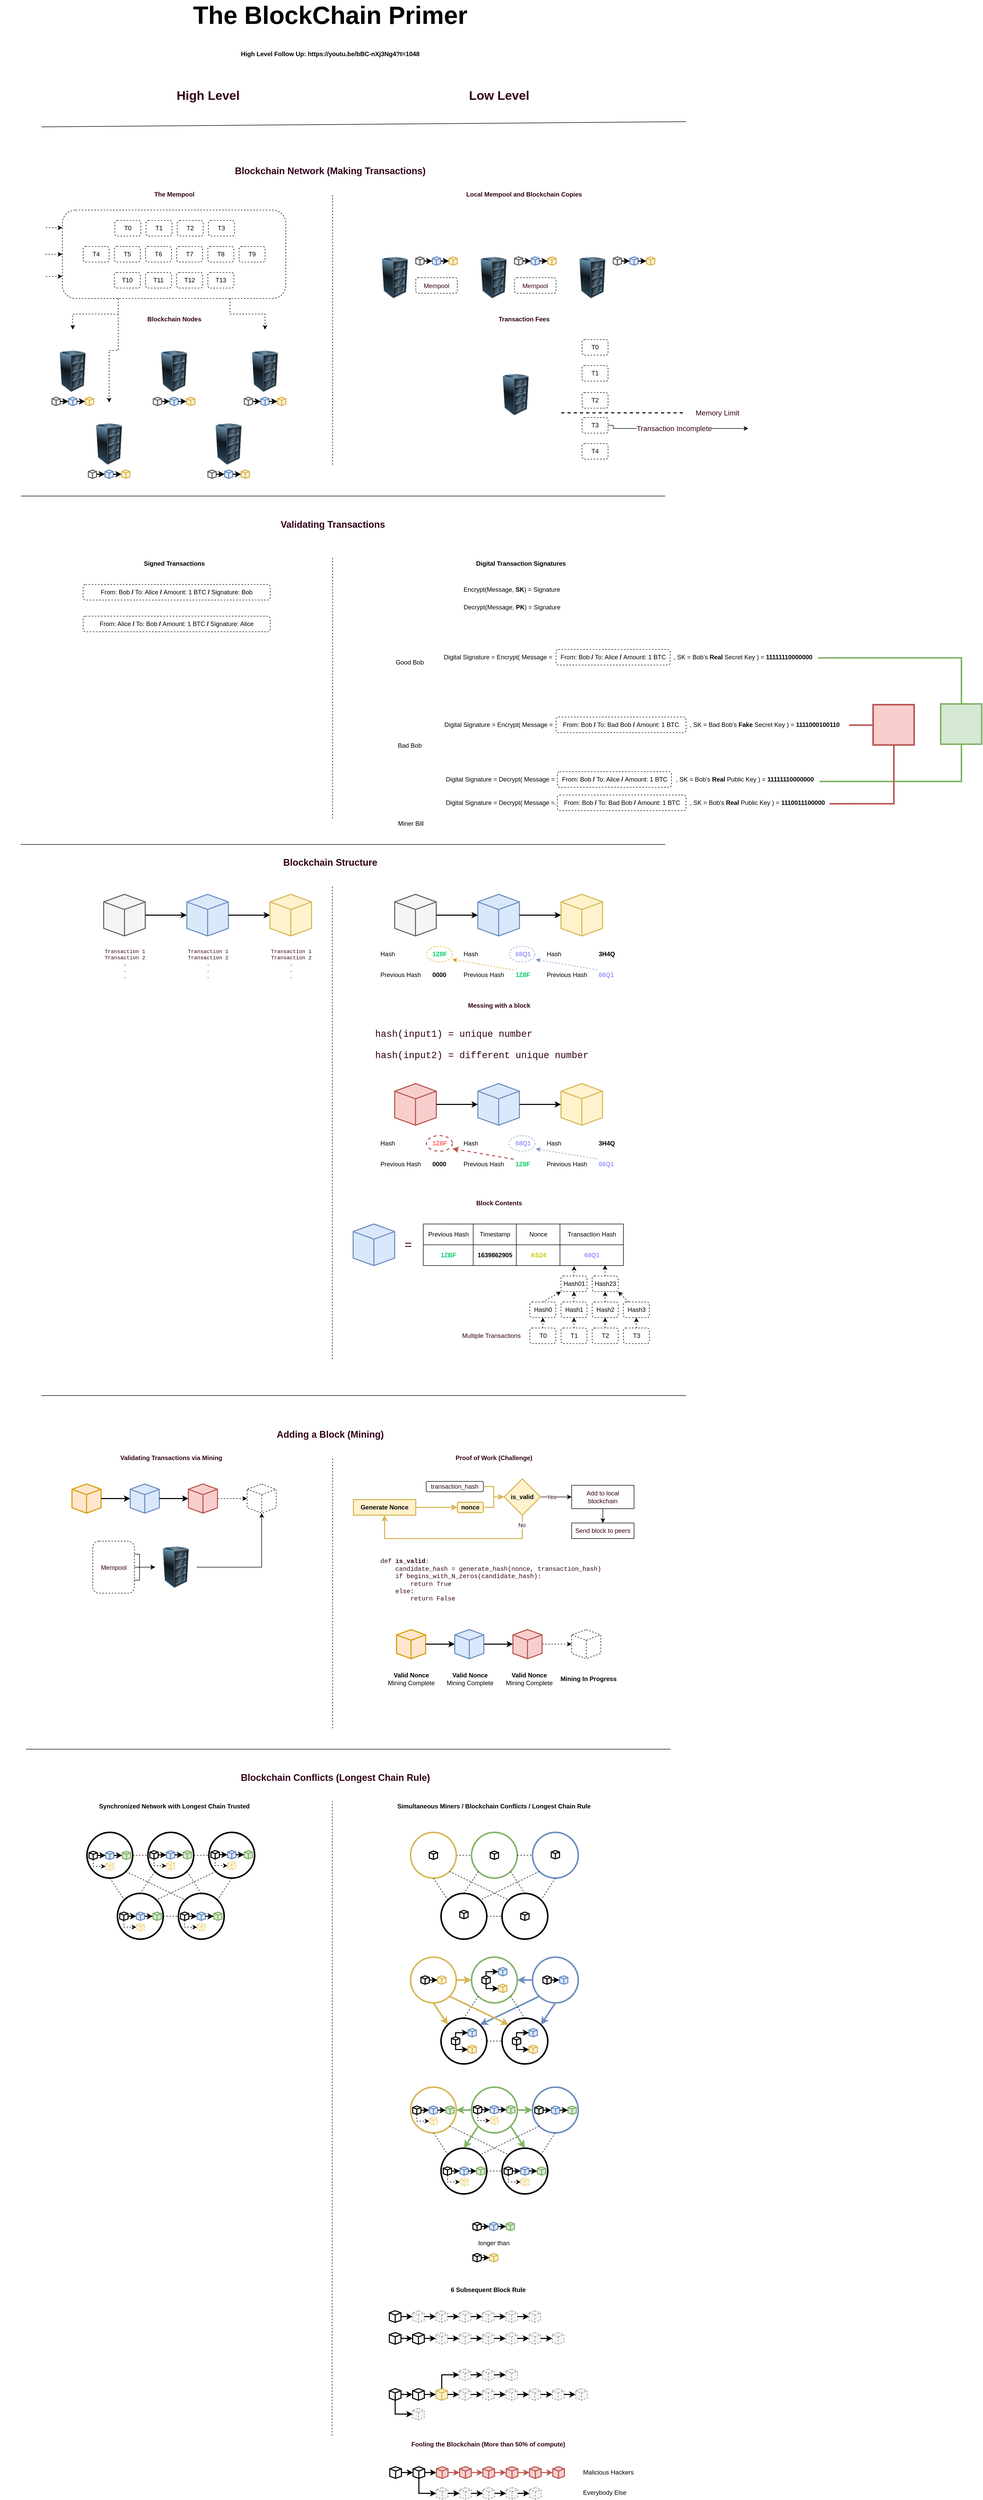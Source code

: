 <mxfile version="16.0.0" type="github">
  <diagram id="u0MMfJnpxb5PyBzBqrjG" name="Page-1">
    <mxGraphModel dx="2015" dy="1897" grid="1" gridSize="10" guides="1" tooltips="1" connect="1" arrows="1" fold="1" page="0" pageScale="1" pageWidth="850" pageHeight="1100" math="0" shadow="0">
      <root>
        <mxCell id="0" />
        <mxCell id="1" parent="0" />
        <mxCell id="disab7010C4KCnBqT44w-430" value="" style="edgeStyle=orthogonalEdgeStyle;rounded=0;orthogonalLoop=1;jettySize=auto;html=1;fontFamily=Helvetica;fontSize=12;startArrow=none;startFill=0;endArrow=none;endFill=0;strokeColor=#82b366;strokeWidth=3;entryX=1.002;entryY=0.694;entryDx=0;entryDy=0;entryPerimeter=0;exitX=1.003;exitY=0.562;exitDx=0;exitDy=0;exitPerimeter=0;fillColor=#d5e8d4;" edge="1" parent="1" source="disab7010C4KCnBqT44w-408" target="disab7010C4KCnBqT44w-427">
          <mxGeometry relative="1" as="geometry">
            <mxPoint x="1232" y="140" as="targetPoint" />
            <Array as="points">
              <mxPoint x="1130" y="141" />
              <mxPoint x="1130" y="379" />
            </Array>
          </mxGeometry>
        </mxCell>
        <mxCell id="aYrnTMMzMX6QkwAot3Gi-162" style="edgeStyle=orthogonalEdgeStyle;rounded=0;orthogonalLoop=1;jettySize=auto;html=1;exitX=0.25;exitY=1;exitDx=0;exitDy=0;entryX=0.5;entryY=0;entryDx=0;entryDy=0;dashed=1;fontFamily=Courier New;fontSize=18;fontColor=#33001A;strokeWidth=1;" parent="1" source="aYrnTMMzMX6QkwAot3Gi-161" target="aYrnTMMzMX6QkwAot3Gi-156" edge="1">
          <mxGeometry relative="1" as="geometry" />
        </mxCell>
        <mxCell id="aYrnTMMzMX6QkwAot3Gi-163" style="edgeStyle=orthogonalEdgeStyle;rounded=0;orthogonalLoop=1;jettySize=auto;html=1;exitX=0.25;exitY=1;exitDx=0;exitDy=0;entryX=0.5;entryY=0;entryDx=0;entryDy=0;dashed=1;fontFamily=Courier New;fontSize=18;fontColor=#33001A;strokeWidth=1;" parent="1" source="aYrnTMMzMX6QkwAot3Gi-161" target="aYrnTMMzMX6QkwAot3Gi-154" edge="1">
          <mxGeometry relative="1" as="geometry" />
        </mxCell>
        <mxCell id="aYrnTMMzMX6QkwAot3Gi-164" style="edgeStyle=orthogonalEdgeStyle;rounded=0;orthogonalLoop=1;jettySize=auto;html=1;exitX=0.75;exitY=1;exitDx=0;exitDy=0;entryX=0.5;entryY=0;entryDx=0;entryDy=0;dashed=1;fontFamily=Courier New;fontSize=18;fontColor=#33001A;strokeWidth=1;" parent="1" source="aYrnTMMzMX6QkwAot3Gi-161" target="aYrnTMMzMX6QkwAot3Gi-160" edge="1">
          <mxGeometry relative="1" as="geometry" />
        </mxCell>
        <mxCell id="aYrnTMMzMX6QkwAot3Gi-161" value="" style="rounded=1;whiteSpace=wrap;html=1;fontFamily=Courier New;fontSize=18;fontColor=#33001A;strokeColor=#000000;strokeWidth=1;fillColor=none;align=left;verticalAlign=middle;dashed=1;" parent="1" vertex="1">
          <mxGeometry x="-600" y="-720" width="430" height="170" as="geometry" />
        </mxCell>
        <mxCell id="aYrnTMMzMX6QkwAot3Gi-50" value="&lt;b&gt;&lt;font face=&quot;Helvetica&quot; style=&quot;font-size: 24px&quot;&gt;Low Level&lt;/font&gt;&lt;/b&gt;" style="text;html=1;align=center;verticalAlign=middle;resizable=0;points=[];autosize=1;strokeColor=none;fillColor=none;fontFamily=Courier New;fontColor=#33001A;" parent="1" vertex="1">
          <mxGeometry x="175" y="-950" width="130" height="20" as="geometry" />
        </mxCell>
        <mxCell id="aYrnTMMzMX6QkwAot3Gi-51" value="&lt;b&gt;&lt;font face=&quot;Helvetica&quot; style=&quot;font-size: 24px&quot;&gt;High Level&lt;/font&gt;&lt;/b&gt;" style="text;html=1;align=center;verticalAlign=middle;resizable=0;points=[];autosize=1;strokeColor=none;fillColor=none;fontFamily=Courier New;fontColor=#33001A;" parent="1" vertex="1">
          <mxGeometry x="-390" y="-950" width="140" height="20" as="geometry" />
        </mxCell>
        <mxCell id="aYrnTMMzMX6QkwAot3Gi-60" value="" style="html=1;whiteSpace=wrap;shape=isoCube2;backgroundOutline=1;isoAngle=11.5;align=left;verticalAlign=top;strokeWidth=2;fillColor=#f5f5f5;strokeColor=#666666;fontColor=#333333;" parent="1" vertex="1">
          <mxGeometry x="-520.5" y="596" width="80" height="80" as="geometry" />
        </mxCell>
        <mxCell id="aYrnTMMzMX6QkwAot3Gi-63" value="" style="html=1;whiteSpace=wrap;shape=isoCube2;backgroundOutline=1;isoAngle=11.5;align=left;verticalAlign=top;fillColor=#dae8fc;strokeColor=#6c8ebf;strokeWidth=2;" parent="1" vertex="1">
          <mxGeometry x="-360.5" y="596" width="80" height="80" as="geometry" />
        </mxCell>
        <mxCell id="aYrnTMMzMX6QkwAot3Gi-64" style="edgeStyle=orthogonalEdgeStyle;rounded=0;orthogonalLoop=1;jettySize=auto;html=1;exitX=1;exitY=0.5;exitDx=0;exitDy=0;exitPerimeter=0;entryX=0;entryY=0.5;entryDx=0;entryDy=0;entryPerimeter=0;strokeWidth=2;" parent="1" source="aYrnTMMzMX6QkwAot3Gi-60" target="aYrnTMMzMX6QkwAot3Gi-63" edge="1">
          <mxGeometry x="-550.5" y="596" as="geometry" />
        </mxCell>
        <mxCell id="aYrnTMMzMX6QkwAot3Gi-65" value="" style="html=1;whiteSpace=wrap;shape=isoCube2;backgroundOutline=1;isoAngle=11.5;align=left;verticalAlign=top;fillColor=#fff2cc;strokeColor=#d6b656;strokeWidth=2;" parent="1" vertex="1">
          <mxGeometry x="-200.5" y="596" width="80" height="80" as="geometry" />
        </mxCell>
        <mxCell id="aYrnTMMzMX6QkwAot3Gi-66" style="edgeStyle=orthogonalEdgeStyle;rounded=0;orthogonalLoop=1;jettySize=auto;html=1;exitX=1;exitY=0.5;exitDx=0;exitDy=0;exitPerimeter=0;entryX=0;entryY=0.5;entryDx=0;entryDy=0;entryPerimeter=0;strokeWidth=2;" parent="1" source="aYrnTMMzMX6QkwAot3Gi-63" target="aYrnTMMzMX6QkwAot3Gi-65" edge="1">
          <mxGeometry x="-550.5" y="596" as="geometry" />
        </mxCell>
        <mxCell id="aYrnTMMzMX6QkwAot3Gi-77" value="&lt;font color=&quot;#33001a&quot; style=&quot;font-size: 18px&quot;&gt;&lt;b style=&quot;font-size: 18px&quot;&gt;Blockchain Structure&lt;/b&gt;&lt;/font&gt;" style="text;html=1;align=center;verticalAlign=middle;resizable=0;points=[];autosize=1;strokeColor=none;fillColor=none;fontColor=#00CC66;fontSize=18;" parent="1" vertex="1">
          <mxGeometry x="-185.5" y="520" width="200" height="30" as="geometry" />
        </mxCell>
        <mxCell id="aYrnTMMzMX6QkwAot3Gi-78" value="&lt;font style=&quot;font-size: 10px;&quot;&gt;Transaction 1&lt;br style=&quot;font-size: 10px;&quot;&gt;Transaction 2&lt;br style=&quot;font-size: 10px;&quot;&gt;.&lt;br style=&quot;font-size: 10px;&quot;&gt;.&lt;br style=&quot;font-size: 10px;&quot;&gt;.&lt;/font&gt;" style="text;html=1;align=center;verticalAlign=middle;resizable=0;points=[];autosize=1;strokeColor=none;fillColor=none;fontFamily=Courier New;fontColor=#33001A;fontSize=10;spacing=0;" parent="1" vertex="1">
          <mxGeometry x="-525.5" y="695" width="90" height="70" as="geometry" />
        </mxCell>
        <mxCell id="aYrnTMMzMX6QkwAot3Gi-81" value="&lt;font style=&quot;font-size: 10px;&quot;&gt;Transaction 1&lt;br style=&quot;font-size: 10px;&quot;&gt;Transaction 2&lt;br style=&quot;font-size: 10px;&quot;&gt;.&lt;br style=&quot;font-size: 10px;&quot;&gt;.&lt;br style=&quot;font-size: 10px;&quot;&gt;.&lt;/font&gt;" style="text;html=1;align=center;verticalAlign=middle;resizable=0;points=[];autosize=1;strokeColor=none;fillColor=none;fontFamily=Courier New;fontColor=#33001A;fontSize=10;spacing=0;" parent="1" vertex="1">
          <mxGeometry x="-365.5" y="695" width="90" height="70" as="geometry" />
        </mxCell>
        <mxCell id="aYrnTMMzMX6QkwAot3Gi-82" value="&lt;font style=&quot;font-size: 10px;&quot;&gt;Transaction 1&lt;br style=&quot;font-size: 10px;&quot;&gt;Transaction 2&lt;br style=&quot;font-size: 10px;&quot;&gt;.&lt;br style=&quot;font-size: 10px;&quot;&gt;.&lt;br style=&quot;font-size: 10px;&quot;&gt;.&lt;/font&gt;" style="text;html=1;align=center;verticalAlign=middle;resizable=0;points=[];autosize=1;strokeColor=none;fillColor=none;fontFamily=Courier New;fontColor=#33001A;fontSize=10;spacing=0;" parent="1" vertex="1">
          <mxGeometry x="-205.5" y="695" width="90" height="70" as="geometry" />
        </mxCell>
        <mxCell id="aYrnTMMzMX6QkwAot3Gi-85" value="" style="endArrow=none;html=1;fontFamily=Courier New;fontSize=10;fontColor=#33001A;strokeWidth=1;" parent="1" edge="1">
          <mxGeometry width="50" height="50" relative="1" as="geometry">
            <mxPoint x="-640" y="-880" as="sourcePoint" />
            <mxPoint x="600" y="-890" as="targetPoint" />
          </mxGeometry>
        </mxCell>
        <mxCell id="aYrnTMMzMX6QkwAot3Gi-86" value="" style="endArrow=none;html=1;fontFamily=Courier New;fontSize=10;fontColor=#33001A;strokeWidth=1;" parent="1" edge="1">
          <mxGeometry width="50" height="50" relative="1" as="geometry">
            <mxPoint x="-680" y="500" as="sourcePoint" />
            <mxPoint x="560" y="500" as="targetPoint" />
          </mxGeometry>
        </mxCell>
        <mxCell id="aYrnTMMzMX6QkwAot3Gi-87" value="" style="endArrow=none;dashed=1;html=1;fontFamily=Courier New;fontSize=10;fontColor=#33001A;strokeWidth=1;" parent="1" edge="1">
          <mxGeometry width="50" height="50" relative="1" as="geometry">
            <mxPoint x="-80.5" y="1490" as="sourcePoint" />
            <mxPoint x="-80.5" y="580" as="targetPoint" />
          </mxGeometry>
        </mxCell>
        <mxCell id="aYrnTMMzMX6QkwAot3Gi-88" value="&lt;b&gt;Block Contents&lt;/b&gt;" style="text;html=1;align=center;verticalAlign=middle;resizable=0;points=[];autosize=1;strokeColor=none;fillColor=none;fontColor=#33001A;" parent="1" vertex="1">
          <mxGeometry x="189.5" y="1180" width="100" height="20" as="geometry" />
        </mxCell>
        <mxCell id="aYrnTMMzMX6QkwAot3Gi-89" value="&lt;font color=&quot;#33001a&quot;&gt;&lt;b&gt;Blockchain Network (Making Transactions)&lt;/b&gt;&lt;/font&gt;" style="text;html=1;align=center;verticalAlign=middle;resizable=0;points=[];autosize=1;strokeColor=none;fillColor=none;fontColor=#00CC66;fontSize=18;" parent="1" vertex="1">
          <mxGeometry x="-275" y="-810" width="380" height="30" as="geometry" />
        </mxCell>
        <mxCell id="aYrnTMMzMX6QkwAot3Gi-90" value="" style="endArrow=none;dashed=1;html=1;fontFamily=Courier New;fontSize=10;fontColor=#33001A;strokeWidth=1;" parent="1" edge="1">
          <mxGeometry width="50" height="50" relative="1" as="geometry">
            <mxPoint x="-80" y="-230" as="sourcePoint" />
            <mxPoint x="-80" y="-750" as="targetPoint" />
          </mxGeometry>
        </mxCell>
        <mxCell id="aYrnTMMzMX6QkwAot3Gi-110" value="&lt;b&gt;Proof of Work (Challenge)&lt;/b&gt;" style="text;html=1;align=center;verticalAlign=middle;resizable=0;points=[];autosize=1;strokeColor=none;fillColor=none;fontColor=#33001A;" parent="1" vertex="1">
          <mxGeometry x="150" y="1670" width="160" height="20" as="geometry" />
        </mxCell>
        <mxCell id="aYrnTMMzMX6QkwAot3Gi-111" value="def &lt;b&gt;is_valid&lt;/b&gt;:&lt;br&gt;&amp;nbsp; &amp;nbsp; candidate_hash = generate_hash(nonce, transaction_hash)&lt;br&gt;&amp;nbsp; &amp;nbsp; if begins_with_N_zeros(candidate_hash):&lt;br&gt;&amp;nbsp; &amp;nbsp; &amp;nbsp; &amp;nbsp; return True&lt;br&gt;&amp;nbsp; &amp;nbsp; else:&lt;br&gt;&amp;nbsp; &amp;nbsp; &amp;nbsp; &amp;nbsp; return False" style="text;html=1;align=left;verticalAlign=middle;resizable=0;points=[];autosize=1;strokeColor=none;fillColor=none;fontColor=#33001A;fontFamily=Courier New;" parent="1" vertex="1">
          <mxGeometry x="10" y="1870" width="440" height="90" as="geometry" />
        </mxCell>
        <mxCell id="aYrnTMMzMX6QkwAot3Gi-112" value="" style="group" parent="1" vertex="1" connectable="0">
          <mxGeometry x="-40" y="1720" width="540" height="115" as="geometry" />
        </mxCell>
        <mxCell id="aYrnTMMzMX6QkwAot3Gi-113" value="Generate Nonce" style="rounded=0;whiteSpace=wrap;html=1;strokeColor=#d6b656;strokeWidth=2;fillColor=#fff2cc;align=center;verticalAlign=middle;fontStyle=1" parent="aYrnTMMzMX6QkwAot3Gi-112" vertex="1">
          <mxGeometry y="40" width="120" height="30" as="geometry" />
        </mxCell>
        <mxCell id="aYrnTMMzMX6QkwAot3Gi-114" value="nonce" style="rounded=1;whiteSpace=wrap;html=1;strokeColor=#d6b656;strokeWidth=2;fillColor=#fff2cc;align=center;verticalAlign=middle;fontStyle=1" parent="aYrnTMMzMX6QkwAot3Gi-112" vertex="1">
          <mxGeometry x="200" y="45" width="50" height="20" as="geometry" />
        </mxCell>
        <mxCell id="aYrnTMMzMX6QkwAot3Gi-115" style="edgeStyle=orthogonalEdgeStyle;rounded=0;orthogonalLoop=1;jettySize=auto;html=1;exitX=1;exitY=0.5;exitDx=0;exitDy=0;fontColor=#33001A;strokeWidth=2;entryX=0;entryY=0.5;entryDx=0;entryDy=0;fillColor=#fff2cc;strokeColor=#d6b656;fontStyle=1" parent="aYrnTMMzMX6QkwAot3Gi-112" source="aYrnTMMzMX6QkwAot3Gi-113" target="aYrnTMMzMX6QkwAot3Gi-114" edge="1">
          <mxGeometry relative="1" as="geometry">
            <mxPoint x="200" y="55.143" as="targetPoint" />
          </mxGeometry>
        </mxCell>
        <mxCell id="aYrnTMMzMX6QkwAot3Gi-116" value="transaction_hash" style="rounded=1;whiteSpace=wrap;html=1;fontColor=#33001A;strokeColor=#000000;strokeWidth=1;fillColor=none;align=center;verticalAlign=middle;" parent="aYrnTMMzMX6QkwAot3Gi-112" vertex="1">
          <mxGeometry x="140" y="5" width="110" height="20" as="geometry" />
        </mxCell>
        <mxCell id="aYrnTMMzMX6QkwAot3Gi-117" style="edgeStyle=orthogonalEdgeStyle;rounded=0;orthogonalLoop=1;jettySize=auto;html=1;exitX=1;exitY=0.5;exitDx=0;exitDy=0;fontColor=#33001A;strokeWidth=1;" parent="aYrnTMMzMX6QkwAot3Gi-112" source="aYrnTMMzMX6QkwAot3Gi-121" edge="1">
          <mxGeometry relative="1" as="geometry">
            <mxPoint x="420" y="35" as="targetPoint" />
          </mxGeometry>
        </mxCell>
        <mxCell id="aYrnTMMzMX6QkwAot3Gi-118" value="Yes" style="edgeLabel;html=1;align=center;verticalAlign=middle;resizable=0;points=[];fontColor=#33001A;" parent="aYrnTMMzMX6QkwAot3Gi-117" vertex="1" connectable="0">
          <mxGeometry x="-0.325" relative="1" as="geometry">
            <mxPoint as="offset" />
          </mxGeometry>
        </mxCell>
        <mxCell id="aYrnTMMzMX6QkwAot3Gi-119" style="edgeStyle=orthogonalEdgeStyle;rounded=0;orthogonalLoop=1;jettySize=auto;html=1;exitX=0.5;exitY=1;exitDx=0;exitDy=0;entryX=0.5;entryY=1;entryDx=0;entryDy=0;fontColor=#33001A;strokeWidth=2;fillColor=#fff2cc;strokeColor=#d6b656;fontStyle=1" parent="aYrnTMMzMX6QkwAot3Gi-112" source="aYrnTMMzMX6QkwAot3Gi-121" target="aYrnTMMzMX6QkwAot3Gi-113" edge="1">
          <mxGeometry relative="1" as="geometry">
            <Array as="points">
              <mxPoint x="325" y="115" />
              <mxPoint x="60" y="115" />
            </Array>
          </mxGeometry>
        </mxCell>
        <mxCell id="aYrnTMMzMX6QkwAot3Gi-120" value="No" style="edgeLabel;html=1;align=center;verticalAlign=middle;resizable=0;points=[];fontColor=#33001A;" parent="aYrnTMMzMX6QkwAot3Gi-119" vertex="1" connectable="0">
          <mxGeometry x="-0.892" y="-1" relative="1" as="geometry">
            <mxPoint as="offset" />
          </mxGeometry>
        </mxCell>
        <mxCell id="aYrnTMMzMX6QkwAot3Gi-121" value="is_valid" style="rhombus;whiteSpace=wrap;html=1;strokeColor=#d6b656;strokeWidth=2;fillColor=#fff2cc;align=center;verticalAlign=middle;fontStyle=1" parent="aYrnTMMzMX6QkwAot3Gi-112" vertex="1">
          <mxGeometry x="290" width="70" height="70" as="geometry" />
        </mxCell>
        <mxCell id="aYrnTMMzMX6QkwAot3Gi-122" value="Add to local blockchain" style="rounded=0;whiteSpace=wrap;html=1;fontColor=#33001A;strokeColor=#000000;strokeWidth=1;fillColor=none;align=center;verticalAlign=middle;" parent="aYrnTMMzMX6QkwAot3Gi-112" vertex="1">
          <mxGeometry x="420" y="12.5" width="120" height="45" as="geometry" />
        </mxCell>
        <mxCell id="aYrnTMMzMX6QkwAot3Gi-123" style="edgeStyle=orthogonalEdgeStyle;rounded=0;orthogonalLoop=1;jettySize=auto;html=1;exitX=1;exitY=0.5;exitDx=0;exitDy=0;entryX=0;entryY=0.5;entryDx=0;entryDy=0;fontColor=#33001A;strokeWidth=2;fillColor=#fff2cc;strokeColor=#d6b656;" parent="aYrnTMMzMX6QkwAot3Gi-112" source="aYrnTMMzMX6QkwAot3Gi-116" target="aYrnTMMzMX6QkwAot3Gi-121" edge="1">
          <mxGeometry relative="1" as="geometry">
            <mxPoint x="280" y="15" as="targetPoint" />
            <Array as="points">
              <mxPoint x="270" y="15" />
              <mxPoint x="270" y="35" />
            </Array>
          </mxGeometry>
        </mxCell>
        <mxCell id="aYrnTMMzMX6QkwAot3Gi-124" value="Send block to peers" style="rounded=0;whiteSpace=wrap;html=1;fontColor=#33001A;strokeColor=#000000;strokeWidth=1;fillColor=none;align=center;verticalAlign=middle;" parent="aYrnTMMzMX6QkwAot3Gi-112" vertex="1">
          <mxGeometry x="420" y="85" width="120" height="30" as="geometry" />
        </mxCell>
        <mxCell id="aYrnTMMzMX6QkwAot3Gi-125" style="edgeStyle=orthogonalEdgeStyle;rounded=0;orthogonalLoop=1;jettySize=auto;html=1;exitX=0.5;exitY=1;exitDx=0;exitDy=0;entryX=0.5;entryY=0;entryDx=0;entryDy=0;fontColor=#33001A;strokeWidth=1;" parent="aYrnTMMzMX6QkwAot3Gi-112" source="aYrnTMMzMX6QkwAot3Gi-122" target="aYrnTMMzMX6QkwAot3Gi-124" edge="1">
          <mxGeometry relative="1" as="geometry" />
        </mxCell>
        <mxCell id="aYrnTMMzMX6QkwAot3Gi-126" style="edgeStyle=orthogonalEdgeStyle;rounded=0;orthogonalLoop=1;jettySize=auto;html=1;exitX=1;exitY=0.5;exitDx=0;exitDy=0;fontColor=#33001A;strokeWidth=2;fillColor=#fff2cc;strokeColor=#d6b656;fontStyle=1" parent="aYrnTMMzMX6QkwAot3Gi-112" source="aYrnTMMzMX6QkwAot3Gi-114" target="aYrnTMMzMX6QkwAot3Gi-121" edge="1">
          <mxGeometry relative="1" as="geometry">
            <mxPoint x="280" y="55" as="targetPoint" />
          </mxGeometry>
        </mxCell>
        <mxCell id="aYrnTMMzMX6QkwAot3Gi-127" value="" style="endArrow=none;html=1;fontFamily=Courier New;fontSize=10;fontColor=#33001A;strokeWidth=1;" parent="1" edge="1">
          <mxGeometry width="50" height="50" relative="1" as="geometry">
            <mxPoint x="-680" y="-170" as="sourcePoint" />
            <mxPoint x="560" y="-170" as="targetPoint" />
          </mxGeometry>
        </mxCell>
        <mxCell id="aYrnTMMzMX6QkwAot3Gi-128" value="&lt;font color=&quot;#33001a&quot; style=&quot;font-size: 18px&quot;&gt;&lt;b style=&quot;font-size: 18px&quot;&gt;Adding a Block (Mining)&lt;/b&gt;&lt;/font&gt;" style="text;html=1;align=center;verticalAlign=middle;resizable=0;points=[];autosize=1;strokeColor=none;fillColor=none;fontColor=#00CC66;fontSize=18;" parent="1" vertex="1">
          <mxGeometry x="-195" y="1620" width="220" height="30" as="geometry" />
        </mxCell>
        <mxCell id="aYrnTMMzMX6QkwAot3Gi-129" value="" style="endArrow=none;dashed=1;html=1;fontFamily=Courier New;fontSize=10;fontColor=#33001A;strokeWidth=1;" parent="1" edge="1">
          <mxGeometry width="50" height="50" relative="1" as="geometry">
            <mxPoint x="-80" y="2200" as="sourcePoint" />
            <mxPoint x="-80" y="1680" as="targetPoint" />
          </mxGeometry>
        </mxCell>
        <mxCell id="qR4I749u4LnuO9Lw0ng8-3" value="" style="shape=table;html=1;whiteSpace=wrap;startSize=0;container=1;collapsible=0;childLayout=tableLayout;verticalAlign=top;" parent="1" vertex="1">
          <mxGeometry x="94.5" y="1230" width="385" height="80" as="geometry" />
        </mxCell>
        <mxCell id="qR4I749u4LnuO9Lw0ng8-4" value="" style="shape=partialRectangle;html=1;whiteSpace=wrap;collapsible=0;dropTarget=0;pointerEvents=0;fillColor=none;top=0;left=0;bottom=0;right=0;points=[[0,0.5],[1,0.5]];portConstraint=eastwest;" parent="qR4I749u4LnuO9Lw0ng8-3" vertex="1">
          <mxGeometry width="385" height="40" as="geometry" />
        </mxCell>
        <mxCell id="qR4I749u4LnuO9Lw0ng8-5" value="Previous Hash" style="shape=partialRectangle;html=1;whiteSpace=wrap;connectable=0;fillColor=none;top=0;left=0;bottom=0;right=0;overflow=hidden;pointerEvents=1;" parent="qR4I749u4LnuO9Lw0ng8-4" vertex="1">
          <mxGeometry width="96" height="40" as="geometry">
            <mxRectangle width="96" height="40" as="alternateBounds" />
          </mxGeometry>
        </mxCell>
        <mxCell id="qR4I749u4LnuO9Lw0ng8-6" value="Timestamp" style="shape=partialRectangle;html=1;whiteSpace=wrap;connectable=0;fillColor=none;top=0;left=0;bottom=0;right=0;overflow=hidden;pointerEvents=1;" parent="qR4I749u4LnuO9Lw0ng8-4" vertex="1">
          <mxGeometry x="96" width="83" height="40" as="geometry">
            <mxRectangle width="83" height="40" as="alternateBounds" />
          </mxGeometry>
        </mxCell>
        <mxCell id="qR4I749u4LnuO9Lw0ng8-7" value="Nonce" style="shape=partialRectangle;html=1;whiteSpace=wrap;connectable=0;fillColor=none;top=0;left=0;bottom=0;right=0;overflow=hidden;pointerEvents=1;" parent="qR4I749u4LnuO9Lw0ng8-4" vertex="1">
          <mxGeometry x="179" width="84" height="40" as="geometry">
            <mxRectangle width="84" height="40" as="alternateBounds" />
          </mxGeometry>
        </mxCell>
        <mxCell id="qR4I749u4LnuO9Lw0ng8-16" value="Transaction Hash" style="shape=partialRectangle;html=1;whiteSpace=wrap;connectable=0;fillColor=none;top=0;left=0;bottom=0;right=0;overflow=hidden;pointerEvents=1;" parent="qR4I749u4LnuO9Lw0ng8-4" vertex="1">
          <mxGeometry x="263" width="122" height="40" as="geometry">
            <mxRectangle width="122" height="40" as="alternateBounds" />
          </mxGeometry>
        </mxCell>
        <mxCell id="qR4I749u4LnuO9Lw0ng8-8" value="" style="shape=partialRectangle;html=1;whiteSpace=wrap;collapsible=0;dropTarget=0;pointerEvents=0;fillColor=none;top=0;left=0;bottom=0;right=0;points=[[0,0.5],[1,0.5]];portConstraint=eastwest;" parent="qR4I749u4LnuO9Lw0ng8-3" vertex="1">
          <mxGeometry y="40" width="385" height="40" as="geometry" />
        </mxCell>
        <mxCell id="qR4I749u4LnuO9Lw0ng8-9" value="&lt;font color=&quot;#00cc66&quot;&gt;1ZBF&lt;/font&gt;" style="shape=partialRectangle;html=1;whiteSpace=wrap;connectable=0;fillColor=none;top=0;left=0;bottom=0;right=0;overflow=hidden;pointerEvents=1;fontStyle=1" parent="qR4I749u4LnuO9Lw0ng8-8" vertex="1">
          <mxGeometry width="96" height="40" as="geometry">
            <mxRectangle width="96" height="40" as="alternateBounds" />
          </mxGeometry>
        </mxCell>
        <mxCell id="qR4I749u4LnuO9Lw0ng8-10" value="1639862905" style="shape=partialRectangle;html=1;whiteSpace=wrap;connectable=0;fillColor=none;top=0;left=0;bottom=0;right=0;overflow=hidden;pointerEvents=1;fontStyle=1" parent="qR4I749u4LnuO9Lw0ng8-8" vertex="1">
          <mxGeometry x="96" width="83" height="40" as="geometry">
            <mxRectangle width="83" height="40" as="alternateBounds" />
          </mxGeometry>
        </mxCell>
        <mxCell id="qR4I749u4LnuO9Lw0ng8-11" value="&lt;font color=&quot;#cccc00&quot;&gt;AS24&lt;/font&gt;" style="shape=partialRectangle;html=1;whiteSpace=wrap;connectable=0;fillColor=none;top=0;left=0;bottom=0;right=0;overflow=hidden;pointerEvents=1;fontStyle=1" parent="qR4I749u4LnuO9Lw0ng8-8" vertex="1">
          <mxGeometry x="179" width="84" height="40" as="geometry">
            <mxRectangle width="84" height="40" as="alternateBounds" />
          </mxGeometry>
        </mxCell>
        <mxCell id="qR4I749u4LnuO9Lw0ng8-17" value="&lt;font color=&quot;#9999ff&quot;&gt;68Q1&lt;/font&gt;" style="shape=partialRectangle;html=1;whiteSpace=wrap;connectable=0;fillColor=none;top=0;left=0;bottom=0;right=0;overflow=hidden;pointerEvents=1;fontStyle=1" parent="qR4I749u4LnuO9Lw0ng8-8" vertex="1">
          <mxGeometry x="263" width="122" height="40" as="geometry">
            <mxRectangle width="122" height="40" as="alternateBounds" />
          </mxGeometry>
        </mxCell>
        <mxCell id="qR4I749u4LnuO9Lw0ng8-47" value="" style="html=1;whiteSpace=wrap;shape=isoCube2;backgroundOutline=1;isoAngle=11.5;align=left;verticalAlign=top;strokeWidth=2;fillColor=#dae8fc;strokeColor=#6c8ebf;" parent="1" vertex="1">
          <mxGeometry x="-40.5" y="1230" width="80" height="80" as="geometry" />
        </mxCell>
        <mxCell id="aYrnTMMzMX6QkwAot3Gi-1" value="&lt;font color=&quot;#33001a&quot; style=&quot;font-size: 24px&quot;&gt;=&lt;/font&gt;" style="text;html=1;align=center;verticalAlign=middle;resizable=0;points=[];autosize=1;strokeColor=none;fillColor=none;fontColor=#00CC66;" parent="1" vertex="1">
          <mxGeometry x="49.5" y="1260" width="30" height="20" as="geometry" />
        </mxCell>
        <mxCell id="aYrnTMMzMX6QkwAot3Gi-25" style="edgeStyle=none;rounded=0;orthogonalLoop=1;jettySize=auto;html=1;exitX=0.5;exitY=0;exitDx=0;exitDy=0;fontColor=#33001A;strokeWidth=1;entryX=0.754;entryY=1.025;entryDx=0;entryDy=0;entryPerimeter=0;dashed=1;" parent="1" source="aYrnTMMzMX6QkwAot3Gi-4" target="qR4I749u4LnuO9Lw0ng8-8" edge="1">
          <mxGeometry x="-40.5" y="1230" as="geometry">
            <mxPoint x="415.5" y="1310" as="targetPoint" />
          </mxGeometry>
        </mxCell>
        <mxCell id="aYrnTMMzMX6QkwAot3Gi-4" value="&lt;font color=&quot;#000000&quot;&gt;Hash01&lt;/font&gt;" style="rounded=1;whiteSpace=wrap;html=1;fontColor=#00CC66;strokeColor=#000000;strokeWidth=1;fillColor=none;align=center;verticalAlign=middle;dashed=1;" parent="1" vertex="1">
          <mxGeometry x="359.5" y="1330" width="50" height="30" as="geometry" />
        </mxCell>
        <mxCell id="aYrnTMMzMX6QkwAot3Gi-26" style="edgeStyle=none;rounded=0;orthogonalLoop=1;jettySize=auto;html=1;exitX=0.5;exitY=0;exitDx=0;exitDy=0;fontColor=#33001A;strokeWidth=1;entryX=0.908;entryY=0.982;entryDx=0;entryDy=0;entryPerimeter=0;dashed=1;" parent="1" source="aYrnTMMzMX6QkwAot3Gi-6" target="qR4I749u4LnuO9Lw0ng8-8" edge="1">
          <mxGeometry x="-40.5" y="1230" as="geometry">
            <mxPoint x="419.5" y="1310" as="targetPoint" />
          </mxGeometry>
        </mxCell>
        <mxCell id="aYrnTMMzMX6QkwAot3Gi-6" value="&lt;font color=&quot;#000000&quot;&gt;Hash23&lt;/font&gt;" style="rounded=1;whiteSpace=wrap;html=1;fontColor=#00CC66;strokeColor=#000000;strokeWidth=1;fillColor=none;align=center;verticalAlign=middle;dashed=1;" parent="1" vertex="1">
          <mxGeometry x="419.5" y="1330" width="50" height="30" as="geometry" />
        </mxCell>
        <mxCell id="aYrnTMMzMX6QkwAot3Gi-17" style="edgeStyle=none;rounded=0;orthogonalLoop=1;jettySize=auto;html=1;exitX=0.5;exitY=0;exitDx=0;exitDy=0;entryX=0;entryY=1;entryDx=0;entryDy=0;fontColor=#33001A;strokeWidth=1;dashed=1;" parent="1" source="aYrnTMMzMX6QkwAot3Gi-7" target="aYrnTMMzMX6QkwAot3Gi-4" edge="1">
          <mxGeometry x="-40.5" y="1230" as="geometry" />
        </mxCell>
        <mxCell id="aYrnTMMzMX6QkwAot3Gi-7" value="&lt;font color=&quot;#000000&quot;&gt;Hash0&lt;/font&gt;" style="rounded=1;whiteSpace=wrap;html=1;fontColor=#00CC66;strokeColor=#000000;strokeWidth=1;fillColor=none;align=center;verticalAlign=middle;dashed=1;" parent="1" vertex="1">
          <mxGeometry x="299.5" y="1380" width="50" height="30" as="geometry" />
        </mxCell>
        <mxCell id="aYrnTMMzMX6QkwAot3Gi-24" value="" style="edgeStyle=none;rounded=0;orthogonalLoop=1;jettySize=auto;html=1;fontColor=#33001A;strokeWidth=1;dashed=1;" parent="1" source="aYrnTMMzMX6QkwAot3Gi-8" target="aYrnTMMzMX6QkwAot3Gi-4" edge="1">
          <mxGeometry x="-40.5" y="1230" as="geometry" />
        </mxCell>
        <mxCell id="aYrnTMMzMX6QkwAot3Gi-8" value="&lt;font color=&quot;#000000&quot;&gt;Hash1&lt;/font&gt;" style="rounded=1;whiteSpace=wrap;html=1;fontColor=#00CC66;strokeColor=#000000;strokeWidth=1;fillColor=none;align=center;verticalAlign=middle;dashed=1;" parent="1" vertex="1">
          <mxGeometry x="359.5" y="1380" width="50" height="30" as="geometry" />
        </mxCell>
        <mxCell id="aYrnTMMzMX6QkwAot3Gi-22" value="" style="edgeStyle=none;rounded=0;orthogonalLoop=1;jettySize=auto;html=1;fontColor=#33001A;strokeWidth=1;dashed=1;" parent="1" source="aYrnTMMzMX6QkwAot3Gi-9" target="aYrnTMMzMX6QkwAot3Gi-6" edge="1">
          <mxGeometry x="-40.5" y="1230" as="geometry" />
        </mxCell>
        <mxCell id="aYrnTMMzMX6QkwAot3Gi-9" value="&lt;font color=&quot;#000000&quot;&gt;Hash2&lt;/font&gt;" style="rounded=1;whiteSpace=wrap;html=1;fontColor=#00CC66;strokeColor=#000000;strokeWidth=1;fillColor=none;align=center;verticalAlign=middle;dashed=1;" parent="1" vertex="1">
          <mxGeometry x="419.5" y="1380" width="50" height="30" as="geometry" />
        </mxCell>
        <mxCell id="aYrnTMMzMX6QkwAot3Gi-23" value="" style="edgeStyle=none;rounded=0;orthogonalLoop=1;jettySize=auto;html=1;fontColor=#33001A;strokeWidth=1;entryX=1;entryY=1;entryDx=0;entryDy=0;dashed=1;" parent="1" source="aYrnTMMzMX6QkwAot3Gi-10" target="aYrnTMMzMX6QkwAot3Gi-6" edge="1">
          <mxGeometry x="-40.5" y="1230" as="geometry" />
        </mxCell>
        <mxCell id="aYrnTMMzMX6QkwAot3Gi-10" value="&lt;font color=&quot;#000000&quot;&gt;Hash3&lt;/font&gt;" style="rounded=1;whiteSpace=wrap;html=1;fontColor=#00CC66;strokeColor=#000000;strokeWidth=1;fillColor=none;align=center;verticalAlign=middle;dashed=1;" parent="1" vertex="1">
          <mxGeometry x="479.5" y="1380" width="50" height="30" as="geometry" />
        </mxCell>
        <mxCell id="aYrnTMMzMX6QkwAot3Gi-18" style="edgeStyle=none;rounded=0;orthogonalLoop=1;jettySize=auto;html=1;exitX=0.5;exitY=0;exitDx=0;exitDy=0;entryX=0.5;entryY=1;entryDx=0;entryDy=0;fontColor=#33001A;strokeWidth=1;dashed=1;" parent="1" source="aYrnTMMzMX6QkwAot3Gi-11" target="aYrnTMMzMX6QkwAot3Gi-7" edge="1">
          <mxGeometry x="-40.5" y="1230" as="geometry" />
        </mxCell>
        <mxCell id="aYrnTMMzMX6QkwAot3Gi-11" value="&lt;font color=&quot;#000000&quot;&gt;T0&lt;/font&gt;" style="rounded=1;whiteSpace=wrap;html=1;fontColor=#00CC66;strokeColor=#000000;strokeWidth=1;fillColor=none;align=center;verticalAlign=middle;dashed=1;" parent="1" vertex="1">
          <mxGeometry x="299.5" y="1430" width="50" height="30" as="geometry" />
        </mxCell>
        <mxCell id="aYrnTMMzMX6QkwAot3Gi-19" style="edgeStyle=none;rounded=0;orthogonalLoop=1;jettySize=auto;html=1;exitX=0.5;exitY=0;exitDx=0;exitDy=0;fontColor=#33001A;strokeWidth=1;dashed=1;" parent="1" source="aYrnTMMzMX6QkwAot3Gi-12" target="aYrnTMMzMX6QkwAot3Gi-8" edge="1">
          <mxGeometry x="-40.5" y="1230" as="geometry" />
        </mxCell>
        <mxCell id="aYrnTMMzMX6QkwAot3Gi-12" value="&lt;font color=&quot;#000000&quot;&gt;T1&lt;/font&gt;" style="rounded=1;whiteSpace=wrap;html=1;fontColor=#00CC66;strokeColor=#000000;strokeWidth=1;fillColor=none;align=center;verticalAlign=middle;dashed=1;" parent="1" vertex="1">
          <mxGeometry x="359.5" y="1430" width="50" height="30" as="geometry" />
        </mxCell>
        <mxCell id="aYrnTMMzMX6QkwAot3Gi-20" style="edgeStyle=none;rounded=0;orthogonalLoop=1;jettySize=auto;html=1;exitX=0.5;exitY=0;exitDx=0;exitDy=0;entryX=0.5;entryY=1;entryDx=0;entryDy=0;fontColor=#33001A;strokeWidth=1;dashed=1;" parent="1" source="aYrnTMMzMX6QkwAot3Gi-13" target="aYrnTMMzMX6QkwAot3Gi-9" edge="1">
          <mxGeometry x="-40.5" y="1230" as="geometry" />
        </mxCell>
        <mxCell id="aYrnTMMzMX6QkwAot3Gi-13" value="&lt;font color=&quot;#000000&quot;&gt;T2&lt;/font&gt;" style="rounded=1;whiteSpace=wrap;html=1;fontColor=#00CC66;strokeColor=#000000;strokeWidth=1;fillColor=none;align=center;verticalAlign=middle;dashed=1;" parent="1" vertex="1">
          <mxGeometry x="419.5" y="1430" width="50" height="30" as="geometry" />
        </mxCell>
        <mxCell id="aYrnTMMzMX6QkwAot3Gi-21" value="" style="edgeStyle=none;rounded=0;orthogonalLoop=1;jettySize=auto;html=1;fontColor=#33001A;strokeWidth=1;dashed=1;" parent="1" source="aYrnTMMzMX6QkwAot3Gi-14" target="aYrnTMMzMX6QkwAot3Gi-10" edge="1">
          <mxGeometry x="-40.5" y="1230" as="geometry" />
        </mxCell>
        <mxCell id="aYrnTMMzMX6QkwAot3Gi-14" value="&lt;font color=&quot;#000000&quot;&gt;T3&lt;/font&gt;" style="rounded=1;whiteSpace=wrap;html=1;fontColor=#00CC66;strokeColor=#000000;strokeWidth=1;fillColor=none;align=center;verticalAlign=middle;dashed=1;" parent="1" vertex="1">
          <mxGeometry x="479.5" y="1430" width="50" height="30" as="geometry" />
        </mxCell>
        <mxCell id="aYrnTMMzMX6QkwAot3Gi-27" value="Multiple Transactions" style="text;html=1;align=center;verticalAlign=middle;resizable=0;points=[];autosize=1;strokeColor=none;fillColor=none;fontColor=#33001A;" parent="1" vertex="1">
          <mxGeometry x="159.5" y="1435" width="130" height="20" as="geometry" />
        </mxCell>
        <mxCell id="aYrnTMMzMX6QkwAot3Gi-130" value="&lt;font color=&quot;#000000&quot;&gt;T0&lt;/font&gt;" style="rounded=1;whiteSpace=wrap;html=1;fontColor=#00CC66;strokeColor=#000000;strokeWidth=1;fillColor=none;align=center;verticalAlign=middle;dashed=1;" parent="1" vertex="1">
          <mxGeometry x="-499" y="-700" width="50" height="30" as="geometry" />
        </mxCell>
        <mxCell id="aYrnTMMzMX6QkwAot3Gi-131" value="&lt;font color=&quot;#000000&quot;&gt;T1&lt;/font&gt;" style="rounded=1;whiteSpace=wrap;html=1;fontColor=#00CC66;strokeColor=#000000;strokeWidth=1;fillColor=none;align=center;verticalAlign=middle;dashed=1;" parent="1" vertex="1">
          <mxGeometry x="-439" y="-700" width="50" height="30" as="geometry" />
        </mxCell>
        <mxCell id="aYrnTMMzMX6QkwAot3Gi-132" value="&lt;font color=&quot;#000000&quot;&gt;T2&lt;/font&gt;" style="rounded=1;whiteSpace=wrap;html=1;fontColor=#00CC66;strokeColor=#000000;strokeWidth=1;fillColor=none;align=center;verticalAlign=middle;dashed=1;" parent="1" vertex="1">
          <mxGeometry x="-379" y="-700" width="50" height="30" as="geometry" />
        </mxCell>
        <mxCell id="aYrnTMMzMX6QkwAot3Gi-133" value="&lt;font color=&quot;#000000&quot;&gt;T3&lt;/font&gt;" style="rounded=1;whiteSpace=wrap;html=1;fontColor=#00CC66;strokeColor=#000000;strokeWidth=1;fillColor=none;align=center;verticalAlign=middle;dashed=1;" parent="1" vertex="1">
          <mxGeometry x="-319" y="-700" width="50" height="30" as="geometry" />
        </mxCell>
        <mxCell id="aYrnTMMzMX6QkwAot3Gi-134" value="&lt;font color=&quot;#000000&quot;&gt;T4&lt;/font&gt;" style="rounded=1;whiteSpace=wrap;html=1;fontColor=#00CC66;strokeColor=#000000;strokeWidth=1;fillColor=none;align=center;verticalAlign=middle;dashed=1;" parent="1" vertex="1">
          <mxGeometry x="-560" y="-650" width="50" height="30" as="geometry" />
        </mxCell>
        <mxCell id="aYrnTMMzMX6QkwAot3Gi-135" value="&lt;font color=&quot;#000000&quot;&gt;T5&lt;/font&gt;" style="rounded=1;whiteSpace=wrap;html=1;fontColor=#00CC66;strokeColor=#000000;strokeWidth=1;fillColor=none;align=center;verticalAlign=middle;dashed=1;" parent="1" vertex="1">
          <mxGeometry x="-500" y="-650" width="50" height="30" as="geometry" />
        </mxCell>
        <mxCell id="aYrnTMMzMX6QkwAot3Gi-136" value="&lt;font color=&quot;#000000&quot;&gt;T6&lt;/font&gt;" style="rounded=1;whiteSpace=wrap;html=1;fontColor=#00CC66;strokeColor=#000000;strokeWidth=1;fillColor=none;align=center;verticalAlign=middle;dashed=1;" parent="1" vertex="1">
          <mxGeometry x="-440" y="-650" width="50" height="30" as="geometry" />
        </mxCell>
        <mxCell id="aYrnTMMzMX6QkwAot3Gi-137" value="&lt;font color=&quot;#000000&quot;&gt;T7&lt;/font&gt;" style="rounded=1;whiteSpace=wrap;html=1;fontColor=#00CC66;strokeColor=#000000;strokeWidth=1;fillColor=none;align=center;verticalAlign=middle;dashed=1;" parent="1" vertex="1">
          <mxGeometry x="-380" y="-650" width="50" height="30" as="geometry" />
        </mxCell>
        <mxCell id="aYrnTMMzMX6QkwAot3Gi-138" value="&lt;font color=&quot;#000000&quot;&gt;T8&lt;/font&gt;" style="rounded=1;whiteSpace=wrap;html=1;fontColor=#00CC66;strokeColor=#000000;strokeWidth=1;fillColor=none;align=center;verticalAlign=middle;dashed=1;" parent="1" vertex="1">
          <mxGeometry x="-320" y="-650" width="50" height="30" as="geometry" />
        </mxCell>
        <mxCell id="aYrnTMMzMX6QkwAot3Gi-139" value="&lt;font color=&quot;#000000&quot;&gt;T9&lt;/font&gt;" style="rounded=1;whiteSpace=wrap;html=1;fontColor=#00CC66;strokeColor=#000000;strokeWidth=1;fillColor=none;align=center;verticalAlign=middle;dashed=1;" parent="1" vertex="1">
          <mxGeometry x="-260" y="-650" width="50" height="30" as="geometry" />
        </mxCell>
        <mxCell id="aYrnTMMzMX6QkwAot3Gi-140" value="&lt;font color=&quot;#000000&quot;&gt;T10&lt;/font&gt;" style="rounded=1;whiteSpace=wrap;html=1;fontColor=#00CC66;strokeColor=#000000;strokeWidth=1;fillColor=none;align=center;verticalAlign=middle;dashed=1;" parent="1" vertex="1">
          <mxGeometry x="-500" y="-600" width="50" height="30" as="geometry" />
        </mxCell>
        <mxCell id="aYrnTMMzMX6QkwAot3Gi-141" value="&lt;font color=&quot;#000000&quot;&gt;T11&lt;/font&gt;" style="rounded=1;whiteSpace=wrap;html=1;fontColor=#00CC66;strokeColor=#000000;strokeWidth=1;fillColor=none;align=center;verticalAlign=middle;dashed=1;" parent="1" vertex="1">
          <mxGeometry x="-440" y="-600" width="50" height="30" as="geometry" />
        </mxCell>
        <mxCell id="aYrnTMMzMX6QkwAot3Gi-142" value="&lt;font color=&quot;#000000&quot;&gt;T12&lt;/font&gt;" style="rounded=1;whiteSpace=wrap;html=1;fontColor=#00CC66;strokeColor=#000000;strokeWidth=1;fillColor=none;align=center;verticalAlign=middle;dashed=1;" parent="1" vertex="1">
          <mxGeometry x="-380" y="-600" width="50" height="30" as="geometry" />
        </mxCell>
        <mxCell id="aYrnTMMzMX6QkwAot3Gi-143" value="&lt;font color=&quot;#000000&quot;&gt;T13&lt;/font&gt;" style="rounded=1;whiteSpace=wrap;html=1;fontColor=#00CC66;strokeColor=#000000;strokeWidth=1;fillColor=none;align=center;verticalAlign=middle;dashed=1;" parent="1" vertex="1">
          <mxGeometry x="-320" y="-600" width="50" height="30" as="geometry" />
        </mxCell>
        <mxCell id="aYrnTMMzMX6QkwAot3Gi-144" value="&lt;b&gt;The Mempool&lt;/b&gt;" style="text;html=1;align=center;verticalAlign=middle;resizable=0;points=[];autosize=1;strokeColor=none;fillColor=none;fontColor=#33001A;" parent="1" vertex="1">
          <mxGeometry x="-430" y="-760" width="90" height="20" as="geometry" />
        </mxCell>
        <mxCell id="aYrnTMMzMX6QkwAot3Gi-145" value="&lt;b&gt;Blockchain Nodes&lt;/b&gt;" style="text;html=1;align=center;verticalAlign=middle;resizable=0;points=[];autosize=1;strokeColor=none;fillColor=none;fontColor=#33001A;" parent="1" vertex="1">
          <mxGeometry x="-445" y="-520" width="120" height="20" as="geometry" />
        </mxCell>
        <mxCell id="aYrnTMMzMX6QkwAot3Gi-153" value="" style="image;html=1;image=img/lib/clip_art/computers/Server_Rack_128x128.png;fontFamily=Courier New;fontSize=18;fontColor=#33001A;strokeColor=#000000;strokeWidth=1;fillColor=none;align=left;verticalAlign=middle;" parent="1" vertex="1">
          <mxGeometry x="-620" y="-450" width="80" height="80" as="geometry" />
        </mxCell>
        <mxCell id="aYrnTMMzMX6QkwAot3Gi-154" value="" style="shape=image;html=1;verticalAlign=top;verticalLabelPosition=bottom;labelBackgroundColor=#ffffff;imageAspect=0;aspect=fixed;image=https://cdn3.iconfinder.com/data/icons/energy-and-power-glyph-24-px/24/Hard_hat_mine_cap_mine_hat_mine_helmet_miner_hat-128.png;dashed=1;fontFamily=Courier New;fontSize=18;fontColor=#33001A;strokeColor=#000000;strokeWidth=2;fillColor=none;" parent="1" vertex="1">
          <mxGeometry x="-600" y="-490" width="40" height="40" as="geometry" />
        </mxCell>
        <mxCell id="aYrnTMMzMX6QkwAot3Gi-155" value="" style="image;html=1;image=img/lib/clip_art/computers/Server_Rack_128x128.png;fontFamily=Courier New;fontSize=18;fontColor=#33001A;strokeColor=#000000;strokeWidth=1;fillColor=none;align=left;verticalAlign=middle;" parent="1" vertex="1">
          <mxGeometry x="-550" y="-310" width="80" height="80" as="geometry" />
        </mxCell>
        <mxCell id="aYrnTMMzMX6QkwAot3Gi-156" value="" style="shape=image;html=1;verticalAlign=top;verticalLabelPosition=bottom;labelBackgroundColor=#ffffff;imageAspect=0;aspect=fixed;image=https://cdn3.iconfinder.com/data/icons/energy-and-power-glyph-24-px/24/Hard_hat_mine_cap_mine_hat_mine_helmet_miner_hat-128.png;dashed=1;fontFamily=Courier New;fontSize=18;fontColor=#33001A;strokeColor=#000000;strokeWidth=2;fillColor=none;" parent="1" vertex="1">
          <mxGeometry x="-530" y="-350" width="40" height="40" as="geometry" />
        </mxCell>
        <mxCell id="aYrnTMMzMX6QkwAot3Gi-157" value="" style="image;html=1;image=img/lib/clip_art/computers/Server_Rack_128x128.png;fontFamily=Courier New;fontSize=18;fontColor=#33001A;strokeColor=#000000;strokeWidth=1;fillColor=none;align=left;verticalAlign=middle;" parent="1" vertex="1">
          <mxGeometry x="-425" y="-450" width="80" height="80" as="geometry" />
        </mxCell>
        <mxCell id="aYrnTMMzMX6QkwAot3Gi-158" value="" style="image;html=1;image=img/lib/clip_art/computers/Server_Rack_128x128.png;fontFamily=Courier New;fontSize=18;fontColor=#33001A;strokeColor=#000000;strokeWidth=1;fillColor=none;align=left;verticalAlign=middle;" parent="1" vertex="1">
          <mxGeometry x="-320" y="-310" width="80" height="80" as="geometry" />
        </mxCell>
        <mxCell id="aYrnTMMzMX6QkwAot3Gi-159" value="" style="image;html=1;image=img/lib/clip_art/computers/Server_Rack_128x128.png;fontFamily=Courier New;fontSize=18;fontColor=#33001A;strokeColor=#000000;strokeWidth=1;fillColor=none;align=left;verticalAlign=middle;" parent="1" vertex="1">
          <mxGeometry x="-250" y="-450" width="80" height="80" as="geometry" />
        </mxCell>
        <mxCell id="aYrnTMMzMX6QkwAot3Gi-160" value="" style="shape=image;html=1;verticalAlign=top;verticalLabelPosition=bottom;labelBackgroundColor=#ffffff;imageAspect=0;aspect=fixed;image=https://cdn3.iconfinder.com/data/icons/energy-and-power-glyph-24-px/24/Hard_hat_mine_cap_mine_hat_mine_helmet_miner_hat-128.png;dashed=1;fontFamily=Courier New;fontSize=18;fontColor=#33001A;strokeColor=#000000;strokeWidth=2;fillColor=none;" parent="1" vertex="1">
          <mxGeometry x="-230" y="-490" width="40" height="40" as="geometry" />
        </mxCell>
        <mxCell id="aYrnTMMzMX6QkwAot3Gi-168" value="" style="group" parent="1" vertex="1" connectable="0">
          <mxGeometry x="-720" y="-707" width="88" height="40" as="geometry" />
        </mxCell>
        <mxCell id="aYrnTMMzMX6QkwAot3Gi-165" value="" style="shape=image;html=1;verticalAlign=top;verticalLabelPosition=bottom;labelBackgroundColor=#ffffff;imageAspect=0;aspect=fixed;image=https://cdn4.iconfinder.com/data/icons/ionicons/512/icon-man-128.png;dashed=1;fontFamily=Courier New;fontSize=18;fontColor=#33001A;strokeColor=#000000;strokeWidth=1;fillColor=none;" parent="aYrnTMMzMX6QkwAot3Gi-168" vertex="1">
          <mxGeometry width="40" height="40" as="geometry" />
        </mxCell>
        <mxCell id="aYrnTMMzMX6QkwAot3Gi-166" value="" style="shape=image;html=1;verticalAlign=top;verticalLabelPosition=bottom;labelBackgroundColor=#ffffff;imageAspect=0;aspect=fixed;image=https://cdn4.iconfinder.com/data/icons/ionicons/512/icon-woman-128.png;dashed=1;fontFamily=Courier New;fontSize=18;fontColor=#33001A;strokeColor=#000000;strokeWidth=1;fillColor=none;" parent="aYrnTMMzMX6QkwAot3Gi-168" vertex="1">
          <mxGeometry x="50" y="2" width="38" height="38" as="geometry" />
        </mxCell>
        <mxCell id="aYrnTMMzMX6QkwAot3Gi-167" value="" style="shape=image;html=1;verticalAlign=top;verticalLabelPosition=bottom;labelBackgroundColor=#ffffff;imageAspect=0;aspect=fixed;image=https://cdn0.iconfinder.com/data/icons/business-collection-2027/58/coin-10-128.png;dashed=1;fontFamily=Courier New;fontSize=18;fontColor=#33001A;strokeColor=#000000;strokeWidth=1;fillColor=none;" parent="aYrnTMMzMX6QkwAot3Gi-168" vertex="1">
          <mxGeometry x="30" y="7" width="28" height="28" as="geometry" />
        </mxCell>
        <mxCell id="aYrnTMMzMX6QkwAot3Gi-169" value="" style="group" parent="1" vertex="1" connectable="0">
          <mxGeometry x="-720" y="-655" width="88" height="40" as="geometry" />
        </mxCell>
        <mxCell id="aYrnTMMzMX6QkwAot3Gi-170" value="" style="shape=image;html=1;verticalAlign=top;verticalLabelPosition=bottom;labelBackgroundColor=#ffffff;imageAspect=0;aspect=fixed;image=https://cdn4.iconfinder.com/data/icons/ionicons/512/icon-man-128.png;dashed=1;fontFamily=Courier New;fontSize=18;fontColor=#33001A;strokeColor=#000000;strokeWidth=1;fillColor=none;" parent="aYrnTMMzMX6QkwAot3Gi-169" vertex="1">
          <mxGeometry width="40" height="40" as="geometry" />
        </mxCell>
        <mxCell id="aYrnTMMzMX6QkwAot3Gi-171" value="" style="shape=image;html=1;verticalAlign=top;verticalLabelPosition=bottom;labelBackgroundColor=#ffffff;imageAspect=0;aspect=fixed;image=https://cdn4.iconfinder.com/data/icons/ionicons/512/icon-woman-128.png;dashed=1;fontFamily=Courier New;fontSize=18;fontColor=#33001A;strokeColor=#000000;strokeWidth=1;fillColor=none;" parent="aYrnTMMzMX6QkwAot3Gi-169" vertex="1">
          <mxGeometry x="50" y="2" width="38" height="38" as="geometry" />
        </mxCell>
        <mxCell id="aYrnTMMzMX6QkwAot3Gi-172" value="" style="shape=image;html=1;verticalAlign=top;verticalLabelPosition=bottom;labelBackgroundColor=#ffffff;imageAspect=0;aspect=fixed;image=https://cdn0.iconfinder.com/data/icons/business-collection-2027/58/coin-10-128.png;dashed=1;fontFamily=Courier New;fontSize=18;fontColor=#33001A;strokeColor=#000000;strokeWidth=1;fillColor=none;" parent="aYrnTMMzMX6QkwAot3Gi-169" vertex="1">
          <mxGeometry x="30" y="7" width="28" height="28" as="geometry" />
        </mxCell>
        <mxCell id="aYrnTMMzMX6QkwAot3Gi-174" value="" style="group" parent="1" vertex="1" connectable="0">
          <mxGeometry x="-720" y="-613" width="88" height="40" as="geometry" />
        </mxCell>
        <mxCell id="aYrnTMMzMX6QkwAot3Gi-175" value="" style="shape=image;html=1;verticalAlign=top;verticalLabelPosition=bottom;labelBackgroundColor=#ffffff;imageAspect=0;aspect=fixed;image=https://cdn4.iconfinder.com/data/icons/ionicons/512/icon-man-128.png;dashed=1;fontFamily=Courier New;fontSize=18;fontColor=#33001A;strokeColor=#000000;strokeWidth=1;fillColor=none;" parent="aYrnTMMzMX6QkwAot3Gi-174" vertex="1">
          <mxGeometry width="40" height="40" as="geometry" />
        </mxCell>
        <mxCell id="aYrnTMMzMX6QkwAot3Gi-176" value="" style="shape=image;html=1;verticalAlign=top;verticalLabelPosition=bottom;labelBackgroundColor=#ffffff;imageAspect=0;aspect=fixed;image=https://cdn4.iconfinder.com/data/icons/ionicons/512/icon-woman-128.png;dashed=1;fontFamily=Courier New;fontSize=18;fontColor=#33001A;strokeColor=#000000;strokeWidth=1;fillColor=none;" parent="aYrnTMMzMX6QkwAot3Gi-174" vertex="1">
          <mxGeometry x="50" y="2" width="38" height="38" as="geometry" />
        </mxCell>
        <mxCell id="aYrnTMMzMX6QkwAot3Gi-177" value="" style="shape=image;html=1;verticalAlign=top;verticalLabelPosition=bottom;labelBackgroundColor=#ffffff;imageAspect=0;aspect=fixed;image=https://cdn0.iconfinder.com/data/icons/business-collection-2027/58/coin-10-128.png;dashed=1;fontFamily=Courier New;fontSize=18;fontColor=#33001A;strokeColor=#000000;strokeWidth=1;fillColor=none;" parent="aYrnTMMzMX6QkwAot3Gi-174" vertex="1">
          <mxGeometry x="30" y="7" width="28" height="28" as="geometry" />
        </mxCell>
        <mxCell id="aYrnTMMzMX6QkwAot3Gi-178" style="edgeStyle=orthogonalEdgeStyle;rounded=0;orthogonalLoop=1;jettySize=auto;html=1;exitX=1;exitY=0.5;exitDx=0;exitDy=0;entryX=0;entryY=0.2;entryDx=0;entryDy=0;dashed=1;fontFamily=Courier New;fontSize=18;fontColor=#33001A;strokeWidth=1;entryPerimeter=0;" parent="1" source="aYrnTMMzMX6QkwAot3Gi-166" target="aYrnTMMzMX6QkwAot3Gi-161" edge="1">
          <mxGeometry relative="1" as="geometry" />
        </mxCell>
        <mxCell id="aYrnTMMzMX6QkwAot3Gi-179" style="edgeStyle=orthogonalEdgeStyle;rounded=0;orthogonalLoop=1;jettySize=auto;html=1;exitX=1;exitY=0.5;exitDx=0;exitDy=0;dashed=1;fontFamily=Courier New;fontSize=18;fontColor=#33001A;strokeWidth=1;entryX=0;entryY=0.5;entryDx=0;entryDy=0;" parent="1" source="aYrnTMMzMX6QkwAot3Gi-171" target="aYrnTMMzMX6QkwAot3Gi-161" edge="1">
          <mxGeometry relative="1" as="geometry">
            <mxPoint x="-600" y="-639" as="targetPoint" />
            <Array as="points">
              <mxPoint x="-632" y="-635" />
            </Array>
          </mxGeometry>
        </mxCell>
        <mxCell id="aYrnTMMzMX6QkwAot3Gi-180" style="edgeStyle=orthogonalEdgeStyle;rounded=0;orthogonalLoop=1;jettySize=auto;html=1;exitX=1;exitY=0.5;exitDx=0;exitDy=0;dashed=1;fontFamily=Courier New;fontSize=18;fontColor=#33001A;strokeWidth=1;entryX=0;entryY=0.75;entryDx=0;entryDy=0;" parent="1" source="aYrnTMMzMX6QkwAot3Gi-176" target="aYrnTMMzMX6QkwAot3Gi-161" edge="1">
          <mxGeometry relative="1" as="geometry">
            <mxPoint x="-620" y="-600" as="targetPoint" />
            <Array as="points">
              <mxPoint x="-600" y="-592" />
            </Array>
          </mxGeometry>
        </mxCell>
        <mxCell id="aYrnTMMzMX6QkwAot3Gi-187" value="" style="group" parent="1" vertex="1" connectable="0">
          <mxGeometry x="-620" y="-360" width="80" height="16" as="geometry" />
        </mxCell>
        <mxCell id="aYrnTMMzMX6QkwAot3Gi-182" value="" style="html=1;whiteSpace=wrap;shape=isoCube2;backgroundOutline=1;isoAngle=11.5;align=left;verticalAlign=top;fillColor=#f5f5f5;strokeColor=#666666;strokeWidth=2;fontColor=#333333;" parent="aYrnTMMzMX6QkwAot3Gi-187" vertex="1">
          <mxGeometry width="16" height="16" as="geometry" />
        </mxCell>
        <mxCell id="aYrnTMMzMX6QkwAot3Gi-183" value="" style="html=1;whiteSpace=wrap;shape=isoCube2;backgroundOutline=1;isoAngle=11.5;align=left;verticalAlign=top;fillColor=#dae8fc;strokeColor=#6c8ebf;strokeWidth=2;" parent="aYrnTMMzMX6QkwAot3Gi-187" vertex="1">
          <mxGeometry x="32" width="16" height="16" as="geometry" />
        </mxCell>
        <mxCell id="aYrnTMMzMX6QkwAot3Gi-184" style="edgeStyle=orthogonalEdgeStyle;rounded=0;orthogonalLoop=1;jettySize=auto;html=1;exitX=1;exitY=0.5;exitDx=0;exitDy=0;exitPerimeter=0;entryX=0;entryY=0.5;entryDx=0;entryDy=0;entryPerimeter=0;strokeWidth=2;" parent="aYrnTMMzMX6QkwAot3Gi-187" source="aYrnTMMzMX6QkwAot3Gi-182" target="aYrnTMMzMX6QkwAot3Gi-183" edge="1">
          <mxGeometry x="-6" as="geometry" />
        </mxCell>
        <mxCell id="aYrnTMMzMX6QkwAot3Gi-185" value="" style="html=1;whiteSpace=wrap;shape=isoCube2;backgroundOutline=1;isoAngle=11.5;align=left;verticalAlign=top;fillColor=#fff2cc;strokeColor=#d6b656;strokeWidth=2;" parent="aYrnTMMzMX6QkwAot3Gi-187" vertex="1">
          <mxGeometry x="64" width="16" height="16" as="geometry" />
        </mxCell>
        <mxCell id="aYrnTMMzMX6QkwAot3Gi-186" style="edgeStyle=orthogonalEdgeStyle;rounded=0;orthogonalLoop=1;jettySize=auto;html=1;exitX=1;exitY=0.5;exitDx=0;exitDy=0;exitPerimeter=0;entryX=0;entryY=0.5;entryDx=0;entryDy=0;entryPerimeter=0;strokeWidth=2;" parent="aYrnTMMzMX6QkwAot3Gi-187" source="aYrnTMMzMX6QkwAot3Gi-183" target="aYrnTMMzMX6QkwAot3Gi-185" edge="1">
          <mxGeometry x="-6" as="geometry" />
        </mxCell>
        <mxCell id="aYrnTMMzMX6QkwAot3Gi-188" value="" style="group" parent="1" vertex="1" connectable="0">
          <mxGeometry x="-425" y="-360" width="80" height="16" as="geometry" />
        </mxCell>
        <mxCell id="aYrnTMMzMX6QkwAot3Gi-189" value="" style="html=1;whiteSpace=wrap;shape=isoCube2;backgroundOutline=1;isoAngle=11.5;align=left;verticalAlign=top;fillColor=#f5f5f5;strokeColor=#666666;strokeWidth=2;fontColor=#333333;" parent="aYrnTMMzMX6QkwAot3Gi-188" vertex="1">
          <mxGeometry width="16" height="16" as="geometry" />
        </mxCell>
        <mxCell id="aYrnTMMzMX6QkwAot3Gi-190" value="" style="html=1;whiteSpace=wrap;shape=isoCube2;backgroundOutline=1;isoAngle=11.5;align=left;verticalAlign=top;fillColor=#dae8fc;strokeColor=#6c8ebf;strokeWidth=2;" parent="aYrnTMMzMX6QkwAot3Gi-188" vertex="1">
          <mxGeometry x="32" width="16" height="16" as="geometry" />
        </mxCell>
        <mxCell id="aYrnTMMzMX6QkwAot3Gi-191" style="edgeStyle=orthogonalEdgeStyle;rounded=0;orthogonalLoop=1;jettySize=auto;html=1;exitX=1;exitY=0.5;exitDx=0;exitDy=0;exitPerimeter=0;entryX=0;entryY=0.5;entryDx=0;entryDy=0;entryPerimeter=0;strokeWidth=2;" parent="aYrnTMMzMX6QkwAot3Gi-188" source="aYrnTMMzMX6QkwAot3Gi-189" target="aYrnTMMzMX6QkwAot3Gi-190" edge="1">
          <mxGeometry x="-6" as="geometry" />
        </mxCell>
        <mxCell id="aYrnTMMzMX6QkwAot3Gi-192" value="" style="html=1;whiteSpace=wrap;shape=isoCube2;backgroundOutline=1;isoAngle=11.5;align=left;verticalAlign=top;fillColor=#fff2cc;strokeColor=#d6b656;strokeWidth=2;" parent="aYrnTMMzMX6QkwAot3Gi-188" vertex="1">
          <mxGeometry x="64" width="16" height="16" as="geometry" />
        </mxCell>
        <mxCell id="aYrnTMMzMX6QkwAot3Gi-193" style="edgeStyle=orthogonalEdgeStyle;rounded=0;orthogonalLoop=1;jettySize=auto;html=1;exitX=1;exitY=0.5;exitDx=0;exitDy=0;exitPerimeter=0;entryX=0;entryY=0.5;entryDx=0;entryDy=0;entryPerimeter=0;strokeWidth=2;" parent="aYrnTMMzMX6QkwAot3Gi-188" source="aYrnTMMzMX6QkwAot3Gi-190" target="aYrnTMMzMX6QkwAot3Gi-192" edge="1">
          <mxGeometry x="-6" as="geometry" />
        </mxCell>
        <mxCell id="aYrnTMMzMX6QkwAot3Gi-201" value="" style="group" parent="1" vertex="1" connectable="0">
          <mxGeometry x="-320" y="-220" width="80" height="16" as="geometry" />
        </mxCell>
        <mxCell id="aYrnTMMzMX6QkwAot3Gi-202" value="" style="html=1;whiteSpace=wrap;shape=isoCube2;backgroundOutline=1;isoAngle=11.5;align=left;verticalAlign=top;fillColor=#f5f5f5;strokeColor=#666666;strokeWidth=2;fontColor=#333333;" parent="aYrnTMMzMX6QkwAot3Gi-201" vertex="1">
          <mxGeometry width="16" height="16" as="geometry" />
        </mxCell>
        <mxCell id="aYrnTMMzMX6QkwAot3Gi-203" value="" style="html=1;whiteSpace=wrap;shape=isoCube2;backgroundOutline=1;isoAngle=11.5;align=left;verticalAlign=top;fillColor=#dae8fc;strokeColor=#6c8ebf;strokeWidth=2;" parent="aYrnTMMzMX6QkwAot3Gi-201" vertex="1">
          <mxGeometry x="32" width="16" height="16" as="geometry" />
        </mxCell>
        <mxCell id="aYrnTMMzMX6QkwAot3Gi-204" style="edgeStyle=orthogonalEdgeStyle;rounded=0;orthogonalLoop=1;jettySize=auto;html=1;exitX=1;exitY=0.5;exitDx=0;exitDy=0;exitPerimeter=0;entryX=0;entryY=0.5;entryDx=0;entryDy=0;entryPerimeter=0;strokeWidth=2;" parent="aYrnTMMzMX6QkwAot3Gi-201" source="aYrnTMMzMX6QkwAot3Gi-202" target="aYrnTMMzMX6QkwAot3Gi-203" edge="1">
          <mxGeometry x="-6" as="geometry" />
        </mxCell>
        <mxCell id="aYrnTMMzMX6QkwAot3Gi-205" value="" style="html=1;whiteSpace=wrap;shape=isoCube2;backgroundOutline=1;isoAngle=11.5;align=left;verticalAlign=top;fillColor=#fff2cc;strokeColor=#d6b656;strokeWidth=2;" parent="aYrnTMMzMX6QkwAot3Gi-201" vertex="1">
          <mxGeometry x="64" width="16" height="16" as="geometry" />
        </mxCell>
        <mxCell id="aYrnTMMzMX6QkwAot3Gi-206" style="edgeStyle=orthogonalEdgeStyle;rounded=0;orthogonalLoop=1;jettySize=auto;html=1;exitX=1;exitY=0.5;exitDx=0;exitDy=0;exitPerimeter=0;entryX=0;entryY=0.5;entryDx=0;entryDy=0;entryPerimeter=0;strokeWidth=2;" parent="aYrnTMMzMX6QkwAot3Gi-201" source="aYrnTMMzMX6QkwAot3Gi-203" target="aYrnTMMzMX6QkwAot3Gi-205" edge="1">
          <mxGeometry x="-6" as="geometry" />
        </mxCell>
        <mxCell id="aYrnTMMzMX6QkwAot3Gi-208" value="" style="group" parent="1" vertex="1" connectable="0">
          <mxGeometry x="-250" y="-360" width="80" height="16" as="geometry" />
        </mxCell>
        <mxCell id="aYrnTMMzMX6QkwAot3Gi-209" value="" style="html=1;whiteSpace=wrap;shape=isoCube2;backgroundOutline=1;isoAngle=11.5;align=left;verticalAlign=top;fillColor=#f5f5f5;strokeColor=#666666;strokeWidth=2;fontColor=#333333;" parent="aYrnTMMzMX6QkwAot3Gi-208" vertex="1">
          <mxGeometry width="16" height="16" as="geometry" />
        </mxCell>
        <mxCell id="aYrnTMMzMX6QkwAot3Gi-210" value="" style="html=1;whiteSpace=wrap;shape=isoCube2;backgroundOutline=1;isoAngle=11.5;align=left;verticalAlign=top;fillColor=#dae8fc;strokeColor=#6c8ebf;strokeWidth=2;" parent="aYrnTMMzMX6QkwAot3Gi-208" vertex="1">
          <mxGeometry x="32" width="16" height="16" as="geometry" />
        </mxCell>
        <mxCell id="aYrnTMMzMX6QkwAot3Gi-211" style="edgeStyle=orthogonalEdgeStyle;rounded=0;orthogonalLoop=1;jettySize=auto;html=1;exitX=1;exitY=0.5;exitDx=0;exitDy=0;exitPerimeter=0;entryX=0;entryY=0.5;entryDx=0;entryDy=0;entryPerimeter=0;strokeWidth=2;" parent="aYrnTMMzMX6QkwAot3Gi-208" source="aYrnTMMzMX6QkwAot3Gi-209" target="aYrnTMMzMX6QkwAot3Gi-210" edge="1">
          <mxGeometry x="-6" as="geometry" />
        </mxCell>
        <mxCell id="aYrnTMMzMX6QkwAot3Gi-212" value="" style="html=1;whiteSpace=wrap;shape=isoCube2;backgroundOutline=1;isoAngle=11.5;align=left;verticalAlign=top;fillColor=#fff2cc;strokeColor=#d6b656;strokeWidth=2;" parent="aYrnTMMzMX6QkwAot3Gi-208" vertex="1">
          <mxGeometry x="64" width="16" height="16" as="geometry" />
        </mxCell>
        <mxCell id="aYrnTMMzMX6QkwAot3Gi-213" style="edgeStyle=orthogonalEdgeStyle;rounded=0;orthogonalLoop=1;jettySize=auto;html=1;exitX=1;exitY=0.5;exitDx=0;exitDy=0;exitPerimeter=0;entryX=0;entryY=0.5;entryDx=0;entryDy=0;entryPerimeter=0;strokeWidth=2;" parent="aYrnTMMzMX6QkwAot3Gi-208" source="aYrnTMMzMX6QkwAot3Gi-210" target="aYrnTMMzMX6QkwAot3Gi-212" edge="1">
          <mxGeometry x="-6" as="geometry" />
        </mxCell>
        <mxCell id="aYrnTMMzMX6QkwAot3Gi-215" value="" style="group" parent="1" vertex="1" connectable="0">
          <mxGeometry x="-550" y="-220" width="80" height="16" as="geometry" />
        </mxCell>
        <mxCell id="aYrnTMMzMX6QkwAot3Gi-216" value="" style="html=1;whiteSpace=wrap;shape=isoCube2;backgroundOutline=1;isoAngle=11.5;align=left;verticalAlign=top;fillColor=#f5f5f5;strokeColor=#666666;strokeWidth=2;fontColor=#333333;" parent="aYrnTMMzMX6QkwAot3Gi-215" vertex="1">
          <mxGeometry width="16" height="16" as="geometry" />
        </mxCell>
        <mxCell id="aYrnTMMzMX6QkwAot3Gi-217" value="" style="html=1;whiteSpace=wrap;shape=isoCube2;backgroundOutline=1;isoAngle=11.5;align=left;verticalAlign=top;fillColor=#dae8fc;strokeColor=#6c8ebf;strokeWidth=2;" parent="aYrnTMMzMX6QkwAot3Gi-215" vertex="1">
          <mxGeometry x="32" width="16" height="16" as="geometry" />
        </mxCell>
        <mxCell id="aYrnTMMzMX6QkwAot3Gi-218" style="edgeStyle=orthogonalEdgeStyle;rounded=0;orthogonalLoop=1;jettySize=auto;html=1;exitX=1;exitY=0.5;exitDx=0;exitDy=0;exitPerimeter=0;entryX=0;entryY=0.5;entryDx=0;entryDy=0;entryPerimeter=0;strokeWidth=2;" parent="aYrnTMMzMX6QkwAot3Gi-215" source="aYrnTMMzMX6QkwAot3Gi-216" target="aYrnTMMzMX6QkwAot3Gi-217" edge="1">
          <mxGeometry x="-6" as="geometry" />
        </mxCell>
        <mxCell id="aYrnTMMzMX6QkwAot3Gi-219" value="" style="html=1;whiteSpace=wrap;shape=isoCube2;backgroundOutline=1;isoAngle=11.5;align=left;verticalAlign=top;fillColor=#fff2cc;strokeColor=#d6b656;strokeWidth=2;" parent="aYrnTMMzMX6QkwAot3Gi-215" vertex="1">
          <mxGeometry x="64" width="16" height="16" as="geometry" />
        </mxCell>
        <mxCell id="aYrnTMMzMX6QkwAot3Gi-220" style="edgeStyle=orthogonalEdgeStyle;rounded=0;orthogonalLoop=1;jettySize=auto;html=1;exitX=1;exitY=0.5;exitDx=0;exitDy=0;exitPerimeter=0;entryX=0;entryY=0.5;entryDx=0;entryDy=0;entryPerimeter=0;strokeWidth=2;" parent="aYrnTMMzMX6QkwAot3Gi-215" source="aYrnTMMzMX6QkwAot3Gi-217" target="aYrnTMMzMX6QkwAot3Gi-219" edge="1">
          <mxGeometry x="-6" as="geometry" />
        </mxCell>
        <mxCell id="aYrnTMMzMX6QkwAot3Gi-221" value="" style="image;html=1;image=img/lib/clip_art/computers/Server_Rack_128x128.png;fontFamily=Courier New;fontSize=18;fontColor=#33001A;strokeColor=#000000;strokeWidth=1;fillColor=none;align=left;verticalAlign=middle;" parent="1" vertex="1">
          <mxGeometry y="-630" width="80" height="80" as="geometry" />
        </mxCell>
        <mxCell id="aYrnTMMzMX6QkwAot3Gi-222" value="" style="shape=image;html=1;verticalAlign=top;verticalLabelPosition=bottom;labelBackgroundColor=#ffffff;imageAspect=0;aspect=fixed;image=https://cdn3.iconfinder.com/data/icons/energy-and-power-glyph-24-px/24/Hard_hat_mine_cap_mine_hat_mine_helmet_miner_hat-128.png;dashed=1;fontFamily=Courier New;fontSize=18;fontColor=#33001A;strokeColor=#000000;strokeWidth=2;fillColor=none;" parent="1" vertex="1">
          <mxGeometry x="20" y="-670" width="40" height="40" as="geometry" />
        </mxCell>
        <mxCell id="aYrnTMMzMX6QkwAot3Gi-223" value="" style="group" parent="1" vertex="1" connectable="0">
          <mxGeometry x="80" y="-630" width="80" height="16" as="geometry" />
        </mxCell>
        <mxCell id="aYrnTMMzMX6QkwAot3Gi-224" value="" style="html=1;whiteSpace=wrap;shape=isoCube2;backgroundOutline=1;isoAngle=11.5;align=left;verticalAlign=top;fillColor=#f5f5f5;strokeColor=#666666;strokeWidth=2;fontColor=#333333;" parent="aYrnTMMzMX6QkwAot3Gi-223" vertex="1">
          <mxGeometry width="16" height="16" as="geometry" />
        </mxCell>
        <mxCell id="aYrnTMMzMX6QkwAot3Gi-225" value="" style="html=1;whiteSpace=wrap;shape=isoCube2;backgroundOutline=1;isoAngle=11.5;align=left;verticalAlign=top;fillColor=#dae8fc;strokeColor=#6c8ebf;strokeWidth=2;" parent="aYrnTMMzMX6QkwAot3Gi-223" vertex="1">
          <mxGeometry x="32" width="16" height="16" as="geometry" />
        </mxCell>
        <mxCell id="aYrnTMMzMX6QkwAot3Gi-226" style="edgeStyle=orthogonalEdgeStyle;rounded=0;orthogonalLoop=1;jettySize=auto;html=1;exitX=1;exitY=0.5;exitDx=0;exitDy=0;exitPerimeter=0;entryX=0;entryY=0.5;entryDx=0;entryDy=0;entryPerimeter=0;strokeWidth=2;" parent="aYrnTMMzMX6QkwAot3Gi-223" source="aYrnTMMzMX6QkwAot3Gi-224" target="aYrnTMMzMX6QkwAot3Gi-225" edge="1">
          <mxGeometry x="-6" as="geometry" />
        </mxCell>
        <mxCell id="aYrnTMMzMX6QkwAot3Gi-227" value="" style="html=1;whiteSpace=wrap;shape=isoCube2;backgroundOutline=1;isoAngle=11.5;align=left;verticalAlign=top;fillColor=#fff2cc;strokeColor=#d6b656;strokeWidth=2;" parent="aYrnTMMzMX6QkwAot3Gi-223" vertex="1">
          <mxGeometry x="64" width="16" height="16" as="geometry" />
        </mxCell>
        <mxCell id="aYrnTMMzMX6QkwAot3Gi-228" style="edgeStyle=orthogonalEdgeStyle;rounded=0;orthogonalLoop=1;jettySize=auto;html=1;exitX=1;exitY=0.5;exitDx=0;exitDy=0;exitPerimeter=0;entryX=0;entryY=0.5;entryDx=0;entryDy=0;entryPerimeter=0;strokeWidth=2;" parent="aYrnTMMzMX6QkwAot3Gi-223" source="aYrnTMMzMX6QkwAot3Gi-225" target="aYrnTMMzMX6QkwAot3Gi-227" edge="1">
          <mxGeometry x="-6" as="geometry" />
        </mxCell>
        <mxCell id="aYrnTMMzMX6QkwAot3Gi-229" value="&lt;font face=&quot;Helvetica&quot; style=&quot;font-size: 12px&quot;&gt;Mempool&lt;/font&gt;" style="rounded=1;whiteSpace=wrap;html=1;fontFamily=Courier New;fontSize=18;fontColor=#33001A;strokeColor=#000000;strokeWidth=1;fillColor=none;align=center;verticalAlign=middle;dashed=1;" parent="1" vertex="1">
          <mxGeometry x="80" y="-590" width="80" height="30" as="geometry" />
        </mxCell>
        <mxCell id="aYrnTMMzMX6QkwAot3Gi-230" value="" style="image;html=1;image=img/lib/clip_art/computers/Server_Rack_128x128.png;fontFamily=Courier New;fontSize=18;fontColor=#33001A;strokeColor=#000000;strokeWidth=1;fillColor=none;align=left;verticalAlign=middle;" parent="1" vertex="1">
          <mxGeometry x="190" y="-630" width="80" height="80" as="geometry" />
        </mxCell>
        <mxCell id="aYrnTMMzMX6QkwAot3Gi-231" value="" style="shape=image;html=1;verticalAlign=top;verticalLabelPosition=bottom;labelBackgroundColor=#ffffff;imageAspect=0;aspect=fixed;image=https://cdn3.iconfinder.com/data/icons/energy-and-power-glyph-24-px/24/Hard_hat_mine_cap_mine_hat_mine_helmet_miner_hat-128.png;dashed=1;fontFamily=Courier New;fontSize=18;fontColor=#33001A;strokeColor=#000000;strokeWidth=2;fillColor=none;" parent="1" vertex="1">
          <mxGeometry x="210" y="-670" width="40" height="40" as="geometry" />
        </mxCell>
        <mxCell id="aYrnTMMzMX6QkwAot3Gi-232" value="" style="group" parent="1" vertex="1" connectable="0">
          <mxGeometry x="270" y="-630" width="80" height="16" as="geometry" />
        </mxCell>
        <mxCell id="aYrnTMMzMX6QkwAot3Gi-233" value="" style="html=1;whiteSpace=wrap;shape=isoCube2;backgroundOutline=1;isoAngle=11.5;align=left;verticalAlign=top;fillColor=#f5f5f5;strokeColor=#666666;strokeWidth=2;fontColor=#333333;" parent="aYrnTMMzMX6QkwAot3Gi-232" vertex="1">
          <mxGeometry width="16" height="16" as="geometry" />
        </mxCell>
        <mxCell id="aYrnTMMzMX6QkwAot3Gi-234" value="" style="html=1;whiteSpace=wrap;shape=isoCube2;backgroundOutline=1;isoAngle=11.5;align=left;verticalAlign=top;fillColor=#dae8fc;strokeColor=#6c8ebf;strokeWidth=2;" parent="aYrnTMMzMX6QkwAot3Gi-232" vertex="1">
          <mxGeometry x="32" width="16" height="16" as="geometry" />
        </mxCell>
        <mxCell id="aYrnTMMzMX6QkwAot3Gi-235" style="edgeStyle=orthogonalEdgeStyle;rounded=0;orthogonalLoop=1;jettySize=auto;html=1;exitX=1;exitY=0.5;exitDx=0;exitDy=0;exitPerimeter=0;entryX=0;entryY=0.5;entryDx=0;entryDy=0;entryPerimeter=0;strokeWidth=2;" parent="aYrnTMMzMX6QkwAot3Gi-232" source="aYrnTMMzMX6QkwAot3Gi-233" target="aYrnTMMzMX6QkwAot3Gi-234" edge="1">
          <mxGeometry x="-6" as="geometry" />
        </mxCell>
        <mxCell id="aYrnTMMzMX6QkwAot3Gi-236" value="" style="html=1;whiteSpace=wrap;shape=isoCube2;backgroundOutline=1;isoAngle=11.5;align=left;verticalAlign=top;fillColor=#fff2cc;strokeColor=#d6b656;strokeWidth=2;" parent="aYrnTMMzMX6QkwAot3Gi-232" vertex="1">
          <mxGeometry x="64" width="16" height="16" as="geometry" />
        </mxCell>
        <mxCell id="aYrnTMMzMX6QkwAot3Gi-237" style="edgeStyle=orthogonalEdgeStyle;rounded=0;orthogonalLoop=1;jettySize=auto;html=1;exitX=1;exitY=0.5;exitDx=0;exitDy=0;exitPerimeter=0;entryX=0;entryY=0.5;entryDx=0;entryDy=0;entryPerimeter=0;strokeWidth=2;" parent="aYrnTMMzMX6QkwAot3Gi-232" source="aYrnTMMzMX6QkwAot3Gi-234" target="aYrnTMMzMX6QkwAot3Gi-236" edge="1">
          <mxGeometry x="-6" as="geometry" />
        </mxCell>
        <mxCell id="aYrnTMMzMX6QkwAot3Gi-238" value="&lt;font face=&quot;Helvetica&quot; style=&quot;font-size: 12px&quot;&gt;Mempool&lt;/font&gt;" style="rounded=1;whiteSpace=wrap;html=1;fontFamily=Courier New;fontSize=18;fontColor=#33001A;strokeColor=#000000;strokeWidth=1;fillColor=none;align=center;verticalAlign=middle;dashed=1;" parent="1" vertex="1">
          <mxGeometry x="270" y="-590" width="80" height="30" as="geometry" />
        </mxCell>
        <mxCell id="aYrnTMMzMX6QkwAot3Gi-239" value="&lt;b&gt;Local Mempool and Blockchain Copies&lt;/b&gt;" style="text;html=1;align=center;verticalAlign=middle;resizable=0;points=[];autosize=1;strokeColor=none;fillColor=none;fontColor=#33001A;" parent="1" vertex="1">
          <mxGeometry x="167.5" y="-760" width="240" height="20" as="geometry" />
        </mxCell>
        <mxCell id="aYrnTMMzMX6QkwAot3Gi-248" value="" style="image;html=1;image=img/lib/clip_art/computers/Server_Rack_128x128.png;fontFamily=Courier New;fontSize=18;fontColor=#33001A;strokeColor=#000000;strokeWidth=1;fillColor=none;align=left;verticalAlign=middle;" parent="1" vertex="1">
          <mxGeometry x="380" y="-630" width="80" height="80" as="geometry" />
        </mxCell>
        <mxCell id="aYrnTMMzMX6QkwAot3Gi-250" value="" style="group" parent="1" vertex="1" connectable="0">
          <mxGeometry x="460" y="-630" width="80" height="16" as="geometry" />
        </mxCell>
        <mxCell id="aYrnTMMzMX6QkwAot3Gi-251" value="" style="html=1;whiteSpace=wrap;shape=isoCube2;backgroundOutline=1;isoAngle=11.5;align=left;verticalAlign=top;fillColor=#f5f5f5;strokeColor=#666666;strokeWidth=2;fontColor=#333333;" parent="aYrnTMMzMX6QkwAot3Gi-250" vertex="1">
          <mxGeometry width="16" height="16" as="geometry" />
        </mxCell>
        <mxCell id="aYrnTMMzMX6QkwAot3Gi-252" value="" style="html=1;whiteSpace=wrap;shape=isoCube2;backgroundOutline=1;isoAngle=11.5;align=left;verticalAlign=top;fillColor=#dae8fc;strokeColor=#6c8ebf;strokeWidth=2;" parent="aYrnTMMzMX6QkwAot3Gi-250" vertex="1">
          <mxGeometry x="32" width="16" height="16" as="geometry" />
        </mxCell>
        <mxCell id="aYrnTMMzMX6QkwAot3Gi-253" style="edgeStyle=orthogonalEdgeStyle;rounded=0;orthogonalLoop=1;jettySize=auto;html=1;exitX=1;exitY=0.5;exitDx=0;exitDy=0;exitPerimeter=0;entryX=0;entryY=0.5;entryDx=0;entryDy=0;entryPerimeter=0;strokeWidth=2;" parent="aYrnTMMzMX6QkwAot3Gi-250" source="aYrnTMMzMX6QkwAot3Gi-251" target="aYrnTMMzMX6QkwAot3Gi-252" edge="1">
          <mxGeometry x="-6" as="geometry" />
        </mxCell>
        <mxCell id="aYrnTMMzMX6QkwAot3Gi-254" value="" style="html=1;whiteSpace=wrap;shape=isoCube2;backgroundOutline=1;isoAngle=11.5;align=left;verticalAlign=top;fillColor=#fff2cc;strokeColor=#d6b656;strokeWidth=2;" parent="aYrnTMMzMX6QkwAot3Gi-250" vertex="1">
          <mxGeometry x="64" width="16" height="16" as="geometry" />
        </mxCell>
        <mxCell id="aYrnTMMzMX6QkwAot3Gi-255" style="edgeStyle=orthogonalEdgeStyle;rounded=0;orthogonalLoop=1;jettySize=auto;html=1;exitX=1;exitY=0.5;exitDx=0;exitDy=0;exitPerimeter=0;entryX=0;entryY=0.5;entryDx=0;entryDy=0;entryPerimeter=0;strokeWidth=2;" parent="aYrnTMMzMX6QkwAot3Gi-250" source="aYrnTMMzMX6QkwAot3Gi-252" target="aYrnTMMzMX6QkwAot3Gi-254" edge="1">
          <mxGeometry x="-6" as="geometry" />
        </mxCell>
        <mxCell id="aYrnTMMzMX6QkwAot3Gi-273" style="edgeStyle=orthogonalEdgeStyle;rounded=0;orthogonalLoop=1;jettySize=auto;html=1;exitX=1;exitY=0.5;exitDx=0;exitDy=0;entryX=0.5;entryY=1;entryDx=0;entryDy=0;entryPerimeter=0;fontFamily=Courier New;fontSize=18;fontColor=#33001A;strokeWidth=1;" parent="1" source="aYrnTMMzMX6QkwAot3Gi-257" target="aYrnTMMzMX6QkwAot3Gi-267" edge="1">
          <mxGeometry relative="1" as="geometry" />
        </mxCell>
        <mxCell id="aYrnTMMzMX6QkwAot3Gi-257" value="" style="image;html=1;image=img/lib/clip_art/computers/Server_Rack_128x128.png;fontFamily=Courier New;fontSize=18;fontColor=#33001A;strokeColor=#000000;strokeWidth=1;fillColor=none;align=left;verticalAlign=middle;" parent="1" vertex="1">
          <mxGeometry x="-421.5" y="1850" width="80" height="80" as="geometry" />
        </mxCell>
        <mxCell id="aYrnTMMzMX6QkwAot3Gi-258" value="" style="shape=image;html=1;verticalAlign=top;verticalLabelPosition=bottom;labelBackgroundColor=#ffffff;imageAspect=0;aspect=fixed;image=https://cdn3.iconfinder.com/data/icons/energy-and-power-glyph-24-px/24/Hard_hat_mine_cap_mine_hat_mine_helmet_miner_hat-128.png;dashed=1;fontFamily=Courier New;fontSize=18;fontColor=#33001A;strokeColor=#000000;strokeWidth=2;fillColor=none;" parent="1" vertex="1">
          <mxGeometry x="-401.5" y="1800" width="40" height="40" as="geometry" />
        </mxCell>
        <mxCell id="aYrnTMMzMX6QkwAot3Gi-259" value="&lt;b&gt;Validating Transactions via Mining&lt;/b&gt;" style="text;html=1;align=center;verticalAlign=middle;resizable=0;points=[];autosize=1;strokeColor=none;fillColor=none;fontColor=#33001A;" parent="1" vertex="1">
          <mxGeometry x="-496.5" y="1670" width="210" height="20" as="geometry" />
        </mxCell>
        <mxCell id="aYrnTMMzMX6QkwAot3Gi-270" style="edgeStyle=orthogonalEdgeStyle;rounded=0;orthogonalLoop=1;jettySize=auto;html=1;exitX=1;exitY=0.25;exitDx=0;exitDy=0;entryX=0;entryY=0.5;entryDx=0;entryDy=0;fontFamily=Courier New;fontSize=18;fontColor=#33001A;strokeWidth=1;" parent="1" source="aYrnTMMzMX6QkwAot3Gi-266" target="aYrnTMMzMX6QkwAot3Gi-257" edge="1">
          <mxGeometry relative="1" as="geometry">
            <Array as="points">
              <mxPoint x="-451.5" y="1865" />
              <mxPoint x="-451.5" y="1890" />
            </Array>
          </mxGeometry>
        </mxCell>
        <mxCell id="aYrnTMMzMX6QkwAot3Gi-271" style="edgeStyle=orthogonalEdgeStyle;rounded=0;orthogonalLoop=1;jettySize=auto;html=1;exitX=1;exitY=0.5;exitDx=0;exitDy=0;fontFamily=Courier New;fontSize=18;fontColor=#33001A;strokeWidth=1;entryX=0;entryY=0.5;entryDx=0;entryDy=0;" parent="1" source="aYrnTMMzMX6QkwAot3Gi-266" target="aYrnTMMzMX6QkwAot3Gi-257" edge="1">
          <mxGeometry relative="1" as="geometry">
            <mxPoint x="-421.5" y="1900" as="targetPoint" />
          </mxGeometry>
        </mxCell>
        <mxCell id="aYrnTMMzMX6QkwAot3Gi-272" style="edgeStyle=orthogonalEdgeStyle;rounded=0;orthogonalLoop=1;jettySize=auto;html=1;exitX=1;exitY=0.75;exitDx=0;exitDy=0;fontFamily=Courier New;fontSize=18;fontColor=#33001A;strokeWidth=1;" parent="1" source="aYrnTMMzMX6QkwAot3Gi-266" edge="1">
          <mxGeometry relative="1" as="geometry">
            <mxPoint x="-421.5" y="1890" as="targetPoint" />
            <Array as="points">
              <mxPoint x="-451.5" y="1915" />
              <mxPoint x="-451.5" y="1890" />
            </Array>
          </mxGeometry>
        </mxCell>
        <mxCell id="aYrnTMMzMX6QkwAot3Gi-266" value="&lt;font face=&quot;Helvetica&quot; style=&quot;font-size: 12px&quot;&gt;Mempool&lt;/font&gt;" style="rounded=1;whiteSpace=wrap;html=1;fontFamily=Courier New;fontSize=18;fontColor=#33001A;strokeColor=#000000;strokeWidth=1;fillColor=none;align=center;verticalAlign=middle;dashed=1;" parent="1" vertex="1">
          <mxGeometry x="-541.5" y="1840" width="80" height="100" as="geometry" />
        </mxCell>
        <mxCell id="aYrnTMMzMX6QkwAot3Gi-261" value="" style="html=1;whiteSpace=wrap;shape=isoCube2;backgroundOutline=1;isoAngle=11.5;align=left;verticalAlign=top;fillColor=#ffe6cc;strokeColor=#d79b00;strokeWidth=2;" parent="1" vertex="1">
          <mxGeometry x="-581.5" y="1730" width="56" height="56" as="geometry" />
        </mxCell>
        <mxCell id="aYrnTMMzMX6QkwAot3Gi-262" value="" style="html=1;whiteSpace=wrap;shape=isoCube2;backgroundOutline=1;isoAngle=11.5;align=left;verticalAlign=top;fillColor=#dae8fc;strokeColor=#6c8ebf;strokeWidth=2;" parent="1" vertex="1">
          <mxGeometry x="-469.5" y="1730" width="56" height="56" as="geometry" />
        </mxCell>
        <mxCell id="aYrnTMMzMX6QkwAot3Gi-263" style="edgeStyle=orthogonalEdgeStyle;rounded=0;orthogonalLoop=1;jettySize=auto;html=1;exitX=1;exitY=0.5;exitDx=0;exitDy=0;exitPerimeter=0;entryX=0;entryY=0.5;entryDx=0;entryDy=0;entryPerimeter=0;strokeWidth=2;" parent="1" source="aYrnTMMzMX6QkwAot3Gi-261" target="aYrnTMMzMX6QkwAot3Gi-262" edge="1">
          <mxGeometry x="-602.5" y="1730" as="geometry" />
        </mxCell>
        <mxCell id="aYrnTMMzMX6QkwAot3Gi-268" value="" style="edgeStyle=orthogonalEdgeStyle;rounded=0;orthogonalLoop=1;jettySize=auto;html=1;fontFamily=Courier New;fontSize=18;fontColor=#33001A;strokeWidth=1;dashed=1;" parent="1" source="aYrnTMMzMX6QkwAot3Gi-264" target="aYrnTMMzMX6QkwAot3Gi-267" edge="1">
          <mxGeometry relative="1" as="geometry" />
        </mxCell>
        <mxCell id="aYrnTMMzMX6QkwAot3Gi-264" value="" style="html=1;whiteSpace=wrap;shape=isoCube2;backgroundOutline=1;isoAngle=11.5;align=left;verticalAlign=top;fillColor=#f8cecc;strokeColor=#b85450;strokeWidth=2;" parent="1" vertex="1">
          <mxGeometry x="-357.5" y="1730" width="56" height="56" as="geometry" />
        </mxCell>
        <mxCell id="aYrnTMMzMX6QkwAot3Gi-265" style="edgeStyle=orthogonalEdgeStyle;rounded=0;orthogonalLoop=1;jettySize=auto;html=1;exitX=1;exitY=0.5;exitDx=0;exitDy=0;exitPerimeter=0;entryX=0;entryY=0.5;entryDx=0;entryDy=0;entryPerimeter=0;strokeWidth=2;" parent="1" source="aYrnTMMzMX6QkwAot3Gi-262" target="aYrnTMMzMX6QkwAot3Gi-264" edge="1">
          <mxGeometry x="-602.5" y="1730" as="geometry" />
        </mxCell>
        <mxCell id="aYrnTMMzMX6QkwAot3Gi-267" value="" style="html=1;whiteSpace=wrap;shape=isoCube2;backgroundOutline=1;isoAngle=11.5;align=left;verticalAlign=top;strokeWidth=1;dashed=1;" parent="1" vertex="1">
          <mxGeometry x="-244.5" y="1730" width="56" height="56" as="geometry" />
        </mxCell>
        <mxCell id="aYrnTMMzMX6QkwAot3Gi-274" value="&lt;font color=&quot;#000000&quot;&gt;T0&lt;/font&gt;" style="rounded=1;whiteSpace=wrap;html=1;fontColor=#00CC66;strokeColor=#000000;strokeWidth=1;fillColor=none;align=center;verticalAlign=middle;dashed=1;" parent="1" vertex="1">
          <mxGeometry x="400" y="-471" width="50" height="30" as="geometry" />
        </mxCell>
        <mxCell id="aYrnTMMzMX6QkwAot3Gi-275" value="&lt;b&gt;Transaction Fees&lt;/b&gt;" style="text;html=1;align=center;verticalAlign=middle;resizable=0;points=[];autosize=1;strokeColor=none;fillColor=none;fontColor=#33001A;" parent="1" vertex="1">
          <mxGeometry x="232.5" y="-520" width="110" height="20" as="geometry" />
        </mxCell>
        <mxCell id="aYrnTMMzMX6QkwAot3Gi-276" value="" style="shape=image;html=1;verticalAlign=top;verticalLabelPosition=bottom;labelBackgroundColor=#ffffff;imageAspect=0;aspect=fixed;image=https://cdn0.iconfinder.com/data/icons/business-collection-2027/58/coin-10-128.png;dashed=1;fontFamily=Courier New;fontSize=18;fontColor=#33001A;strokeColor=#000000;strokeWidth=1;fillColor=none;" parent="1" vertex="1">
          <mxGeometry x="470" y="-473" width="32" height="32" as="geometry" />
        </mxCell>
        <mxCell id="aYrnTMMzMX6QkwAot3Gi-278" value="&lt;font color=&quot;#000000&quot;&gt;T1&lt;/font&gt;" style="rounded=1;whiteSpace=wrap;html=1;fontColor=#00CC66;strokeColor=#000000;strokeWidth=1;fillColor=none;align=center;verticalAlign=middle;dashed=1;" parent="1" vertex="1">
          <mxGeometry x="400" y="-421" width="50" height="30" as="geometry" />
        </mxCell>
        <mxCell id="aYrnTMMzMX6QkwAot3Gi-279" value="" style="shape=image;html=1;verticalAlign=top;verticalLabelPosition=bottom;labelBackgroundColor=#ffffff;imageAspect=0;aspect=fixed;image=https://cdn0.iconfinder.com/data/icons/business-collection-2027/58/coin-10-128.png;dashed=1;fontFamily=Courier New;fontSize=18;fontColor=#33001A;strokeColor=#000000;strokeWidth=1;fillColor=none;" parent="1" vertex="1">
          <mxGeometry x="470" y="-423" width="32" height="32" as="geometry" />
        </mxCell>
        <mxCell id="aYrnTMMzMX6QkwAot3Gi-280" value="" style="shape=image;html=1;verticalAlign=top;verticalLabelPosition=bottom;labelBackgroundColor=#ffffff;imageAspect=0;aspect=fixed;image=https://cdn0.iconfinder.com/data/icons/business-collection-2027/58/coin-10-128.png;dashed=1;fontFamily=Courier New;fontSize=18;fontColor=#33001A;strokeColor=#000000;strokeWidth=1;fillColor=none;" parent="1" vertex="1">
          <mxGeometry x="510" y="-423" width="32" height="32" as="geometry" />
        </mxCell>
        <mxCell id="aYrnTMMzMX6QkwAot3Gi-281" value="" style="shape=image;html=1;verticalAlign=top;verticalLabelPosition=bottom;labelBackgroundColor=#ffffff;imageAspect=0;aspect=fixed;image=https://cdn0.iconfinder.com/data/icons/business-collection-2027/58/coin-10-128.png;dashed=1;fontFamily=Courier New;fontSize=18;fontColor=#33001A;strokeColor=#000000;strokeWidth=1;fillColor=none;" parent="1" vertex="1">
          <mxGeometry x="550" y="-423" width="32" height="32" as="geometry" />
        </mxCell>
        <mxCell id="aYrnTMMzMX6QkwAot3Gi-282" value="hash(input1) = unique number" style="text;html=1;align=left;verticalAlign=middle;resizable=0;points=[];autosize=1;strokeColor=none;fillColor=none;fontSize=18;fontFamily=Courier New;fontColor=#33001A;" parent="1" vertex="1">
          <mxGeometry x="-0.5" y="850" width="320" height="30" as="geometry" />
        </mxCell>
        <mxCell id="aYrnTMMzMX6QkwAot3Gi-284" value="hash(input2) = different unique number" style="text;html=1;align=left;verticalAlign=middle;resizable=0;points=[];autosize=1;strokeColor=none;fillColor=none;fontSize=18;fontFamily=Courier New;fontColor=#33001A;" parent="1" vertex="1">
          <mxGeometry x="-0.5" y="891" width="430" height="30" as="geometry" />
        </mxCell>
        <mxCell id="aYrnTMMzMX6QkwAot3Gi-285" value="&lt;b&gt;Messing with a block&lt;/b&gt;" style="text;html=1;align=center;verticalAlign=middle;resizable=0;points=[];autosize=1;strokeColor=none;fillColor=none;fontColor=#33001A;" parent="1" vertex="1">
          <mxGeometry x="169.5" y="800" width="140" height="20" as="geometry" />
        </mxCell>
        <mxCell id="qR4I749u4LnuO9Lw0ng8-40" value="" style="ellipse;whiteSpace=wrap;html=1;strokeWidth=1;align=left;verticalAlign=top;dashed=1;fillColor=none;strokeColor=#d79b00;fontStyle=1" parent="1" vertex="1">
          <mxGeometry x="100.5" y="696" width="50" height="30" as="geometry" />
        </mxCell>
        <mxCell id="qR4I749u4LnuO9Lw0ng8-41" value="" style="ellipse;whiteSpace=wrap;html=1;strokeWidth=1;align=left;verticalAlign=top;dashed=1;fillColor=none;strokeColor=#6c8ebf;fontStyle=1" parent="1" vertex="1">
          <mxGeometry x="259.5" y="696" width="50" height="30" as="geometry" />
        </mxCell>
        <mxCell id="qR4I749u4LnuO9Lw0ng8-20" value="Hash" style="text;html=1;align=left;verticalAlign=middle;resizable=0;points=[];autosize=1;strokeColor=none;fillColor=none;fontStyle=0" parent="1" vertex="1">
          <mxGeometry x="9.5" y="701" width="40" height="20" as="geometry" />
        </mxCell>
        <mxCell id="qR4I749u4LnuO9Lw0ng8-21" value="Previous Hash" style="text;html=1;align=left;verticalAlign=middle;resizable=0;points=[];autosize=1;strokeColor=none;fillColor=none;fontStyle=0" parent="1" vertex="1">
          <mxGeometry x="9.5" y="741" width="90" height="20" as="geometry" />
        </mxCell>
        <mxCell id="qR4I749u4LnuO9Lw0ng8-22" value="" style="html=1;whiteSpace=wrap;shape=isoCube2;backgroundOutline=1;isoAngle=11.5;align=left;verticalAlign=top;strokeWidth=2;fillColor=#f5f5f5;strokeColor=#666666;fontColor=#333333;" parent="1" vertex="1">
          <mxGeometry x="39.5" y="596" width="80" height="80" as="geometry" />
        </mxCell>
        <mxCell id="qR4I749u4LnuO9Lw0ng8-23" value="1Z8F" style="text;html=1;align=left;verticalAlign=middle;resizable=0;points=[];autosize=1;strokeColor=none;fillColor=none;fontStyle=1;fontColor=#00CC66;" parent="1" vertex="1">
          <mxGeometry x="109.5" y="701" width="40" height="20" as="geometry" />
        </mxCell>
        <mxCell id="qR4I749u4LnuO9Lw0ng8-24" value="0000" style="text;html=1;align=left;verticalAlign=middle;resizable=0;points=[];autosize=1;strokeColor=none;fillColor=none;fontStyle=1" parent="1" vertex="1">
          <mxGeometry x="109.5" y="741" width="40" height="20" as="geometry" />
        </mxCell>
        <mxCell id="qR4I749u4LnuO9Lw0ng8-25" value="" style="html=1;whiteSpace=wrap;shape=isoCube2;backgroundOutline=1;isoAngle=11.5;align=left;verticalAlign=top;fillColor=#dae8fc;strokeColor=#6c8ebf;strokeWidth=2;" parent="1" vertex="1">
          <mxGeometry x="199.5" y="596" width="80" height="80" as="geometry" />
        </mxCell>
        <mxCell id="qR4I749u4LnuO9Lw0ng8-27" style="edgeStyle=orthogonalEdgeStyle;rounded=0;orthogonalLoop=1;jettySize=auto;html=1;exitX=1;exitY=0.5;exitDx=0;exitDy=0;exitPerimeter=0;entryX=0;entryY=0.5;entryDx=0;entryDy=0;entryPerimeter=0;strokeWidth=2;" parent="1" source="qR4I749u4LnuO9Lw0ng8-22" target="qR4I749u4LnuO9Lw0ng8-25" edge="1">
          <mxGeometry x="9.5" y="596" as="geometry" />
        </mxCell>
        <mxCell id="qR4I749u4LnuO9Lw0ng8-26" value="" style="html=1;whiteSpace=wrap;shape=isoCube2;backgroundOutline=1;isoAngle=11.5;align=left;verticalAlign=top;fillColor=#fff2cc;strokeColor=#d6b656;strokeWidth=2;" parent="1" vertex="1">
          <mxGeometry x="359.5" y="596" width="80" height="80" as="geometry" />
        </mxCell>
        <mxCell id="qR4I749u4LnuO9Lw0ng8-28" style="edgeStyle=orthogonalEdgeStyle;rounded=0;orthogonalLoop=1;jettySize=auto;html=1;exitX=1;exitY=0.5;exitDx=0;exitDy=0;exitPerimeter=0;entryX=0;entryY=0.5;entryDx=0;entryDy=0;entryPerimeter=0;strokeWidth=2;" parent="1" source="qR4I749u4LnuO9Lw0ng8-25" target="qR4I749u4LnuO9Lw0ng8-26" edge="1">
          <mxGeometry x="9.5" y="596" as="geometry" />
        </mxCell>
        <mxCell id="qR4I749u4LnuO9Lw0ng8-29" value="Hash" style="text;html=1;align=left;verticalAlign=middle;resizable=0;points=[];autosize=1;strokeColor=none;fillColor=none;fontStyle=0" parent="1" vertex="1">
          <mxGeometry x="169.5" y="701" width="40" height="20" as="geometry" />
        </mxCell>
        <mxCell id="qR4I749u4LnuO9Lw0ng8-37" value="" style="rounded=0;orthogonalLoop=1;jettySize=auto;html=1;entryX=1.025;entryY=1.007;entryDx=0;entryDy=0;entryPerimeter=0;exitX=-0.032;exitY=0.021;exitDx=0;exitDy=0;exitPerimeter=0;dashed=1;fillColor=#ffe6cc;strokeColor=#d79b00;strokeWidth=1;" parent="1" source="qR4I749u4LnuO9Lw0ng8-32" target="qR4I749u4LnuO9Lw0ng8-23" edge="1">
          <mxGeometry x="9.5" y="596" as="geometry" />
        </mxCell>
        <mxCell id="qR4I749u4LnuO9Lw0ng8-30" value="Previous Hash" style="text;html=1;align=left;verticalAlign=middle;resizable=0;points=[];autosize=1;strokeColor=none;fillColor=none;fontStyle=0;dashed=1;" parent="1" vertex="1">
          <mxGeometry x="169.5" y="741" width="90" height="20" as="geometry" />
        </mxCell>
        <mxCell id="qR4I749u4LnuO9Lw0ng8-31" value="68Q1" style="text;html=1;align=left;verticalAlign=middle;resizable=0;points=[];autosize=1;strokeColor=none;fillColor=none;fontStyle=1;fontColor=#9999FF;" parent="1" vertex="1">
          <mxGeometry x="269.5" y="701" width="40" height="20" as="geometry" />
        </mxCell>
        <mxCell id="qR4I749u4LnuO9Lw0ng8-32" value="1Z8F" style="text;html=1;align=left;verticalAlign=middle;resizable=0;points=[];autosize=1;strokeColor=none;fillColor=none;fontStyle=1;fontColor=#00CC66;" parent="1" vertex="1">
          <mxGeometry x="269.5" y="741" width="40" height="20" as="geometry" />
        </mxCell>
        <mxCell id="qR4I749u4LnuO9Lw0ng8-33" value="Hash" style="text;html=1;align=left;verticalAlign=middle;resizable=0;points=[];autosize=1;strokeColor=none;fillColor=none;fontStyle=0" parent="1" vertex="1">
          <mxGeometry x="329.5" y="701" width="40" height="20" as="geometry" />
        </mxCell>
        <mxCell id="qR4I749u4LnuO9Lw0ng8-38" value="" style="edgeStyle=none;rounded=0;orthogonalLoop=1;jettySize=auto;html=1;entryX=1.039;entryY=1.022;entryDx=0;entryDy=0;entryPerimeter=0;exitX=-0.018;exitY=-0.007;exitDx=0;exitDy=0;exitPerimeter=0;dashed=1;fillColor=#dae8fc;strokeColor=#6c8ebf;strokeWidth=1;" parent="1" source="qR4I749u4LnuO9Lw0ng8-36" target="qR4I749u4LnuO9Lw0ng8-31" edge="1">
          <mxGeometry x="9.5" y="596" as="geometry" />
        </mxCell>
        <mxCell id="qR4I749u4LnuO9Lw0ng8-34" value="Previous Hash" style="text;html=1;align=left;verticalAlign=middle;resizable=0;points=[];autosize=1;strokeColor=none;fillColor=none;fontStyle=0" parent="1" vertex="1">
          <mxGeometry x="329.5" y="741" width="90" height="20" as="geometry" />
        </mxCell>
        <mxCell id="qR4I749u4LnuO9Lw0ng8-35" value="3H4Q" style="text;html=1;align=left;verticalAlign=middle;resizable=0;points=[];autosize=1;strokeColor=none;fillColor=none;fontStyle=1" parent="1" vertex="1">
          <mxGeometry x="429.5" y="701" width="50" height="20" as="geometry" />
        </mxCell>
        <mxCell id="qR4I749u4LnuO9Lw0ng8-36" value="68Q1" style="text;html=1;align=left;verticalAlign=middle;resizable=0;points=[];autosize=1;strokeColor=none;fillColor=none;fontStyle=1;fontColor=#9999FF;" parent="1" vertex="1">
          <mxGeometry x="429.5" y="741" width="40" height="20" as="geometry" />
        </mxCell>
        <mxCell id="aYrnTMMzMX6QkwAot3Gi-287" value="" style="ellipse;whiteSpace=wrap;html=1;strokeWidth=2;align=left;verticalAlign=top;dashed=1;fillColor=none;strokeColor=#b85450;fontStyle=1" parent="1" vertex="1">
          <mxGeometry x="100.5" y="1060" width="50" height="30" as="geometry" />
        </mxCell>
        <mxCell id="aYrnTMMzMX6QkwAot3Gi-288" value="" style="ellipse;whiteSpace=wrap;html=1;strokeWidth=1;align=left;verticalAlign=top;dashed=1;fillColor=none;strokeColor=#6c8ebf;fontStyle=1" parent="1" vertex="1">
          <mxGeometry x="259.5" y="1060" width="50" height="30" as="geometry" />
        </mxCell>
        <mxCell id="aYrnTMMzMX6QkwAot3Gi-289" value="Hash" style="text;html=1;align=left;verticalAlign=middle;resizable=0;points=[];autosize=1;strokeColor=none;fillColor=none;fontStyle=0" parent="1" vertex="1">
          <mxGeometry x="9.5" y="1065" width="40" height="20" as="geometry" />
        </mxCell>
        <mxCell id="aYrnTMMzMX6QkwAot3Gi-290" value="Previous Hash" style="text;html=1;align=left;verticalAlign=middle;resizable=0;points=[];autosize=1;strokeColor=none;fillColor=none;fontStyle=0" parent="1" vertex="1">
          <mxGeometry x="9.5" y="1105" width="90" height="20" as="geometry" />
        </mxCell>
        <mxCell id="aYrnTMMzMX6QkwAot3Gi-291" value="" style="html=1;whiteSpace=wrap;shape=isoCube2;backgroundOutline=1;isoAngle=11.5;align=left;verticalAlign=top;fillColor=#f8cecc;strokeColor=#b85450;strokeWidth=2;" parent="1" vertex="1">
          <mxGeometry x="39.5" y="960" width="80" height="80" as="geometry" />
        </mxCell>
        <mxCell id="aYrnTMMzMX6QkwAot3Gi-292" value="1Z8F" style="text;html=1;align=left;verticalAlign=middle;resizable=0;points=[];autosize=1;strokeColor=none;fillColor=none;fontStyle=1;fontColor=#FF6666;" parent="1" vertex="1">
          <mxGeometry x="109.5" y="1065" width="40" height="20" as="geometry" />
        </mxCell>
        <mxCell id="aYrnTMMzMX6QkwAot3Gi-293" value="0000" style="text;html=1;align=left;verticalAlign=middle;resizable=0;points=[];autosize=1;strokeColor=none;fillColor=none;fontStyle=1" parent="1" vertex="1">
          <mxGeometry x="109.5" y="1105" width="40" height="20" as="geometry" />
        </mxCell>
        <mxCell id="aYrnTMMzMX6QkwAot3Gi-294" value="" style="html=1;whiteSpace=wrap;shape=isoCube2;backgroundOutline=1;isoAngle=11.5;align=left;verticalAlign=top;fillColor=#dae8fc;strokeColor=#6c8ebf;strokeWidth=2;" parent="1" vertex="1">
          <mxGeometry x="199.5" y="960" width="80" height="80" as="geometry" />
        </mxCell>
        <mxCell id="aYrnTMMzMX6QkwAot3Gi-295" style="edgeStyle=orthogonalEdgeStyle;rounded=0;orthogonalLoop=1;jettySize=auto;html=1;exitX=1;exitY=0.5;exitDx=0;exitDy=0;exitPerimeter=0;entryX=0;entryY=0.5;entryDx=0;entryDy=0;entryPerimeter=0;strokeWidth=2;" parent="1" source="aYrnTMMzMX6QkwAot3Gi-291" target="aYrnTMMzMX6QkwAot3Gi-294" edge="1">
          <mxGeometry x="9.5" y="960" as="geometry" />
        </mxCell>
        <mxCell id="aYrnTMMzMX6QkwAot3Gi-296" value="" style="html=1;whiteSpace=wrap;shape=isoCube2;backgroundOutline=1;isoAngle=11.5;align=left;verticalAlign=top;fillColor=#fff2cc;strokeColor=#d6b656;strokeWidth=2;" parent="1" vertex="1">
          <mxGeometry x="359.5" y="960" width="80" height="80" as="geometry" />
        </mxCell>
        <mxCell id="aYrnTMMzMX6QkwAot3Gi-297" style="edgeStyle=orthogonalEdgeStyle;rounded=0;orthogonalLoop=1;jettySize=auto;html=1;exitX=1;exitY=0.5;exitDx=0;exitDy=0;exitPerimeter=0;entryX=0;entryY=0.5;entryDx=0;entryDy=0;entryPerimeter=0;strokeWidth=2;" parent="1" source="aYrnTMMzMX6QkwAot3Gi-294" target="aYrnTMMzMX6QkwAot3Gi-296" edge="1">
          <mxGeometry x="9.5" y="960" as="geometry" />
        </mxCell>
        <mxCell id="aYrnTMMzMX6QkwAot3Gi-298" value="Hash" style="text;html=1;align=left;verticalAlign=middle;resizable=0;points=[];autosize=1;strokeColor=none;fillColor=none;fontStyle=0" parent="1" vertex="1">
          <mxGeometry x="169.5" y="1065" width="40" height="20" as="geometry" />
        </mxCell>
        <mxCell id="aYrnTMMzMX6QkwAot3Gi-299" value="" style="rounded=0;orthogonalLoop=1;jettySize=auto;html=1;entryX=1.025;entryY=1.007;entryDx=0;entryDy=0;entryPerimeter=0;exitX=-0.032;exitY=0.021;exitDx=0;exitDy=0;exitPerimeter=0;dashed=1;fillColor=#f8cecc;strokeColor=#b85450;strokeWidth=2;" parent="1" source="aYrnTMMzMX6QkwAot3Gi-302" target="aYrnTMMzMX6QkwAot3Gi-292" edge="1">
          <mxGeometry x="9.5" y="960" as="geometry" />
        </mxCell>
        <mxCell id="aYrnTMMzMX6QkwAot3Gi-300" value="Previous Hash" style="text;html=1;align=left;verticalAlign=middle;resizable=0;points=[];autosize=1;strokeColor=none;fillColor=none;fontStyle=0;dashed=1;" parent="1" vertex="1">
          <mxGeometry x="169.5" y="1105" width="90" height="20" as="geometry" />
        </mxCell>
        <mxCell id="aYrnTMMzMX6QkwAot3Gi-301" value="68Q1" style="text;html=1;align=left;verticalAlign=middle;resizable=0;points=[];autosize=1;strokeColor=none;fillColor=none;fontStyle=1;fontColor=#9999FF;" parent="1" vertex="1">
          <mxGeometry x="269.5" y="1065" width="40" height="20" as="geometry" />
        </mxCell>
        <mxCell id="aYrnTMMzMX6QkwAot3Gi-302" value="1Z8F" style="text;html=1;align=left;verticalAlign=middle;resizable=0;points=[];autosize=1;strokeColor=none;fillColor=none;fontStyle=1;fontColor=#00CC66;" parent="1" vertex="1">
          <mxGeometry x="269.5" y="1105" width="40" height="20" as="geometry" />
        </mxCell>
        <mxCell id="aYrnTMMzMX6QkwAot3Gi-303" value="Hash" style="text;html=1;align=left;verticalAlign=middle;resizable=0;points=[];autosize=1;strokeColor=none;fillColor=none;fontStyle=0" parent="1" vertex="1">
          <mxGeometry x="329.5" y="1065" width="40" height="20" as="geometry" />
        </mxCell>
        <mxCell id="aYrnTMMzMX6QkwAot3Gi-304" value="" style="edgeStyle=none;rounded=0;orthogonalLoop=1;jettySize=auto;html=1;entryX=1.039;entryY=1.022;entryDx=0;entryDy=0;entryPerimeter=0;exitX=-0.018;exitY=-0.007;exitDx=0;exitDy=0;exitPerimeter=0;dashed=1;fillColor=#dae8fc;strokeColor=#6c8ebf;strokeWidth=1;" parent="1" source="aYrnTMMzMX6QkwAot3Gi-307" target="aYrnTMMzMX6QkwAot3Gi-301" edge="1">
          <mxGeometry x="9.5" y="960" as="geometry" />
        </mxCell>
        <mxCell id="aYrnTMMzMX6QkwAot3Gi-305" value="Previous Hash" style="text;html=1;align=left;verticalAlign=middle;resizable=0;points=[];autosize=1;strokeColor=none;fillColor=none;fontStyle=0" parent="1" vertex="1">
          <mxGeometry x="329.5" y="1105" width="90" height="20" as="geometry" />
        </mxCell>
        <mxCell id="aYrnTMMzMX6QkwAot3Gi-306" value="3H4Q" style="text;html=1;align=left;verticalAlign=middle;resizable=0;points=[];autosize=1;strokeColor=none;fillColor=none;fontStyle=1" parent="1" vertex="1">
          <mxGeometry x="429.5" y="1065" width="50" height="20" as="geometry" />
        </mxCell>
        <mxCell id="aYrnTMMzMX6QkwAot3Gi-307" value="68Q1" style="text;html=1;align=left;verticalAlign=middle;resizable=0;points=[];autosize=1;strokeColor=none;fillColor=none;fontStyle=1;fontColor=#9999FF;" parent="1" vertex="1">
          <mxGeometry x="429.5" y="1105" width="40" height="20" as="geometry" />
        </mxCell>
        <mxCell id="aYrnTMMzMX6QkwAot3Gi-308" value="" style="shape=image;html=1;verticalAlign=top;verticalLabelPosition=bottom;labelBackgroundColor=#ffffff;imageAspect=0;aspect=fixed;image=https://cdn0.iconfinder.com/data/icons/octicons/1024/x-128.png;dashed=1;fontFamily=Courier New;fontSize=18;fontColor=#FF6666;strokeColor=#000000;strokeWidth=2;fillColor=none;" parent="1" vertex="1">
          <mxGeometry x="205.5" y="1087" width="18" height="18" as="geometry" />
        </mxCell>
        <mxCell id="aYrnTMMzMX6QkwAot3Gi-310" value="" style="shape=image;html=1;verticalAlign=top;verticalLabelPosition=bottom;labelBackgroundColor=#ffffff;imageAspect=0;aspect=fixed;image=https://cdn0.iconfinder.com/data/icons/octicons/1024/x-128.png;dashed=1;fontFamily=Courier New;fontSize=18;fontColor=#FF6666;strokeColor=#000000;strokeWidth=2;fillColor=none;" parent="1" vertex="1">
          <mxGeometry x="70.5" y="1000" width="18" height="18" as="geometry" />
        </mxCell>
        <mxCell id="aYrnTMMzMX6QkwAot3Gi-311" value="&lt;font color=&quot;#000000&quot;&gt;T2&lt;/font&gt;" style="rounded=1;whiteSpace=wrap;html=1;fontColor=#00CC66;strokeColor=#000000;strokeWidth=1;fillColor=none;align=center;verticalAlign=middle;dashed=1;" parent="1" vertex="1">
          <mxGeometry x="400" y="-369" width="50" height="30" as="geometry" />
        </mxCell>
        <mxCell id="aYrnTMMzMX6QkwAot3Gi-312" value="" style="shape=image;html=1;verticalAlign=top;verticalLabelPosition=bottom;labelBackgroundColor=#ffffff;imageAspect=0;aspect=fixed;image=https://cdn0.iconfinder.com/data/icons/business-collection-2027/58/coin-10-128.png;dashed=1;fontFamily=Courier New;fontSize=18;fontColor=#33001A;strokeColor=#000000;strokeWidth=1;fillColor=none;" parent="1" vertex="1">
          <mxGeometry x="470" y="-371" width="32" height="32" as="geometry" />
        </mxCell>
        <mxCell id="aYrnTMMzMX6QkwAot3Gi-313" value="" style="shape=image;html=1;verticalAlign=top;verticalLabelPosition=bottom;labelBackgroundColor=#ffffff;imageAspect=0;aspect=fixed;image=https://cdn0.iconfinder.com/data/icons/business-collection-2027/58/coin-10-128.png;dashed=1;fontFamily=Courier New;fontSize=18;fontColor=#33001A;strokeColor=#000000;strokeWidth=1;fillColor=none;" parent="1" vertex="1">
          <mxGeometry x="510" y="-371" width="32" height="32" as="geometry" />
        </mxCell>
        <mxCell id="aYrnTMMzMX6QkwAot3Gi-315" value="" style="image;html=1;image=img/lib/clip_art/computers/Server_Rack_128x128.png;fontFamily=Courier New;fontSize=18;fontColor=#33001A;strokeColor=#000000;strokeWidth=1;fillColor=none;align=left;verticalAlign=middle;" parent="1" vertex="1">
          <mxGeometry x="232.5" y="-405" width="80" height="80" as="geometry" />
        </mxCell>
        <mxCell id="aYrnTMMzMX6QkwAot3Gi-316" value="" style="shape=image;html=1;verticalAlign=top;verticalLabelPosition=bottom;labelBackgroundColor=#ffffff;imageAspect=0;aspect=fixed;image=https://cdn3.iconfinder.com/data/icons/energy-and-power-glyph-24-px/24/Hard_hat_mine_cap_mine_hat_mine_helmet_miner_hat-128.png;dashed=1;fontFamily=Courier New;fontSize=18;fontColor=#33001A;strokeColor=#000000;strokeWidth=2;fillColor=none;" parent="1" vertex="1">
          <mxGeometry x="252.5" y="-445" width="40" height="40" as="geometry" />
        </mxCell>
        <mxCell id="aYrnTMMzMX6QkwAot3Gi-328" style="edgeStyle=orthogonalEdgeStyle;rounded=0;orthogonalLoop=1;jettySize=auto;html=1;exitX=1;exitY=0.5;exitDx=0;exitDy=0;entryX=0;entryY=0.5;entryDx=0;entryDy=0;fontFamily=Courier New;fontSize=14;fontColor=#FF6666;strokeWidth=1;" parent="1" source="aYrnTMMzMX6QkwAot3Gi-317" target="aYrnTMMzMX6QkwAot3Gi-324" edge="1">
          <mxGeometry relative="1" as="geometry">
            <Array as="points">
              <mxPoint x="460" y="-306" />
              <mxPoint x="460" y="-300" />
            </Array>
          </mxGeometry>
        </mxCell>
        <mxCell id="aYrnTMMzMX6QkwAot3Gi-329" value="&lt;font face=&quot;Helvetica&quot; color=&quot;#33001a&quot;&gt;Transaction Incomplete&lt;/font&gt;" style="edgeLabel;html=1;align=center;verticalAlign=middle;resizable=0;points=[];fontSize=14;fontFamily=Courier New;fontColor=#FF6666;" parent="aYrnTMMzMX6QkwAot3Gi-328" vertex="1" connectable="0">
          <mxGeometry x="-0.039" relative="1" as="geometry">
            <mxPoint as="offset" />
          </mxGeometry>
        </mxCell>
        <mxCell id="aYrnTMMzMX6QkwAot3Gi-317" value="&lt;font color=&quot;#000000&quot;&gt;T3&lt;/font&gt;" style="rounded=1;whiteSpace=wrap;html=1;fontColor=#00CC66;strokeColor=#000000;strokeWidth=1;fillColor=none;align=center;verticalAlign=middle;dashed=1;" parent="1" vertex="1">
          <mxGeometry x="400" y="-321" width="50" height="30" as="geometry" />
        </mxCell>
        <mxCell id="aYrnTMMzMX6QkwAot3Gi-318" value="&lt;font color=&quot;#000000&quot;&gt;T4&lt;/font&gt;" style="rounded=1;whiteSpace=wrap;html=1;fontColor=#00CC66;strokeColor=#000000;strokeWidth=1;fillColor=none;align=center;verticalAlign=middle;dashed=1;" parent="1" vertex="1">
          <mxGeometry x="400" y="-271" width="50" height="30" as="geometry" />
        </mxCell>
        <mxCell id="aYrnTMMzMX6QkwAot3Gi-319" value="" style="shape=image;html=1;verticalAlign=top;verticalLabelPosition=bottom;labelBackgroundColor=#ffffff;imageAspect=0;aspect=fixed;image=https://cdn0.iconfinder.com/data/icons/octicons/1024/x-128.png;dashed=1;fontFamily=Courier New;fontSize=18;fontColor=#FF6666;strokeColor=#000000;strokeWidth=2;fillColor=none;" parent="1" vertex="1">
          <mxGeometry x="370" y="-318" width="24" height="24" as="geometry" />
        </mxCell>
        <mxCell id="aYrnTMMzMX6QkwAot3Gi-320" value="" style="shape=image;html=1;verticalAlign=top;verticalLabelPosition=bottom;labelBackgroundColor=#ffffff;imageAspect=0;aspect=fixed;image=https://cdn0.iconfinder.com/data/icons/octicons/1024/x-128.png;dashed=1;fontFamily=Courier New;fontSize=18;fontColor=#FF6666;strokeColor=#000000;strokeWidth=2;fillColor=none;" parent="1" vertex="1">
          <mxGeometry x="370" y="-268" width="24" height="24" as="geometry" />
        </mxCell>
        <mxCell id="aYrnTMMzMX6QkwAot3Gi-321" value="" style="endArrow=none;dashed=1;html=1;fontFamily=Courier New;fontSize=18;fontColor=#FF6666;strokeWidth=2;" parent="1" edge="1">
          <mxGeometry width="50" height="50" relative="1" as="geometry">
            <mxPoint x="360" y="-330" as="sourcePoint" />
            <mxPoint x="600" y="-330" as="targetPoint" />
          </mxGeometry>
        </mxCell>
        <mxCell id="aYrnTMMzMX6QkwAot3Gi-322" value="&lt;font color=&quot;#33001a&quot; face=&quot;Helvetica&quot; style=&quot;font-size: 14px;&quot;&gt;Memory Limit&lt;/font&gt;" style="text;html=1;align=center;verticalAlign=middle;resizable=0;points=[];autosize=1;strokeColor=none;fillColor=none;fontSize=14;fontFamily=Courier New;fontColor=#FF6666;" parent="1" vertex="1">
          <mxGeometry x="610" y="-340" width="100" height="20" as="geometry" />
        </mxCell>
        <mxCell id="aYrnTMMzMX6QkwAot3Gi-327" value="" style="group" parent="1" vertex="1" connectable="0">
          <mxGeometry x="720" y="-320" width="58" height="40" as="geometry" />
        </mxCell>
        <mxCell id="aYrnTMMzMX6QkwAot3Gi-324" value="" style="shape=image;html=1;verticalAlign=top;verticalLabelPosition=bottom;labelBackgroundColor=#ffffff;imageAspect=0;aspect=fixed;image=https://cdn4.iconfinder.com/data/icons/ionicons/512/icon-man-128.png;dashed=1;fontFamily=Courier New;fontSize=18;fontColor=#33001A;strokeColor=#000000;strokeWidth=1;fillColor=none;" parent="aYrnTMMzMX6QkwAot3Gi-327" vertex="1">
          <mxGeometry width="40" height="40" as="geometry" />
        </mxCell>
        <mxCell id="aYrnTMMzMX6QkwAot3Gi-325" value="" style="shape=image;html=1;verticalAlign=top;verticalLabelPosition=bottom;labelBackgroundColor=#ffffff;imageAspect=0;aspect=fixed;image=https://cdn4.iconfinder.com/data/icons/ionicons/512/icon-woman-128.png;dashed=1;fontFamily=Courier New;fontSize=18;fontColor=#33001A;strokeColor=#000000;strokeWidth=1;fillColor=none;" parent="aYrnTMMzMX6QkwAot3Gi-327" vertex="1">
          <mxGeometry x="20" y="2" width="38" height="38" as="geometry" />
        </mxCell>
        <mxCell id="disab7010C4KCnBqT44w-111" value="" style="html=1;whiteSpace=wrap;shape=isoCube2;backgroundOutline=1;isoAngle=11.5;align=left;verticalAlign=top;strokeWidth=2;" vertex="1" parent="1">
          <mxGeometry x="116" y="2446" width="16" height="16" as="geometry" />
        </mxCell>
        <mxCell id="disab7010C4KCnBqT44w-74" style="edgeStyle=orthogonalEdgeStyle;rounded=0;orthogonalLoop=1;jettySize=auto;html=1;exitX=1;exitY=0.5;exitDx=0;exitDy=0;strokeWidth=1;endArrow=none;endFill=0;dashed=1;" edge="1" parent="1" source="disab7010C4KCnBqT44w-77">
          <mxGeometry relative="1" as="geometry">
            <mxPoint x="187.331" y="2444" as="targetPoint" />
          </mxGeometry>
        </mxCell>
        <mxCell id="disab7010C4KCnBqT44w-77" value="" style="ellipse;whiteSpace=wrap;html=1;strokeWidth=3;fillColor=#FFFFFF;strokeColor=#d6b656;" vertex="1" parent="1">
          <mxGeometry x="70" y="2400" width="87.998" height="88" as="geometry" />
        </mxCell>
        <mxCell id="disab7010C4KCnBqT44w-81" value="" style="ellipse;whiteSpace=wrap;html=1;strokeWidth=3;fillColor=#FFFFFF;strokeColor=#82b366;" vertex="1" parent="1">
          <mxGeometry x="187.331" y="2400" width="87.998" height="88" as="geometry" />
        </mxCell>
        <mxCell id="disab7010C4KCnBqT44w-84" value="" style="ellipse;whiteSpace=wrap;html=1;strokeWidth=3;fillColor=#FFFFFF;strokeColor=#6c8ebf;" vertex="1" parent="1">
          <mxGeometry x="304.662" y="2400" width="87.998" height="88" as="geometry" />
        </mxCell>
        <mxCell id="disab7010C4KCnBqT44w-78" style="edgeStyle=orthogonalEdgeStyle;rounded=0;orthogonalLoop=1;jettySize=auto;html=1;exitX=1;exitY=0.5;exitDx=0;exitDy=0;entryX=0;entryY=0.5;entryDx=0;entryDy=0;endArrow=none;endFill=0;strokeWidth=1;dashed=1;" edge="1" parent="1" source="disab7010C4KCnBqT44w-81" target="disab7010C4KCnBqT44w-84">
          <mxGeometry relative="1" as="geometry" />
        </mxCell>
        <mxCell id="disab7010C4KCnBqT44w-86" value="" style="ellipse;whiteSpace=wrap;html=1;strokeWidth=3;" vertex="1" parent="1">
          <mxGeometry x="128.665" y="2517.333" width="87.998" height="88" as="geometry" />
        </mxCell>
        <mxCell id="disab7010C4KCnBqT44w-75" style="edgeStyle=none;rounded=0;orthogonalLoop=1;jettySize=auto;html=1;exitX=0.5;exitY=1;exitDx=0;exitDy=0;entryX=0;entryY=0;entryDx=0;entryDy=0;endArrow=none;endFill=0;strokeWidth=1;dashed=1;" edge="1" parent="1" source="disab7010C4KCnBqT44w-77" target="disab7010C4KCnBqT44w-86">
          <mxGeometry relative="1" as="geometry" />
        </mxCell>
        <mxCell id="disab7010C4KCnBqT44w-80" style="edgeStyle=none;rounded=0;orthogonalLoop=1;jettySize=auto;html=1;exitX=0;exitY=1;exitDx=0;exitDy=0;entryX=0.5;entryY=0;entryDx=0;entryDy=0;endArrow=none;endFill=0;strokeWidth=1;dashed=1;" edge="1" parent="1" source="disab7010C4KCnBqT44w-81" target="disab7010C4KCnBqT44w-86">
          <mxGeometry relative="1" as="geometry" />
        </mxCell>
        <mxCell id="disab7010C4KCnBqT44w-83" style="edgeStyle=none;rounded=0;orthogonalLoop=1;jettySize=auto;html=1;exitX=0;exitY=1;exitDx=0;exitDy=0;entryX=1;entryY=0;entryDx=0;entryDy=0;endArrow=none;endFill=0;strokeWidth=1;dashed=1;" edge="1" parent="1" source="disab7010C4KCnBqT44w-84" target="disab7010C4KCnBqT44w-86">
          <mxGeometry relative="1" as="geometry" />
        </mxCell>
        <mxCell id="disab7010C4KCnBqT44w-87" value="" style="ellipse;whiteSpace=wrap;html=1;strokeWidth=3;" vertex="1" parent="1">
          <mxGeometry x="245.996" y="2517.333" width="87.998" height="88" as="geometry" />
        </mxCell>
        <mxCell id="disab7010C4KCnBqT44w-76" style="edgeStyle=none;rounded=0;orthogonalLoop=1;jettySize=auto;html=1;exitX=1;exitY=1;exitDx=0;exitDy=0;entryX=0;entryY=0;entryDx=0;entryDy=0;endArrow=none;endFill=0;strokeWidth=1;dashed=1;" edge="1" parent="1" source="disab7010C4KCnBqT44w-77" target="disab7010C4KCnBqT44w-87">
          <mxGeometry relative="1" as="geometry" />
        </mxCell>
        <mxCell id="disab7010C4KCnBqT44w-79" style="edgeStyle=none;rounded=0;orthogonalLoop=1;jettySize=auto;html=1;exitX=1;exitY=1;exitDx=0;exitDy=0;entryX=0.5;entryY=0;entryDx=0;entryDy=0;endArrow=none;endFill=0;strokeWidth=1;dashed=1;" edge="1" parent="1" source="disab7010C4KCnBqT44w-81" target="disab7010C4KCnBqT44w-87">
          <mxGeometry relative="1" as="geometry" />
        </mxCell>
        <mxCell id="disab7010C4KCnBqT44w-82" style="rounded=0;orthogonalLoop=1;jettySize=auto;html=1;exitX=0.5;exitY=1;exitDx=0;exitDy=0;entryX=1;entryY=0;entryDx=0;entryDy=0;endArrow=none;endFill=0;strokeWidth=1;dashed=1;" edge="1" parent="1" source="disab7010C4KCnBqT44w-84" target="disab7010C4KCnBqT44w-87">
          <mxGeometry relative="1" as="geometry" />
        </mxCell>
        <mxCell id="disab7010C4KCnBqT44w-85" style="edgeStyle=none;rounded=0;orthogonalLoop=1;jettySize=auto;html=1;exitX=1;exitY=0.5;exitDx=0;exitDy=0;entryX=0;entryY=0.5;entryDx=0;entryDy=0;endArrow=none;endFill=0;strokeWidth=1;dashed=1;" edge="1" parent="1" source="disab7010C4KCnBqT44w-86" target="disab7010C4KCnBqT44w-87">
          <mxGeometry relative="1" as="geometry" />
        </mxCell>
        <mxCell id="disab7010C4KCnBqT44w-88" style="edgeStyle=orthogonalEdgeStyle;rounded=0;orthogonalLoop=1;jettySize=auto;html=1;exitX=1;exitY=0.5;exitDx=0;exitDy=0;strokeWidth=3;endArrow=classic;endFill=1;fillColor=#fff2cc;strokeColor=#d6b656;" edge="1" parent="1" source="disab7010C4KCnBqT44w-91">
          <mxGeometry relative="1" as="geometry">
            <mxPoint x="187.331" y="2683.997" as="targetPoint" />
          </mxGeometry>
        </mxCell>
        <mxCell id="disab7010C4KCnBqT44w-91" value="" style="ellipse;whiteSpace=wrap;html=1;strokeWidth=3;fillColor=#FFFFFF;strokeColor=#d6b656;" vertex="1" parent="1">
          <mxGeometry x="70" y="2639.997" width="87.998" height="88" as="geometry" />
        </mxCell>
        <mxCell id="disab7010C4KCnBqT44w-95" value="" style="ellipse;whiteSpace=wrap;html=1;strokeWidth=3;fillColor=#FFFFFF;strokeColor=#82B366;" vertex="1" parent="1">
          <mxGeometry x="187.331" y="2639.997" width="87.998" height="88" as="geometry" />
        </mxCell>
        <mxCell id="disab7010C4KCnBqT44w-98" value="" style="ellipse;whiteSpace=wrap;html=1;strokeWidth=3;fillColor=#FFFFFF;strokeColor=#6c8ebf;" vertex="1" parent="1">
          <mxGeometry x="304.662" y="2639.997" width="87.998" height="88" as="geometry" />
        </mxCell>
        <mxCell id="disab7010C4KCnBqT44w-92" style="edgeStyle=orthogonalEdgeStyle;rounded=0;orthogonalLoop=1;jettySize=auto;html=1;exitX=1;exitY=0.5;exitDx=0;exitDy=0;entryX=0;entryY=0.5;entryDx=0;entryDy=0;endArrow=none;endFill=0;strokeWidth=3;fillColor=#dae8fc;strokeColor=#6c8ebf;startArrow=classic;startFill=1;" edge="1" parent="1" source="disab7010C4KCnBqT44w-95" target="disab7010C4KCnBqT44w-98">
          <mxGeometry relative="1" as="geometry" />
        </mxCell>
        <mxCell id="disab7010C4KCnBqT44w-100" value="" style="ellipse;whiteSpace=wrap;html=1;strokeWidth=3;fillColor=#FFFFFF;strokeColor=#000000;" vertex="1" parent="1">
          <mxGeometry x="128.665" y="2757.33" width="87.998" height="88" as="geometry" />
        </mxCell>
        <mxCell id="disab7010C4KCnBqT44w-89" style="edgeStyle=none;rounded=0;orthogonalLoop=1;jettySize=auto;html=1;exitX=0.5;exitY=1;exitDx=0;exitDy=0;entryX=0;entryY=0;entryDx=0;entryDy=0;endArrow=classic;endFill=1;strokeWidth=3;fillColor=#fff2cc;strokeColor=#d6b656;" edge="1" parent="1" source="disab7010C4KCnBqT44w-91" target="disab7010C4KCnBqT44w-100">
          <mxGeometry relative="1" as="geometry" />
        </mxCell>
        <mxCell id="disab7010C4KCnBqT44w-94" style="edgeStyle=none;rounded=0;orthogonalLoop=1;jettySize=auto;html=1;exitX=0;exitY=1;exitDx=0;exitDy=0;entryX=0.5;entryY=0;entryDx=0;entryDy=0;endArrow=none;endFill=0;strokeWidth=1;dashed=1;" edge="1" parent="1" source="disab7010C4KCnBqT44w-95" target="disab7010C4KCnBqT44w-100">
          <mxGeometry relative="1" as="geometry" />
        </mxCell>
        <mxCell id="disab7010C4KCnBqT44w-97" style="edgeStyle=none;rounded=0;orthogonalLoop=1;jettySize=auto;html=1;exitX=0;exitY=1;exitDx=0;exitDy=0;entryX=1;entryY=0;entryDx=0;entryDy=0;endArrow=classic;endFill=1;strokeWidth=3;fillColor=#dae8fc;strokeColor=#6c8ebf;" edge="1" parent="1" source="disab7010C4KCnBqT44w-98" target="disab7010C4KCnBqT44w-100">
          <mxGeometry relative="1" as="geometry" />
        </mxCell>
        <mxCell id="disab7010C4KCnBqT44w-101" value="" style="ellipse;whiteSpace=wrap;html=1;strokeWidth=3;fillColor=#FFFFFF;strokeColor=#000000;" vertex="1" parent="1">
          <mxGeometry x="245.996" y="2757.33" width="87.998" height="88" as="geometry" />
        </mxCell>
        <mxCell id="disab7010C4KCnBqT44w-90" style="edgeStyle=none;rounded=0;orthogonalLoop=1;jettySize=auto;html=1;exitX=1;exitY=1;exitDx=0;exitDy=0;entryX=0;entryY=0;entryDx=0;entryDy=0;endArrow=classic;endFill=1;strokeWidth=3;fillColor=#fff2cc;strokeColor=#d6b656;" edge="1" parent="1" source="disab7010C4KCnBqT44w-91" target="disab7010C4KCnBqT44w-101">
          <mxGeometry relative="1" as="geometry" />
        </mxCell>
        <mxCell id="disab7010C4KCnBqT44w-93" style="edgeStyle=none;rounded=0;orthogonalLoop=1;jettySize=auto;html=1;exitX=1;exitY=1;exitDx=0;exitDy=0;entryX=0.5;entryY=0;entryDx=0;entryDy=0;endArrow=none;endFill=0;strokeWidth=1;dashed=1;" edge="1" parent="1" source="disab7010C4KCnBqT44w-95" target="disab7010C4KCnBqT44w-101">
          <mxGeometry relative="1" as="geometry" />
        </mxCell>
        <mxCell id="disab7010C4KCnBqT44w-96" style="rounded=0;orthogonalLoop=1;jettySize=auto;html=1;exitX=0.5;exitY=1;exitDx=0;exitDy=0;entryX=1;entryY=0;entryDx=0;entryDy=0;endArrow=classic;endFill=1;strokeWidth=3;fillColor=#dae8fc;strokeColor=#6c8ebf;" edge="1" parent="1" source="disab7010C4KCnBqT44w-98" target="disab7010C4KCnBqT44w-101">
          <mxGeometry relative="1" as="geometry" />
        </mxCell>
        <mxCell id="disab7010C4KCnBqT44w-99" style="edgeStyle=none;rounded=0;orthogonalLoop=1;jettySize=auto;html=1;exitX=1;exitY=0.5;exitDx=0;exitDy=0;entryX=0;entryY=0.5;entryDx=0;entryDy=0;endArrow=none;endFill=0;strokeWidth=1;dashed=1;" edge="1" parent="1" source="disab7010C4KCnBqT44w-100" target="disab7010C4KCnBqT44w-101">
          <mxGeometry relative="1" as="geometry" />
        </mxCell>
        <mxCell id="disab7010C4KCnBqT44w-110" value="" style="html=1;whiteSpace=wrap;shape=isoCube2;backgroundOutline=1;isoAngle=11.5;align=left;verticalAlign=top;strokeWidth=2;" vertex="1" parent="1">
          <mxGeometry x="106" y="2436" width="16" height="16" as="geometry" />
        </mxCell>
        <mxCell id="disab7010C4KCnBqT44w-112" value="" style="html=1;whiteSpace=wrap;shape=isoCube2;backgroundOutline=1;isoAngle=11.5;align=left;verticalAlign=top;strokeWidth=2;" vertex="1" parent="1">
          <mxGeometry x="223.33" y="2436" width="16" height="16" as="geometry" />
        </mxCell>
        <mxCell id="disab7010C4KCnBqT44w-113" value="" style="html=1;whiteSpace=wrap;shape=isoCube2;backgroundOutline=1;isoAngle=11.5;align=left;verticalAlign=top;strokeWidth=2;" vertex="1" parent="1">
          <mxGeometry x="340.66" y="2435" width="16" height="16" as="geometry" />
        </mxCell>
        <mxCell id="disab7010C4KCnBqT44w-114" value="" style="html=1;whiteSpace=wrap;shape=isoCube2;backgroundOutline=1;isoAngle=11.5;align=left;verticalAlign=top;strokeWidth=2;" vertex="1" parent="1">
          <mxGeometry x="282.0" y="2553.33" width="16" height="16" as="geometry" />
        </mxCell>
        <mxCell id="disab7010C4KCnBqT44w-115" value="" style="html=1;whiteSpace=wrap;shape=isoCube2;backgroundOutline=1;isoAngle=11.5;align=left;verticalAlign=top;strokeWidth=2;" vertex="1" parent="1">
          <mxGeometry x="164.66" y="2550" width="16" height="16" as="geometry" />
        </mxCell>
        <mxCell id="disab7010C4KCnBqT44w-207" style="edgeStyle=orthogonalEdgeStyle;rounded=0;orthogonalLoop=1;jettySize=auto;html=1;exitX=0.5;exitY=1;exitDx=0;exitDy=0;exitPerimeter=0;entryX=0;entryY=0.5;entryDx=0;entryDy=0;entryPerimeter=0;startArrow=none;startFill=0;endArrow=classic;endFill=1;strokeColor=#000000;strokeWidth=2;" edge="1" parent="1" source="disab7010C4KCnBqT44w-118" target="disab7010C4KCnBqT44w-206">
          <mxGeometry relative="1" as="geometry">
            <Array as="points">
              <mxPoint x="215" y="2700.33" />
              <mxPoint x="239" y="2700.33" />
            </Array>
          </mxGeometry>
        </mxCell>
        <mxCell id="disab7010C4KCnBqT44w-118" value="" style="html=1;whiteSpace=wrap;shape=isoCube2;backgroundOutline=1;isoAngle=11.5;align=left;verticalAlign=top;strokeWidth=2;" vertex="1" parent="1">
          <mxGeometry x="207.33" y="2676" width="16" height="16" as="geometry" />
        </mxCell>
        <mxCell id="disab7010C4KCnBqT44w-119" value="" style="html=1;whiteSpace=wrap;shape=isoCube2;backgroundOutline=1;isoAngle=11.5;align=left;verticalAlign=top;fillColor=#dae8fc;strokeColor=#6c8ebf;strokeWidth=2;" vertex="1" parent="1">
          <mxGeometry x="239.33" y="2660" width="16" height="16" as="geometry" />
        </mxCell>
        <mxCell id="disab7010C4KCnBqT44w-120" style="edgeStyle=orthogonalEdgeStyle;rounded=0;orthogonalLoop=1;jettySize=auto;html=1;exitX=0.5;exitY=0;exitDx=0;exitDy=0;exitPerimeter=0;entryX=0;entryY=0.5;entryDx=0;entryDy=0;entryPerimeter=0;strokeWidth=2;" edge="1" parent="1" source="disab7010C4KCnBqT44w-118" target="disab7010C4KCnBqT44w-119">
          <mxGeometry x="201.33" y="2676" as="geometry">
            <Array as="points">
              <mxPoint x="215" y="2668.33" />
            </Array>
          </mxGeometry>
        </mxCell>
        <mxCell id="disab7010C4KCnBqT44w-121" value="" style="html=1;whiteSpace=wrap;shape=isoCube2;backgroundOutline=1;isoAngle=11.5;align=left;verticalAlign=top;strokeWidth=2;" vertex="1" parent="1">
          <mxGeometry x="324.66" y="2676" width="16" height="16" as="geometry" />
        </mxCell>
        <mxCell id="disab7010C4KCnBqT44w-122" value="" style="html=1;whiteSpace=wrap;shape=isoCube2;backgroundOutline=1;isoAngle=11.5;align=left;verticalAlign=top;fillColor=#dae8fc;strokeColor=#6c8ebf;strokeWidth=2;" vertex="1" parent="1">
          <mxGeometry x="356.66" y="2676" width="16" height="16" as="geometry" />
        </mxCell>
        <mxCell id="disab7010C4KCnBqT44w-123" style="edgeStyle=orthogonalEdgeStyle;rounded=0;orthogonalLoop=1;jettySize=auto;html=1;exitX=1;exitY=0.5;exitDx=0;exitDy=0;exitPerimeter=0;entryX=0;entryY=0.5;entryDx=0;entryDy=0;entryPerimeter=0;strokeWidth=2;" edge="1" parent="1" source="disab7010C4KCnBqT44w-121" target="disab7010C4KCnBqT44w-122">
          <mxGeometry x="318.66" y="2676" as="geometry" />
        </mxCell>
        <mxCell id="disab7010C4KCnBqT44w-130" value="" style="html=1;whiteSpace=wrap;shape=isoCube2;backgroundOutline=1;isoAngle=11.5;align=left;verticalAlign=top;strokeWidth=2;" vertex="1" parent="1">
          <mxGeometry x="90.0" y="2676" width="16" height="16" as="geometry" />
        </mxCell>
        <mxCell id="disab7010C4KCnBqT44w-131" value="" style="html=1;whiteSpace=wrap;shape=isoCube2;backgroundOutline=1;isoAngle=11.5;align=left;verticalAlign=top;fillColor=#fff2cc;strokeColor=#d6b656;strokeWidth=2;" vertex="1" parent="1">
          <mxGeometry x="122.0" y="2676" width="16" height="16" as="geometry" />
        </mxCell>
        <mxCell id="disab7010C4KCnBqT44w-132" style="edgeStyle=orthogonalEdgeStyle;rounded=0;orthogonalLoop=1;jettySize=auto;html=1;exitX=1;exitY=0.5;exitDx=0;exitDy=0;exitPerimeter=0;entryX=0;entryY=0.5;entryDx=0;entryDy=0;entryPerimeter=0;strokeWidth=2;" edge="1" parent="1" source="disab7010C4KCnBqT44w-130" target="disab7010C4KCnBqT44w-131">
          <mxGeometry x="84.0" y="2676" as="geometry" />
        </mxCell>
        <mxCell id="disab7010C4KCnBqT44w-133" style="edgeStyle=orthogonalEdgeStyle;rounded=0;orthogonalLoop=1;jettySize=auto;html=1;exitX=1;exitY=0.5;exitDx=0;exitDy=0;strokeWidth=3;endArrow=none;endFill=0;fillColor=#d5e8d4;strokeColor=#82b366;startArrow=classic;startFill=1;" edge="1" parent="1" source="disab7010C4KCnBqT44w-134">
          <mxGeometry relative="1" as="geometry">
            <mxPoint x="187.331" y="2933.997" as="targetPoint" />
          </mxGeometry>
        </mxCell>
        <mxCell id="disab7010C4KCnBqT44w-134" value="" style="ellipse;whiteSpace=wrap;html=1;strokeWidth=3;fillColor=#FFFFFF;strokeColor=#d6b656;" vertex="1" parent="1">
          <mxGeometry x="70" y="2889.997" width="87.998" height="88" as="geometry" />
        </mxCell>
        <mxCell id="disab7010C4KCnBqT44w-135" value="" style="ellipse;whiteSpace=wrap;html=1;strokeWidth=3;fillColor=#FFFFFF;strokeColor=#82B366;" vertex="1" parent="1">
          <mxGeometry x="187.331" y="2889.997" width="87.998" height="88" as="geometry" />
        </mxCell>
        <mxCell id="disab7010C4KCnBqT44w-136" value="" style="ellipse;whiteSpace=wrap;html=1;strokeWidth=3;fillColor=#FFFFFF;strokeColor=#6c8ebf;" vertex="1" parent="1">
          <mxGeometry x="304.662" y="2889.997" width="87.998" height="88" as="geometry" />
        </mxCell>
        <mxCell id="disab7010C4KCnBqT44w-137" style="edgeStyle=orthogonalEdgeStyle;rounded=0;orthogonalLoop=1;jettySize=auto;html=1;exitX=1;exitY=0.5;exitDx=0;exitDy=0;entryX=0;entryY=0.5;entryDx=0;entryDy=0;endArrow=classic;endFill=1;strokeWidth=3;fillColor=#d5e8d4;strokeColor=#82b366;startArrow=none;startFill=0;" edge="1" parent="1" source="disab7010C4KCnBqT44w-135" target="disab7010C4KCnBqT44w-136">
          <mxGeometry relative="1" as="geometry" />
        </mxCell>
        <mxCell id="disab7010C4KCnBqT44w-138" value="" style="ellipse;whiteSpace=wrap;html=1;strokeWidth=3;fillColor=#FFFFFF;strokeColor=#000000;" vertex="1" parent="1">
          <mxGeometry x="128.665" y="3007.33" width="87.998" height="88" as="geometry" />
        </mxCell>
        <mxCell id="disab7010C4KCnBqT44w-139" style="edgeStyle=none;rounded=0;orthogonalLoop=1;jettySize=auto;html=1;exitX=0.5;exitY=1;exitDx=0;exitDy=0;entryX=0;entryY=0;entryDx=0;entryDy=0;endArrow=none;endFill=0;strokeWidth=1;fillColor=#fff2cc;strokeColor=#000000;dashed=1;" edge="1" parent="1" source="disab7010C4KCnBqT44w-134" target="disab7010C4KCnBqT44w-138">
          <mxGeometry relative="1" as="geometry" />
        </mxCell>
        <mxCell id="disab7010C4KCnBqT44w-140" style="edgeStyle=none;rounded=0;orthogonalLoop=1;jettySize=auto;html=1;exitX=0;exitY=1;exitDx=0;exitDy=0;entryX=0.5;entryY=0;entryDx=0;entryDy=0;endArrow=classic;endFill=1;strokeWidth=3;fillColor=#d5e8d4;strokeColor=#82b366;" edge="1" parent="1" source="disab7010C4KCnBqT44w-135" target="disab7010C4KCnBqT44w-138">
          <mxGeometry relative="1" as="geometry" />
        </mxCell>
        <mxCell id="disab7010C4KCnBqT44w-141" style="edgeStyle=none;rounded=0;orthogonalLoop=1;jettySize=auto;html=1;exitX=0;exitY=1;exitDx=0;exitDy=0;entryX=1;entryY=0;entryDx=0;entryDy=0;endArrow=none;endFill=0;strokeWidth=1;dashed=1;" edge="1" parent="1" source="disab7010C4KCnBqT44w-136" target="disab7010C4KCnBqT44w-138">
          <mxGeometry relative="1" as="geometry" />
        </mxCell>
        <mxCell id="disab7010C4KCnBqT44w-142" value="" style="ellipse;whiteSpace=wrap;html=1;strokeWidth=3;fillColor=#FFFFFF;strokeColor=#000000;" vertex="1" parent="1">
          <mxGeometry x="245.996" y="3007.33" width="87.998" height="88" as="geometry" />
        </mxCell>
        <mxCell id="disab7010C4KCnBqT44w-143" style="edgeStyle=none;rounded=0;orthogonalLoop=1;jettySize=auto;html=1;exitX=1;exitY=1;exitDx=0;exitDy=0;entryX=0;entryY=0;entryDx=0;entryDy=0;endArrow=none;endFill=0;strokeWidth=1;dashed=1;" edge="1" parent="1" source="disab7010C4KCnBqT44w-134" target="disab7010C4KCnBqT44w-142">
          <mxGeometry relative="1" as="geometry" />
        </mxCell>
        <mxCell id="disab7010C4KCnBqT44w-144" style="edgeStyle=none;rounded=0;orthogonalLoop=1;jettySize=auto;html=1;exitX=1;exitY=1;exitDx=0;exitDy=0;entryX=0.5;entryY=0;entryDx=0;entryDy=0;endArrow=classic;endFill=1;strokeWidth=3;fillColor=#d5e8d4;strokeColor=#82b366;" edge="1" parent="1" source="disab7010C4KCnBqT44w-135" target="disab7010C4KCnBqT44w-142">
          <mxGeometry relative="1" as="geometry" />
        </mxCell>
        <mxCell id="disab7010C4KCnBqT44w-145" style="rounded=0;orthogonalLoop=1;jettySize=auto;html=1;exitX=0.5;exitY=1;exitDx=0;exitDy=0;entryX=1;entryY=0;entryDx=0;entryDy=0;endArrow=none;endFill=0;strokeWidth=1;fillColor=#dae8fc;strokeColor=#000000;dashed=1;" edge="1" parent="1" source="disab7010C4KCnBqT44w-136" target="disab7010C4KCnBqT44w-142">
          <mxGeometry relative="1" as="geometry" />
        </mxCell>
        <mxCell id="disab7010C4KCnBqT44w-146" style="edgeStyle=none;rounded=0;orthogonalLoop=1;jettySize=auto;html=1;exitX=1;exitY=0.5;exitDx=0;exitDy=0;entryX=0;entryY=0.5;entryDx=0;entryDy=0;endArrow=none;endFill=0;strokeWidth=1;dashed=1;" edge="1" parent="1" source="disab7010C4KCnBqT44w-138" target="disab7010C4KCnBqT44w-142">
          <mxGeometry relative="1" as="geometry" />
        </mxCell>
        <mxCell id="disab7010C4KCnBqT44w-180" value="" style="group" vertex="1" connectable="0" parent="1">
          <mxGeometry x="309" y="2926.33" width="80" height="16" as="geometry" />
        </mxCell>
        <mxCell id="disab7010C4KCnBqT44w-181" value="" style="html=1;whiteSpace=wrap;shape=isoCube2;backgroundOutline=1;isoAngle=11.5;align=left;verticalAlign=top;strokeWidth=2;" vertex="1" parent="disab7010C4KCnBqT44w-180">
          <mxGeometry width="16" height="16" as="geometry" />
        </mxCell>
        <mxCell id="disab7010C4KCnBqT44w-182" value="" style="html=1;whiteSpace=wrap;shape=isoCube2;backgroundOutline=1;isoAngle=11.5;align=left;verticalAlign=top;fillColor=#dae8fc;strokeColor=#6c8ebf;strokeWidth=2;" vertex="1" parent="disab7010C4KCnBqT44w-180">
          <mxGeometry x="32" width="16" height="16" as="geometry" />
        </mxCell>
        <mxCell id="disab7010C4KCnBqT44w-183" style="edgeStyle=orthogonalEdgeStyle;rounded=0;orthogonalLoop=1;jettySize=auto;html=1;exitX=1;exitY=0.5;exitDx=0;exitDy=0;exitPerimeter=0;entryX=0;entryY=0.5;entryDx=0;entryDy=0;entryPerimeter=0;strokeWidth=2;" edge="1" parent="disab7010C4KCnBqT44w-180" source="disab7010C4KCnBqT44w-181" target="disab7010C4KCnBqT44w-182">
          <mxGeometry x="-6" as="geometry" />
        </mxCell>
        <mxCell id="disab7010C4KCnBqT44w-184" value="" style="html=1;whiteSpace=wrap;shape=isoCube2;backgroundOutline=1;isoAngle=11.5;align=left;verticalAlign=top;fillColor=#d5e8d4;strokeColor=#82b366;strokeWidth=2;" vertex="1" parent="disab7010C4KCnBqT44w-180">
          <mxGeometry x="64" width="16" height="16" as="geometry" />
        </mxCell>
        <mxCell id="disab7010C4KCnBqT44w-185" style="edgeStyle=orthogonalEdgeStyle;rounded=0;orthogonalLoop=1;jettySize=auto;html=1;exitX=1;exitY=0.5;exitDx=0;exitDy=0;exitPerimeter=0;entryX=0;entryY=0.5;entryDx=0;entryDy=0;entryPerimeter=0;strokeWidth=2;" edge="1" parent="disab7010C4KCnBqT44w-180" source="disab7010C4KCnBqT44w-182" target="disab7010C4KCnBqT44w-184">
          <mxGeometry x="-6" as="geometry" />
        </mxCell>
        <mxCell id="disab7010C4KCnBqT44w-186" value="" style="group" vertex="1" connectable="0" parent="1">
          <mxGeometry x="74" y="2926.33" width="80" height="16" as="geometry" />
        </mxCell>
        <mxCell id="disab7010C4KCnBqT44w-187" value="" style="html=1;whiteSpace=wrap;shape=isoCube2;backgroundOutline=1;isoAngle=11.5;align=left;verticalAlign=top;strokeWidth=2;" vertex="1" parent="disab7010C4KCnBqT44w-186">
          <mxGeometry width="16" height="16" as="geometry" />
        </mxCell>
        <mxCell id="disab7010C4KCnBqT44w-188" value="" style="html=1;whiteSpace=wrap;shape=isoCube2;backgroundOutline=1;isoAngle=11.5;align=left;verticalAlign=top;fillColor=#dae8fc;strokeColor=#6c8ebf;strokeWidth=2;" vertex="1" parent="disab7010C4KCnBqT44w-186">
          <mxGeometry x="32" width="16" height="16" as="geometry" />
        </mxCell>
        <mxCell id="disab7010C4KCnBqT44w-189" style="edgeStyle=orthogonalEdgeStyle;rounded=0;orthogonalLoop=1;jettySize=auto;html=1;exitX=1;exitY=0.5;exitDx=0;exitDy=0;exitPerimeter=0;entryX=0;entryY=0.5;entryDx=0;entryDy=0;entryPerimeter=0;strokeWidth=2;" edge="1" parent="disab7010C4KCnBqT44w-186" source="disab7010C4KCnBqT44w-187" target="disab7010C4KCnBqT44w-188">
          <mxGeometry x="-6" as="geometry" />
        </mxCell>
        <mxCell id="disab7010C4KCnBqT44w-190" value="" style="html=1;whiteSpace=wrap;shape=isoCube2;backgroundOutline=1;isoAngle=11.5;align=left;verticalAlign=top;fillColor=#d5e8d4;strokeColor=#82b366;strokeWidth=2;" vertex="1" parent="disab7010C4KCnBqT44w-186">
          <mxGeometry x="64" width="16" height="16" as="geometry" />
        </mxCell>
        <mxCell id="disab7010C4KCnBqT44w-191" style="edgeStyle=orthogonalEdgeStyle;rounded=0;orthogonalLoop=1;jettySize=auto;html=1;exitX=1;exitY=0.5;exitDx=0;exitDy=0;exitPerimeter=0;entryX=0;entryY=0.5;entryDx=0;entryDy=0;entryPerimeter=0;strokeWidth=2;" edge="1" parent="disab7010C4KCnBqT44w-186" source="disab7010C4KCnBqT44w-188" target="disab7010C4KCnBqT44w-190">
          <mxGeometry x="-6" as="geometry" />
        </mxCell>
        <mxCell id="disab7010C4KCnBqT44w-204" value="" style="html=1;whiteSpace=wrap;shape=isoCube2;backgroundOutline=1;isoAngle=11.5;align=left;verticalAlign=top;fillColor=#fff2cc;strokeColor=#d6b656;strokeWidth=1;dashed=1;" vertex="1" parent="1">
          <mxGeometry x="106.0" y="2947.33" width="16" height="16" as="geometry" />
        </mxCell>
        <mxCell id="disab7010C4KCnBqT44w-205" style="edgeStyle=orthogonalEdgeStyle;rounded=0;orthogonalLoop=1;jettySize=auto;html=1;exitX=0.5;exitY=1;exitDx=0;exitDy=0;exitPerimeter=0;entryX=0;entryY=0.5;entryDx=0;entryDy=0;entryPerimeter=0;startArrow=none;startFill=0;endArrow=classic;endFill=1;strokeColor=#000000;strokeWidth=1;dashed=1;" edge="1" parent="1" source="disab7010C4KCnBqT44w-187" target="disab7010C4KCnBqT44w-204">
          <mxGeometry relative="1" as="geometry">
            <Array as="points">
              <mxPoint x="82" y="2955.33" />
            </Array>
          </mxGeometry>
        </mxCell>
        <mxCell id="disab7010C4KCnBqT44w-206" value="" style="html=1;whiteSpace=wrap;shape=isoCube2;backgroundOutline=1;isoAngle=11.5;align=left;verticalAlign=top;fillColor=#fff2cc;strokeColor=#d6b656;strokeWidth=2;" vertex="1" parent="1">
          <mxGeometry x="239.33" y="2692" width="16" height="16" as="geometry" />
        </mxCell>
        <mxCell id="disab7010C4KCnBqT44w-208" style="edgeStyle=orthogonalEdgeStyle;rounded=0;orthogonalLoop=1;jettySize=auto;html=1;exitX=0.5;exitY=1;exitDx=0;exitDy=0;exitPerimeter=0;entryX=0;entryY=0.5;entryDx=0;entryDy=0;entryPerimeter=0;startArrow=none;startFill=0;endArrow=classic;endFill=1;strokeColor=#000000;strokeWidth=2;" edge="1" parent="1" source="disab7010C4KCnBqT44w-209" target="disab7010C4KCnBqT44w-212">
          <mxGeometry relative="1" as="geometry">
            <Array as="points">
              <mxPoint x="273.67" y="2817.66" />
              <mxPoint x="297.67" y="2817.66" />
            </Array>
          </mxGeometry>
        </mxCell>
        <mxCell id="disab7010C4KCnBqT44w-209" value="" style="html=1;whiteSpace=wrap;shape=isoCube2;backgroundOutline=1;isoAngle=11.5;align=left;verticalAlign=top;strokeWidth=2;" vertex="1" parent="1">
          <mxGeometry x="266" y="2793.33" width="16" height="16" as="geometry" />
        </mxCell>
        <mxCell id="disab7010C4KCnBqT44w-210" value="" style="html=1;whiteSpace=wrap;shape=isoCube2;backgroundOutline=1;isoAngle=11.5;align=left;verticalAlign=top;fillColor=#dae8fc;strokeColor=#6c8ebf;strokeWidth=2;" vertex="1" parent="1">
          <mxGeometry x="298" y="2777.33" width="16" height="16" as="geometry" />
        </mxCell>
        <mxCell id="disab7010C4KCnBqT44w-211" style="edgeStyle=orthogonalEdgeStyle;rounded=0;orthogonalLoop=1;jettySize=auto;html=1;exitX=0.5;exitY=0;exitDx=0;exitDy=0;exitPerimeter=0;entryX=0;entryY=0.5;entryDx=0;entryDy=0;entryPerimeter=0;strokeWidth=2;" edge="1" parent="1" source="disab7010C4KCnBqT44w-209" target="disab7010C4KCnBqT44w-210">
          <mxGeometry x="260" y="2793.33" as="geometry">
            <Array as="points">
              <mxPoint x="273.67" y="2785.66" />
            </Array>
          </mxGeometry>
        </mxCell>
        <mxCell id="disab7010C4KCnBqT44w-212" value="" style="html=1;whiteSpace=wrap;shape=isoCube2;backgroundOutline=1;isoAngle=11.5;align=left;verticalAlign=top;fillColor=#fff2cc;strokeColor=#d6b656;strokeWidth=2;" vertex="1" parent="1">
          <mxGeometry x="298" y="2809.33" width="16" height="16" as="geometry" />
        </mxCell>
        <mxCell id="disab7010C4KCnBqT44w-213" style="edgeStyle=orthogonalEdgeStyle;rounded=0;orthogonalLoop=1;jettySize=auto;html=1;exitX=0.5;exitY=1;exitDx=0;exitDy=0;exitPerimeter=0;entryX=0;entryY=0.5;entryDx=0;entryDy=0;entryPerimeter=0;startArrow=none;startFill=0;endArrow=classic;endFill=1;strokeColor=#000000;strokeWidth=2;" edge="1" parent="1" source="disab7010C4KCnBqT44w-214" target="disab7010C4KCnBqT44w-217">
          <mxGeometry relative="1" as="geometry">
            <Array as="points">
              <mxPoint x="156.33" y="2817.66" />
              <mxPoint x="180.33" y="2817.66" />
            </Array>
          </mxGeometry>
        </mxCell>
        <mxCell id="disab7010C4KCnBqT44w-214" value="" style="html=1;whiteSpace=wrap;shape=isoCube2;backgroundOutline=1;isoAngle=11.5;align=left;verticalAlign=top;strokeWidth=2;" vertex="1" parent="1">
          <mxGeometry x="148.66" y="2793.33" width="16" height="16" as="geometry" />
        </mxCell>
        <mxCell id="disab7010C4KCnBqT44w-215" value="" style="html=1;whiteSpace=wrap;shape=isoCube2;backgroundOutline=1;isoAngle=11.5;align=left;verticalAlign=top;fillColor=#dae8fc;strokeColor=#6c8ebf;strokeWidth=2;" vertex="1" parent="1">
          <mxGeometry x="180.66" y="2777.33" width="16" height="16" as="geometry" />
        </mxCell>
        <mxCell id="disab7010C4KCnBqT44w-216" style="edgeStyle=orthogonalEdgeStyle;rounded=0;orthogonalLoop=1;jettySize=auto;html=1;exitX=0.5;exitY=0;exitDx=0;exitDy=0;exitPerimeter=0;entryX=0;entryY=0.5;entryDx=0;entryDy=0;entryPerimeter=0;strokeWidth=2;" edge="1" parent="1" source="disab7010C4KCnBqT44w-214" target="disab7010C4KCnBqT44w-215">
          <mxGeometry x="142.66" y="2793.33" as="geometry">
            <Array as="points">
              <mxPoint x="156.33" y="2785.66" />
            </Array>
          </mxGeometry>
        </mxCell>
        <mxCell id="disab7010C4KCnBqT44w-217" value="" style="html=1;whiteSpace=wrap;shape=isoCube2;backgroundOutline=1;isoAngle=11.5;align=left;verticalAlign=top;fillColor=#fff2cc;strokeColor=#d6b656;strokeWidth=2;" vertex="1" parent="1">
          <mxGeometry x="180.66" y="2809.33" width="16" height="16" as="geometry" />
        </mxCell>
        <mxCell id="disab7010C4KCnBqT44w-218" value="" style="group" vertex="1" connectable="0" parent="1">
          <mxGeometry x="191" y="2925.33" width="80" height="16" as="geometry" />
        </mxCell>
        <mxCell id="disab7010C4KCnBqT44w-219" value="" style="html=1;whiteSpace=wrap;shape=isoCube2;backgroundOutline=1;isoAngle=11.5;align=left;verticalAlign=top;strokeWidth=2;" vertex="1" parent="disab7010C4KCnBqT44w-218">
          <mxGeometry width="16" height="16" as="geometry" />
        </mxCell>
        <mxCell id="disab7010C4KCnBqT44w-220" value="" style="html=1;whiteSpace=wrap;shape=isoCube2;backgroundOutline=1;isoAngle=11.5;align=left;verticalAlign=top;fillColor=#dae8fc;strokeColor=#6c8ebf;strokeWidth=2;" vertex="1" parent="disab7010C4KCnBqT44w-218">
          <mxGeometry x="32" width="16" height="16" as="geometry" />
        </mxCell>
        <mxCell id="disab7010C4KCnBqT44w-221" style="edgeStyle=orthogonalEdgeStyle;rounded=0;orthogonalLoop=1;jettySize=auto;html=1;exitX=1;exitY=0.5;exitDx=0;exitDy=0;exitPerimeter=0;entryX=0;entryY=0.5;entryDx=0;entryDy=0;entryPerimeter=0;strokeWidth=2;" edge="1" parent="disab7010C4KCnBqT44w-218" source="disab7010C4KCnBqT44w-219" target="disab7010C4KCnBqT44w-220">
          <mxGeometry x="-6" as="geometry" />
        </mxCell>
        <mxCell id="disab7010C4KCnBqT44w-222" value="" style="html=1;whiteSpace=wrap;shape=isoCube2;backgroundOutline=1;isoAngle=11.5;align=left;verticalAlign=top;fillColor=#d5e8d4;strokeColor=#82b366;strokeWidth=2;" vertex="1" parent="disab7010C4KCnBqT44w-218">
          <mxGeometry x="64" width="16" height="16" as="geometry" />
        </mxCell>
        <mxCell id="disab7010C4KCnBqT44w-223" style="edgeStyle=orthogonalEdgeStyle;rounded=0;orthogonalLoop=1;jettySize=auto;html=1;exitX=1;exitY=0.5;exitDx=0;exitDy=0;exitPerimeter=0;entryX=0;entryY=0.5;entryDx=0;entryDy=0;entryPerimeter=0;strokeWidth=2;" edge="1" parent="disab7010C4KCnBqT44w-218" source="disab7010C4KCnBqT44w-220" target="disab7010C4KCnBqT44w-222">
          <mxGeometry x="-6" as="geometry" />
        </mxCell>
        <mxCell id="disab7010C4KCnBqT44w-224" value="" style="html=1;whiteSpace=wrap;shape=isoCube2;backgroundOutline=1;isoAngle=11.5;align=left;verticalAlign=top;fillColor=#fff2cc;strokeColor=#d6b656;strokeWidth=1;dashed=1;" vertex="1" parent="1">
          <mxGeometry x="223.0" y="2946.33" width="16" height="16" as="geometry" />
        </mxCell>
        <mxCell id="disab7010C4KCnBqT44w-225" style="edgeStyle=orthogonalEdgeStyle;rounded=0;orthogonalLoop=1;jettySize=auto;html=1;exitX=0.5;exitY=1;exitDx=0;exitDy=0;exitPerimeter=0;entryX=0;entryY=0.5;entryDx=0;entryDy=0;entryPerimeter=0;startArrow=none;startFill=0;endArrow=classic;endFill=1;strokeColor=#000000;strokeWidth=1;dashed=1;" edge="1" parent="1" source="disab7010C4KCnBqT44w-219" target="disab7010C4KCnBqT44w-224">
          <mxGeometry relative="1" as="geometry">
            <Array as="points">
              <mxPoint x="199" y="2954.33" />
            </Array>
          </mxGeometry>
        </mxCell>
        <mxCell id="disab7010C4KCnBqT44w-226" value="" style="group" vertex="1" connectable="0" parent="1">
          <mxGeometry x="133" y="3043.33" width="80" height="16" as="geometry" />
        </mxCell>
        <mxCell id="disab7010C4KCnBqT44w-227" value="" style="html=1;whiteSpace=wrap;shape=isoCube2;backgroundOutline=1;isoAngle=11.5;align=left;verticalAlign=top;strokeWidth=2;" vertex="1" parent="disab7010C4KCnBqT44w-226">
          <mxGeometry width="16" height="16" as="geometry" />
        </mxCell>
        <mxCell id="disab7010C4KCnBqT44w-228" value="" style="html=1;whiteSpace=wrap;shape=isoCube2;backgroundOutline=1;isoAngle=11.5;align=left;verticalAlign=top;fillColor=#dae8fc;strokeColor=#6c8ebf;strokeWidth=2;" vertex="1" parent="disab7010C4KCnBqT44w-226">
          <mxGeometry x="32" width="16" height="16" as="geometry" />
        </mxCell>
        <mxCell id="disab7010C4KCnBqT44w-229" style="edgeStyle=orthogonalEdgeStyle;rounded=0;orthogonalLoop=1;jettySize=auto;html=1;exitX=1;exitY=0.5;exitDx=0;exitDy=0;exitPerimeter=0;entryX=0;entryY=0.5;entryDx=0;entryDy=0;entryPerimeter=0;strokeWidth=2;" edge="1" parent="disab7010C4KCnBqT44w-226" source="disab7010C4KCnBqT44w-227" target="disab7010C4KCnBqT44w-228">
          <mxGeometry x="-6" as="geometry" />
        </mxCell>
        <mxCell id="disab7010C4KCnBqT44w-230" value="" style="html=1;whiteSpace=wrap;shape=isoCube2;backgroundOutline=1;isoAngle=11.5;align=left;verticalAlign=top;fillColor=#d5e8d4;strokeColor=#82b366;strokeWidth=2;" vertex="1" parent="disab7010C4KCnBqT44w-226">
          <mxGeometry x="64" width="16" height="16" as="geometry" />
        </mxCell>
        <mxCell id="disab7010C4KCnBqT44w-231" style="edgeStyle=orthogonalEdgeStyle;rounded=0;orthogonalLoop=1;jettySize=auto;html=1;exitX=1;exitY=0.5;exitDx=0;exitDy=0;exitPerimeter=0;entryX=0;entryY=0.5;entryDx=0;entryDy=0;entryPerimeter=0;strokeWidth=2;" edge="1" parent="disab7010C4KCnBqT44w-226" source="disab7010C4KCnBqT44w-228" target="disab7010C4KCnBqT44w-230">
          <mxGeometry x="-6" as="geometry" />
        </mxCell>
        <mxCell id="disab7010C4KCnBqT44w-232" value="" style="html=1;whiteSpace=wrap;shape=isoCube2;backgroundOutline=1;isoAngle=11.5;align=left;verticalAlign=top;fillColor=#fff2cc;strokeColor=#d6b656;strokeWidth=1;dashed=1;" vertex="1" parent="1">
          <mxGeometry x="165.0" y="3064.33" width="16" height="16" as="geometry" />
        </mxCell>
        <mxCell id="disab7010C4KCnBqT44w-233" style="edgeStyle=orthogonalEdgeStyle;rounded=0;orthogonalLoop=1;jettySize=auto;html=1;exitX=0.5;exitY=1;exitDx=0;exitDy=0;exitPerimeter=0;entryX=0;entryY=0.5;entryDx=0;entryDy=0;entryPerimeter=0;startArrow=none;startFill=0;endArrow=classic;endFill=1;strokeColor=#000000;strokeWidth=1;dashed=1;" edge="1" parent="1" source="disab7010C4KCnBqT44w-227" target="disab7010C4KCnBqT44w-232">
          <mxGeometry relative="1" as="geometry">
            <Array as="points">
              <mxPoint x="141" y="3072.33" />
            </Array>
          </mxGeometry>
        </mxCell>
        <mxCell id="disab7010C4KCnBqT44w-234" value="" style="group" vertex="1" connectable="0" parent="1">
          <mxGeometry x="250" y="3043.33" width="80" height="16" as="geometry" />
        </mxCell>
        <mxCell id="disab7010C4KCnBqT44w-235" value="" style="html=1;whiteSpace=wrap;shape=isoCube2;backgroundOutline=1;isoAngle=11.5;align=left;verticalAlign=top;strokeWidth=2;" vertex="1" parent="disab7010C4KCnBqT44w-234">
          <mxGeometry width="16" height="16" as="geometry" />
        </mxCell>
        <mxCell id="disab7010C4KCnBqT44w-236" value="" style="html=1;whiteSpace=wrap;shape=isoCube2;backgroundOutline=1;isoAngle=11.5;align=left;verticalAlign=top;fillColor=#dae8fc;strokeColor=#6c8ebf;strokeWidth=2;" vertex="1" parent="disab7010C4KCnBqT44w-234">
          <mxGeometry x="32" width="16" height="16" as="geometry" />
        </mxCell>
        <mxCell id="disab7010C4KCnBqT44w-237" style="edgeStyle=orthogonalEdgeStyle;rounded=0;orthogonalLoop=1;jettySize=auto;html=1;exitX=1;exitY=0.5;exitDx=0;exitDy=0;exitPerimeter=0;entryX=0;entryY=0.5;entryDx=0;entryDy=0;entryPerimeter=0;strokeWidth=2;" edge="1" parent="disab7010C4KCnBqT44w-234" source="disab7010C4KCnBqT44w-235" target="disab7010C4KCnBqT44w-236">
          <mxGeometry x="-6" as="geometry" />
        </mxCell>
        <mxCell id="disab7010C4KCnBqT44w-238" value="" style="html=1;whiteSpace=wrap;shape=isoCube2;backgroundOutline=1;isoAngle=11.5;align=left;verticalAlign=top;fillColor=#d5e8d4;strokeColor=#82b366;strokeWidth=2;" vertex="1" parent="disab7010C4KCnBqT44w-234">
          <mxGeometry x="64" width="16" height="16" as="geometry" />
        </mxCell>
        <mxCell id="disab7010C4KCnBqT44w-239" style="edgeStyle=orthogonalEdgeStyle;rounded=0;orthogonalLoop=1;jettySize=auto;html=1;exitX=1;exitY=0.5;exitDx=0;exitDy=0;exitPerimeter=0;entryX=0;entryY=0.5;entryDx=0;entryDy=0;entryPerimeter=0;strokeWidth=2;" edge="1" parent="disab7010C4KCnBqT44w-234" source="disab7010C4KCnBqT44w-236" target="disab7010C4KCnBqT44w-238">
          <mxGeometry x="-6" as="geometry" />
        </mxCell>
        <mxCell id="disab7010C4KCnBqT44w-240" value="" style="html=1;whiteSpace=wrap;shape=isoCube2;backgroundOutline=1;isoAngle=11.5;align=left;verticalAlign=top;fillColor=#fff2cc;strokeColor=#d6b656;strokeWidth=1;dashed=1;" vertex="1" parent="1">
          <mxGeometry x="282.0" y="3064.33" width="16" height="16" as="geometry" />
        </mxCell>
        <mxCell id="disab7010C4KCnBqT44w-241" style="edgeStyle=orthogonalEdgeStyle;rounded=0;orthogonalLoop=1;jettySize=auto;html=1;exitX=0.5;exitY=1;exitDx=0;exitDy=0;exitPerimeter=0;entryX=0;entryY=0.5;entryDx=0;entryDy=0;entryPerimeter=0;startArrow=none;startFill=0;endArrow=classic;endFill=1;strokeColor=#000000;strokeWidth=1;dashed=1;" edge="1" parent="1" source="disab7010C4KCnBqT44w-235" target="disab7010C4KCnBqT44w-240">
          <mxGeometry relative="1" as="geometry">
            <Array as="points">
              <mxPoint x="258" y="3072.33" />
            </Array>
          </mxGeometry>
        </mxCell>
        <mxCell id="disab7010C4KCnBqT44w-307" value="" style="endArrow=none;html=1;fontFamily=Courier New;fontSize=10;fontColor=#33001A;strokeWidth=1;" edge="1" parent="1">
          <mxGeometry width="50" height="50" relative="1" as="geometry">
            <mxPoint x="-670" y="2240" as="sourcePoint" />
            <mxPoint x="570" y="2240" as="targetPoint" />
          </mxGeometry>
        </mxCell>
        <mxCell id="disab7010C4KCnBqT44w-308" value="&lt;font color=&quot;#33001a&quot; style=&quot;font-size: 18px&quot;&gt;&lt;b style=&quot;font-size: 18px&quot;&gt;Blockchain Conflicts (Longest Chain Rule)&lt;/b&gt;&lt;/font&gt;" style="text;html=1;align=center;verticalAlign=middle;resizable=0;points=[];autosize=1;strokeColor=none;fillColor=none;fontColor=#00CC66;fontSize=18;" vertex="1" parent="1">
          <mxGeometry x="-265" y="2280" width="380" height="30" as="geometry" />
        </mxCell>
        <mxCell id="disab7010C4KCnBqT44w-309" value="" style="endArrow=none;dashed=1;html=1;fontFamily=Courier New;fontSize=10;fontColor=#33001A;strokeWidth=1;" edge="1" parent="1">
          <mxGeometry width="50" height="50" relative="1" as="geometry">
            <mxPoint x="-81" y="3560" as="sourcePoint" />
            <mxPoint x="-80.56" y="2340" as="targetPoint" />
          </mxGeometry>
        </mxCell>
        <mxCell id="disab7010C4KCnBqT44w-310" value="&lt;b&gt;Simultaneous Miners / Blockchain Conflicts / Longest Chain Rule&lt;/b&gt;" style="text;html=1;align=center;verticalAlign=middle;resizable=0;points=[];autosize=1;strokeColor=none;fillColor=none;" vertex="1" parent="1">
          <mxGeometry x="35" y="2340" width="390" height="20" as="geometry" />
        </mxCell>
        <mxCell id="disab7010C4KCnBqT44w-311" value="" style="group" vertex="1" connectable="0" parent="1">
          <mxGeometry x="190" y="3150" width="80" height="76" as="geometry" />
        </mxCell>
        <mxCell id="disab7010C4KCnBqT44w-103" value="" style="html=1;whiteSpace=wrap;shape=isoCube2;backgroundOutline=1;isoAngle=11.5;align=left;verticalAlign=top;strokeWidth=2;" vertex="1" parent="disab7010C4KCnBqT44w-311">
          <mxGeometry width="16" height="16" as="geometry" />
        </mxCell>
        <mxCell id="disab7010C4KCnBqT44w-104" value="" style="html=1;whiteSpace=wrap;shape=isoCube2;backgroundOutline=1;isoAngle=11.5;align=left;verticalAlign=top;fillColor=#dae8fc;strokeColor=#6c8ebf;strokeWidth=2;" vertex="1" parent="disab7010C4KCnBqT44w-311">
          <mxGeometry x="32" width="16" height="16" as="geometry" />
        </mxCell>
        <mxCell id="disab7010C4KCnBqT44w-105" style="edgeStyle=orthogonalEdgeStyle;rounded=0;orthogonalLoop=1;jettySize=auto;html=1;exitX=1;exitY=0.5;exitDx=0;exitDy=0;exitPerimeter=0;entryX=0;entryY=0.5;entryDx=0;entryDy=0;entryPerimeter=0;strokeWidth=2;" edge="1" parent="disab7010C4KCnBqT44w-311" source="disab7010C4KCnBqT44w-103" target="disab7010C4KCnBqT44w-104">
          <mxGeometry x="-6" as="geometry" />
        </mxCell>
        <mxCell id="disab7010C4KCnBqT44w-106" value="" style="html=1;whiteSpace=wrap;shape=isoCube2;backgroundOutline=1;isoAngle=11.5;align=left;verticalAlign=top;fillColor=#d5e8d4;strokeColor=#82b366;strokeWidth=2;" vertex="1" parent="disab7010C4KCnBqT44w-311">
          <mxGeometry x="64" width="16" height="16" as="geometry" />
        </mxCell>
        <mxCell id="disab7010C4KCnBqT44w-107" style="edgeStyle=orthogonalEdgeStyle;rounded=0;orthogonalLoop=1;jettySize=auto;html=1;exitX=1;exitY=0.5;exitDx=0;exitDy=0;exitPerimeter=0;entryX=0;entryY=0.5;entryDx=0;entryDy=0;entryPerimeter=0;strokeWidth=2;" edge="1" parent="disab7010C4KCnBqT44w-311" source="disab7010C4KCnBqT44w-104" target="disab7010C4KCnBqT44w-106">
          <mxGeometry x="-6" as="geometry" />
        </mxCell>
        <mxCell id="disab7010C4KCnBqT44w-170" value="" style="html=1;whiteSpace=wrap;shape=isoCube2;backgroundOutline=1;isoAngle=11.5;align=left;verticalAlign=top;strokeWidth=2;" vertex="1" parent="disab7010C4KCnBqT44w-311">
          <mxGeometry y="60" width="16" height="16" as="geometry" />
        </mxCell>
        <mxCell id="disab7010C4KCnBqT44w-171" value="" style="html=1;whiteSpace=wrap;shape=isoCube2;backgroundOutline=1;isoAngle=11.5;align=left;verticalAlign=top;fillColor=#fff2cc;strokeColor=#d6b656;strokeWidth=2;" vertex="1" parent="disab7010C4KCnBqT44w-311">
          <mxGeometry x="32" y="60" width="16" height="16" as="geometry" />
        </mxCell>
        <mxCell id="disab7010C4KCnBqT44w-172" style="edgeStyle=orthogonalEdgeStyle;rounded=0;orthogonalLoop=1;jettySize=auto;html=1;exitX=1;exitY=0.5;exitDx=0;exitDy=0;exitPerimeter=0;entryX=0;entryY=0.5;entryDx=0;entryDy=0;entryPerimeter=0;strokeWidth=2;" edge="1" parent="disab7010C4KCnBqT44w-311" source="disab7010C4KCnBqT44w-170" target="disab7010C4KCnBqT44w-171">
          <mxGeometry x="-6" y="60" as="geometry" />
        </mxCell>
        <mxCell id="disab7010C4KCnBqT44w-173" value="longer than" style="text;html=1;align=center;verticalAlign=middle;resizable=0;points=[];autosize=1;strokeColor=none;fillColor=none;" vertex="1" parent="disab7010C4KCnBqT44w-311">
          <mxGeometry y="30" width="80" height="20" as="geometry" />
        </mxCell>
        <mxCell id="disab7010C4KCnBqT44w-312" value="&lt;b&gt;6 Subsequent Block Rule&lt;/b&gt;" style="text;html=1;align=center;verticalAlign=middle;resizable=0;points=[];autosize=1;strokeColor=none;fillColor=none;" vertex="1" parent="1">
          <mxGeometry x="139" y="3270" width="160" height="20" as="geometry" />
        </mxCell>
        <mxCell id="disab7010C4KCnBqT44w-243" value="" style="html=1;whiteSpace=wrap;shape=isoCube2;backgroundOutline=1;isoAngle=11.5;align=left;verticalAlign=top;strokeWidth=2;" vertex="1" parent="1">
          <mxGeometry x="29.2" y="3320" width="22.4" height="22.4" as="geometry" />
        </mxCell>
        <mxCell id="disab7010C4KCnBqT44w-244" value="" style="html=1;whiteSpace=wrap;shape=isoCube2;backgroundOutline=1;isoAngle=11.5;align=left;verticalAlign=top;fillColor=#f5f5f5;strokeColor=#666666;strokeWidth=1;fontColor=#333333;dashed=1;" vertex="1" parent="1">
          <mxGeometry x="74" y="3320" width="22.4" height="22.4" as="geometry" />
        </mxCell>
        <mxCell id="disab7010C4KCnBqT44w-245" style="edgeStyle=orthogonalEdgeStyle;rounded=0;orthogonalLoop=1;jettySize=auto;html=1;exitX=1;exitY=0.5;exitDx=0;exitDy=0;exitPerimeter=0;entryX=0;entryY=0.5;entryDx=0;entryDy=0;entryPerimeter=0;strokeWidth=2;" edge="1" parent="1" source="disab7010C4KCnBqT44w-243" target="disab7010C4KCnBqT44w-244">
          <mxGeometry x="20.8" y="3320" as="geometry" />
        </mxCell>
        <mxCell id="disab7010C4KCnBqT44w-246" value="" style="html=1;whiteSpace=wrap;shape=isoCube2;backgroundOutline=1;isoAngle=11.5;align=left;verticalAlign=top;fillColor=#f5f5f5;strokeColor=#666666;strokeWidth=1;fontColor=#333333;dashed=1;" vertex="1" parent="1">
          <mxGeometry x="118.8" y="3320" width="22.4" height="22.4" as="geometry" />
        </mxCell>
        <mxCell id="disab7010C4KCnBqT44w-247" style="edgeStyle=orthogonalEdgeStyle;rounded=0;orthogonalLoop=1;jettySize=auto;html=1;exitX=1;exitY=0.5;exitDx=0;exitDy=0;exitPerimeter=0;entryX=0;entryY=0.5;entryDx=0;entryDy=0;entryPerimeter=0;strokeWidth=2;" edge="1" parent="1" source="disab7010C4KCnBqT44w-244" target="disab7010C4KCnBqT44w-246">
          <mxGeometry x="20.8" y="3320" as="geometry" />
        </mxCell>
        <mxCell id="disab7010C4KCnBqT44w-248" value="" style="html=1;whiteSpace=wrap;shape=isoCube2;backgroundOutline=1;isoAngle=11.5;align=left;verticalAlign=top;fillColor=#f5f5f5;strokeColor=#666666;strokeWidth=1;fontColor=#333333;dashed=1;" vertex="1" parent="1">
          <mxGeometry x="163.6" y="3320" width="22.4" height="22.4" as="geometry" />
        </mxCell>
        <mxCell id="disab7010C4KCnBqT44w-249" style="edgeStyle=orthogonalEdgeStyle;rounded=0;orthogonalLoop=1;jettySize=auto;html=1;exitX=1;exitY=0.5;exitDx=0;exitDy=0;exitPerimeter=0;entryX=0;entryY=0.5;entryDx=0;entryDy=0;entryPerimeter=0;strokeWidth=2;" edge="1" parent="1" target="disab7010C4KCnBqT44w-248">
          <mxGeometry x="110.4" y="3320" as="geometry">
            <mxPoint x="141.2" y="3331.2" as="sourcePoint" />
            <Array as="points">
              <mxPoint x="141.2" y="3331.2" />
              <mxPoint x="141.2" y="3331.2" />
            </Array>
          </mxGeometry>
        </mxCell>
        <mxCell id="disab7010C4KCnBqT44w-250" value="" style="html=1;whiteSpace=wrap;shape=isoCube2;backgroundOutline=1;isoAngle=11.5;align=left;verticalAlign=top;fillColor=#f5f5f5;strokeColor=#666666;strokeWidth=1;fontColor=#333333;dashed=1;" vertex="1" parent="1">
          <mxGeometry x="208.4" y="3320" width="22.4" height="22.4" as="geometry" />
        </mxCell>
        <mxCell id="disab7010C4KCnBqT44w-251" style="edgeStyle=orthogonalEdgeStyle;rounded=0;orthogonalLoop=1;jettySize=auto;html=1;exitX=1;exitY=0.5;exitDx=0;exitDy=0;exitPerimeter=0;entryX=0;entryY=0.5;entryDx=0;entryDy=0;entryPerimeter=0;strokeWidth=2;" edge="1" parent="1" source="disab7010C4KCnBqT44w-248" target="disab7010C4KCnBqT44w-250">
          <mxGeometry x="110.4" y="3320" as="geometry" />
        </mxCell>
        <mxCell id="disab7010C4KCnBqT44w-252" value="" style="html=1;whiteSpace=wrap;shape=isoCube2;backgroundOutline=1;isoAngle=11.5;align=left;verticalAlign=top;fillColor=#f5f5f5;strokeColor=#666666;strokeWidth=1;fontColor=#333333;dashed=1;" vertex="1" parent="1">
          <mxGeometry x="253.2" y="3320" width="22.4" height="22.4" as="geometry" />
        </mxCell>
        <mxCell id="disab7010C4KCnBqT44w-253" style="edgeStyle=orthogonalEdgeStyle;rounded=0;orthogonalLoop=1;jettySize=auto;html=1;exitX=1;exitY=0.5;exitDx=0;exitDy=0;exitPerimeter=0;entryX=0;entryY=0.5;entryDx=0;entryDy=0;entryPerimeter=0;strokeWidth=2;" edge="1" parent="1" target="disab7010C4KCnBqT44w-252">
          <mxGeometry x="200.0" y="3320" as="geometry">
            <mxPoint x="230.8" y="3331.2" as="sourcePoint" />
            <Array as="points">
              <mxPoint x="230.8" y="3331.2" />
              <mxPoint x="230.8" y="3331.2" />
            </Array>
          </mxGeometry>
        </mxCell>
        <mxCell id="disab7010C4KCnBqT44w-254" value="" style="html=1;whiteSpace=wrap;shape=isoCube2;backgroundOutline=1;isoAngle=11.5;align=left;verticalAlign=top;fillColor=#f5f5f5;strokeColor=#666666;strokeWidth=1;fontColor=#333333;dashed=1;" vertex="1" parent="1">
          <mxGeometry x="298" y="3320" width="22.4" height="22.4" as="geometry" />
        </mxCell>
        <mxCell id="disab7010C4KCnBqT44w-255" style="edgeStyle=orthogonalEdgeStyle;rounded=0;orthogonalLoop=1;jettySize=auto;html=1;exitX=1;exitY=0.5;exitDx=0;exitDy=0;exitPerimeter=0;entryX=0;entryY=0.5;entryDx=0;entryDy=0;entryPerimeter=0;strokeWidth=2;" edge="1" parent="1" source="disab7010C4KCnBqT44w-252" target="disab7010C4KCnBqT44w-254">
          <mxGeometry x="200.0" y="3320" as="geometry" />
        </mxCell>
        <mxCell id="disab7010C4KCnBqT44w-256" value="" style="html=1;whiteSpace=wrap;shape=isoCube2;backgroundOutline=1;isoAngle=11.5;align=left;verticalAlign=top;strokeWidth=2;" vertex="1" parent="1">
          <mxGeometry x="29.2" y="3362" width="22.4" height="22.4" as="geometry" />
        </mxCell>
        <mxCell id="disab7010C4KCnBqT44w-257" value="" style="html=1;whiteSpace=wrap;shape=isoCube2;backgroundOutline=1;isoAngle=11.5;align=left;verticalAlign=top;strokeWidth=2;fillColor=#FFFFFF;" vertex="1" parent="1">
          <mxGeometry x="74" y="3362" width="22.4" height="22.4" as="geometry" />
        </mxCell>
        <mxCell id="disab7010C4KCnBqT44w-258" style="edgeStyle=orthogonalEdgeStyle;rounded=0;orthogonalLoop=1;jettySize=auto;html=1;exitX=1;exitY=0.5;exitDx=0;exitDy=0;exitPerimeter=0;entryX=0;entryY=0.5;entryDx=0;entryDy=0;entryPerimeter=0;strokeWidth=2;" edge="1" parent="1" source="disab7010C4KCnBqT44w-256" target="disab7010C4KCnBqT44w-257">
          <mxGeometry x="20.8" y="3362" as="geometry" />
        </mxCell>
        <mxCell id="disab7010C4KCnBqT44w-259" value="" style="html=1;whiteSpace=wrap;shape=isoCube2;backgroundOutline=1;isoAngle=11.5;align=left;verticalAlign=top;fillColor=#f5f5f5;strokeColor=#666666;strokeWidth=1;fontColor=#333333;dashed=1;" vertex="1" parent="1">
          <mxGeometry x="118.8" y="3362" width="22.4" height="22.4" as="geometry" />
        </mxCell>
        <mxCell id="disab7010C4KCnBqT44w-260" style="edgeStyle=orthogonalEdgeStyle;rounded=0;orthogonalLoop=1;jettySize=auto;html=1;exitX=1;exitY=0.5;exitDx=0;exitDy=0;exitPerimeter=0;entryX=0;entryY=0.5;entryDx=0;entryDy=0;entryPerimeter=0;strokeWidth=2;" edge="1" parent="1" source="disab7010C4KCnBqT44w-257" target="disab7010C4KCnBqT44w-259">
          <mxGeometry x="20.8" y="3362" as="geometry" />
        </mxCell>
        <mxCell id="disab7010C4KCnBqT44w-261" value="" style="html=1;whiteSpace=wrap;shape=isoCube2;backgroundOutline=1;isoAngle=11.5;align=left;verticalAlign=top;fillColor=#f5f5f5;strokeColor=#666666;strokeWidth=1;fontColor=#333333;dashed=1;" vertex="1" parent="1">
          <mxGeometry x="163.6" y="3362" width="22.4" height="22.4" as="geometry" />
        </mxCell>
        <mxCell id="disab7010C4KCnBqT44w-262" style="edgeStyle=orthogonalEdgeStyle;rounded=0;orthogonalLoop=1;jettySize=auto;html=1;exitX=1;exitY=0.5;exitDx=0;exitDy=0;exitPerimeter=0;entryX=0;entryY=0.5;entryDx=0;entryDy=0;entryPerimeter=0;strokeWidth=2;" edge="1" parent="1" target="disab7010C4KCnBqT44w-261">
          <mxGeometry x="110.4" y="3362" as="geometry">
            <mxPoint x="141.2" y="3373.2" as="sourcePoint" />
            <Array as="points">
              <mxPoint x="141.2" y="3373.2" />
              <mxPoint x="141.2" y="3373.2" />
            </Array>
          </mxGeometry>
        </mxCell>
        <mxCell id="disab7010C4KCnBqT44w-263" value="" style="html=1;whiteSpace=wrap;shape=isoCube2;backgroundOutline=1;isoAngle=11.5;align=left;verticalAlign=top;fillColor=#f5f5f5;strokeColor=#666666;strokeWidth=1;fontColor=#333333;dashed=1;" vertex="1" parent="1">
          <mxGeometry x="208.4" y="3362" width="22.4" height="22.4" as="geometry" />
        </mxCell>
        <mxCell id="disab7010C4KCnBqT44w-264" style="edgeStyle=orthogonalEdgeStyle;rounded=0;orthogonalLoop=1;jettySize=auto;html=1;exitX=1;exitY=0.5;exitDx=0;exitDy=0;exitPerimeter=0;entryX=0;entryY=0.5;entryDx=0;entryDy=0;entryPerimeter=0;strokeWidth=2;" edge="1" parent="1" source="disab7010C4KCnBqT44w-261" target="disab7010C4KCnBqT44w-263">
          <mxGeometry x="110.4" y="3362" as="geometry" />
        </mxCell>
        <mxCell id="disab7010C4KCnBqT44w-265" value="" style="html=1;whiteSpace=wrap;shape=isoCube2;backgroundOutline=1;isoAngle=11.5;align=left;verticalAlign=top;fillColor=#f5f5f5;strokeColor=#666666;strokeWidth=1;fontColor=#333333;dashed=1;" vertex="1" parent="1">
          <mxGeometry x="253.2" y="3362" width="22.4" height="22.4" as="geometry" />
        </mxCell>
        <mxCell id="disab7010C4KCnBqT44w-266" style="edgeStyle=orthogonalEdgeStyle;rounded=0;orthogonalLoop=1;jettySize=auto;html=1;exitX=1;exitY=0.5;exitDx=0;exitDy=0;exitPerimeter=0;entryX=0;entryY=0.5;entryDx=0;entryDy=0;entryPerimeter=0;strokeWidth=2;" edge="1" parent="1" target="disab7010C4KCnBqT44w-265">
          <mxGeometry x="200.0" y="3362" as="geometry">
            <mxPoint x="230.8" y="3373.2" as="sourcePoint" />
            <Array as="points">
              <mxPoint x="230.8" y="3373.2" />
              <mxPoint x="230.8" y="3373.2" />
            </Array>
          </mxGeometry>
        </mxCell>
        <mxCell id="disab7010C4KCnBqT44w-267" value="" style="html=1;whiteSpace=wrap;shape=isoCube2;backgroundOutline=1;isoAngle=11.5;align=left;verticalAlign=top;fillColor=#f5f5f5;strokeColor=#666666;strokeWidth=1;fontColor=#333333;dashed=1;" vertex="1" parent="1">
          <mxGeometry x="298" y="3362" width="22.4" height="22.4" as="geometry" />
        </mxCell>
        <mxCell id="disab7010C4KCnBqT44w-268" style="edgeStyle=orthogonalEdgeStyle;rounded=0;orthogonalLoop=1;jettySize=auto;html=1;exitX=1;exitY=0.5;exitDx=0;exitDy=0;exitPerimeter=0;entryX=0;entryY=0.5;entryDx=0;entryDy=0;entryPerimeter=0;strokeWidth=2;" edge="1" parent="1" source="disab7010C4KCnBqT44w-265" target="disab7010C4KCnBqT44w-267">
          <mxGeometry x="200.0" y="3362" as="geometry" />
        </mxCell>
        <mxCell id="disab7010C4KCnBqT44w-269" value="" style="html=1;whiteSpace=wrap;shape=isoCube2;backgroundOutline=1;isoAngle=11.5;align=left;verticalAlign=top;fillColor=#f5f5f5;strokeColor=#666666;strokeWidth=1;fontColor=#333333;dashed=1;" vertex="1" parent="1">
          <mxGeometry x="342.8" y="3362" width="22.4" height="22.4" as="geometry" />
        </mxCell>
        <mxCell id="disab7010C4KCnBqT44w-270" style="edgeStyle=orthogonalEdgeStyle;rounded=0;orthogonalLoop=1;jettySize=auto;html=1;exitX=1;exitY=0.5;exitDx=0;exitDy=0;exitPerimeter=0;entryX=0;entryY=0.5;entryDx=0;entryDy=0;entryPerimeter=0;strokeWidth=2;" edge="1" parent="1" target="disab7010C4KCnBqT44w-269">
          <mxGeometry x="244.8" y="3362" as="geometry">
            <mxPoint x="320.4" y="3373.2" as="sourcePoint" />
          </mxGeometry>
        </mxCell>
        <mxCell id="disab7010C4KCnBqT44w-271" value="" style="html=1;whiteSpace=wrap;shape=isoCube2;backgroundOutline=1;isoAngle=11.5;align=left;verticalAlign=top;strokeWidth=2;" vertex="1" parent="1">
          <mxGeometry x="29.2" y="3469.8" width="22.4" height="22.4" as="geometry" />
        </mxCell>
        <mxCell id="disab7010C4KCnBqT44w-272" value="" style="html=1;whiteSpace=wrap;shape=isoCube2;backgroundOutline=1;isoAngle=11.5;align=left;verticalAlign=top;strokeWidth=2;fillColor=#FFFFFF;" vertex="1" parent="1">
          <mxGeometry x="74" y="3469.8" width="22.4" height="22.4" as="geometry" />
        </mxCell>
        <mxCell id="disab7010C4KCnBqT44w-273" style="edgeStyle=orthogonalEdgeStyle;rounded=0;orthogonalLoop=1;jettySize=auto;html=1;exitX=1;exitY=0.5;exitDx=0;exitDy=0;exitPerimeter=0;entryX=0;entryY=0.5;entryDx=0;entryDy=0;entryPerimeter=0;strokeWidth=2;" edge="1" parent="1" source="disab7010C4KCnBqT44w-271" target="disab7010C4KCnBqT44w-272">
          <mxGeometry x="20.8" y="3469.8" as="geometry" />
        </mxCell>
        <mxCell id="disab7010C4KCnBqT44w-274" value="" style="html=1;whiteSpace=wrap;shape=isoCube2;backgroundOutline=1;isoAngle=11.5;align=left;verticalAlign=top;strokeWidth=2;fillColor=#fff2cc;strokeColor=#d6b656;" vertex="1" parent="1">
          <mxGeometry x="118.8" y="3469.8" width="22.4" height="22.4" as="geometry" />
        </mxCell>
        <mxCell id="disab7010C4KCnBqT44w-275" style="edgeStyle=orthogonalEdgeStyle;rounded=0;orthogonalLoop=1;jettySize=auto;html=1;exitX=1;exitY=0.5;exitDx=0;exitDy=0;exitPerimeter=0;entryX=0;entryY=0.5;entryDx=0;entryDy=0;entryPerimeter=0;strokeWidth=2;" edge="1" parent="1" source="disab7010C4KCnBqT44w-272" target="disab7010C4KCnBqT44w-274">
          <mxGeometry x="20.8" y="3469.8" as="geometry" />
        </mxCell>
        <mxCell id="disab7010C4KCnBqT44w-276" value="" style="html=1;whiteSpace=wrap;shape=isoCube2;backgroundOutline=1;isoAngle=11.5;align=left;verticalAlign=top;fillColor=#f5f5f5;strokeColor=#666666;strokeWidth=1;fontColor=#333333;dashed=1;" vertex="1" parent="1">
          <mxGeometry x="163.6" y="3469.8" width="22.4" height="22.4" as="geometry" />
        </mxCell>
        <mxCell id="disab7010C4KCnBqT44w-277" style="edgeStyle=orthogonalEdgeStyle;rounded=0;orthogonalLoop=1;jettySize=auto;html=1;exitX=1;exitY=0.5;exitDx=0;exitDy=0;exitPerimeter=0;entryX=0;entryY=0.5;entryDx=0;entryDy=0;entryPerimeter=0;strokeWidth=2;" edge="1" parent="1" target="disab7010C4KCnBqT44w-276">
          <mxGeometry x="110.4" y="3469.8" as="geometry">
            <mxPoint x="141.2" y="3481" as="sourcePoint" />
            <Array as="points">
              <mxPoint x="141.2" y="3481" />
              <mxPoint x="141.2" y="3481" />
            </Array>
          </mxGeometry>
        </mxCell>
        <mxCell id="disab7010C4KCnBqT44w-278" value="" style="html=1;whiteSpace=wrap;shape=isoCube2;backgroundOutline=1;isoAngle=11.5;align=left;verticalAlign=top;fillColor=#f5f5f5;strokeColor=#666666;strokeWidth=1;fontColor=#333333;dashed=1;" vertex="1" parent="1">
          <mxGeometry x="208.4" y="3469.8" width="22.4" height="22.4" as="geometry" />
        </mxCell>
        <mxCell id="disab7010C4KCnBqT44w-279" style="edgeStyle=orthogonalEdgeStyle;rounded=0;orthogonalLoop=1;jettySize=auto;html=1;exitX=1;exitY=0.5;exitDx=0;exitDy=0;exitPerimeter=0;entryX=0;entryY=0.5;entryDx=0;entryDy=0;entryPerimeter=0;strokeWidth=2;" edge="1" parent="1" source="disab7010C4KCnBqT44w-276" target="disab7010C4KCnBqT44w-278">
          <mxGeometry x="110.4" y="3469.8" as="geometry" />
        </mxCell>
        <mxCell id="disab7010C4KCnBqT44w-280" value="" style="html=1;whiteSpace=wrap;shape=isoCube2;backgroundOutline=1;isoAngle=11.5;align=left;verticalAlign=top;fillColor=#f5f5f5;strokeColor=#666666;strokeWidth=1;fontColor=#333333;dashed=1;" vertex="1" parent="1">
          <mxGeometry x="253.2" y="3469.8" width="22.4" height="22.4" as="geometry" />
        </mxCell>
        <mxCell id="disab7010C4KCnBqT44w-281" style="edgeStyle=orthogonalEdgeStyle;rounded=0;orthogonalLoop=1;jettySize=auto;html=1;exitX=1;exitY=0.5;exitDx=0;exitDy=0;exitPerimeter=0;entryX=0;entryY=0.5;entryDx=0;entryDy=0;entryPerimeter=0;strokeWidth=2;" edge="1" parent="1" target="disab7010C4KCnBqT44w-280">
          <mxGeometry x="200.0" y="3469.8" as="geometry">
            <mxPoint x="230.8" y="3481" as="sourcePoint" />
            <Array as="points">
              <mxPoint x="230.8" y="3481" />
              <mxPoint x="230.8" y="3481" />
            </Array>
          </mxGeometry>
        </mxCell>
        <mxCell id="disab7010C4KCnBqT44w-282" value="" style="html=1;whiteSpace=wrap;shape=isoCube2;backgroundOutline=1;isoAngle=11.5;align=left;verticalAlign=top;fillColor=#f5f5f5;strokeColor=#666666;strokeWidth=1;fontColor=#333333;dashed=1;" vertex="1" parent="1">
          <mxGeometry x="298" y="3469.8" width="22.4" height="22.4" as="geometry" />
        </mxCell>
        <mxCell id="disab7010C4KCnBqT44w-283" style="edgeStyle=orthogonalEdgeStyle;rounded=0;orthogonalLoop=1;jettySize=auto;html=1;exitX=1;exitY=0.5;exitDx=0;exitDy=0;exitPerimeter=0;entryX=0;entryY=0.5;entryDx=0;entryDy=0;entryPerimeter=0;strokeWidth=2;" edge="1" parent="1" source="disab7010C4KCnBqT44w-280" target="disab7010C4KCnBqT44w-282">
          <mxGeometry x="200.0" y="3469.8" as="geometry" />
        </mxCell>
        <mxCell id="disab7010C4KCnBqT44w-284" value="" style="html=1;whiteSpace=wrap;shape=isoCube2;backgroundOutline=1;isoAngle=11.5;align=left;verticalAlign=top;fillColor=#f5f5f5;strokeColor=#666666;strokeWidth=1;fontColor=#333333;dashed=1;" vertex="1" parent="1">
          <mxGeometry x="342.8" y="3469.8" width="22.4" height="22.4" as="geometry" />
        </mxCell>
        <mxCell id="disab7010C4KCnBqT44w-285" style="edgeStyle=orthogonalEdgeStyle;rounded=0;orthogonalLoop=1;jettySize=auto;html=1;exitX=1;exitY=0.5;exitDx=0;exitDy=0;exitPerimeter=0;entryX=0;entryY=0.5;entryDx=0;entryDy=0;entryPerimeter=0;strokeWidth=2;" edge="1" parent="1" target="disab7010C4KCnBqT44w-284">
          <mxGeometry x="244.8" y="3469.8" as="geometry">
            <mxPoint x="320.4" y="3481" as="sourcePoint" />
          </mxGeometry>
        </mxCell>
        <mxCell id="disab7010C4KCnBqT44w-287" value="" style="html=1;whiteSpace=wrap;shape=isoCube2;backgroundOutline=1;isoAngle=11.5;align=left;verticalAlign=top;fillColor=#f5f5f5;strokeColor=#666666;strokeWidth=1;fontColor=#333333;dashed=1;" vertex="1" parent="1">
          <mxGeometry x="163.6" y="3432" width="22.4" height="22.4" as="geometry" />
        </mxCell>
        <mxCell id="disab7010C4KCnBqT44w-288" style="edgeStyle=orthogonalEdgeStyle;rounded=0;orthogonalLoop=1;jettySize=auto;html=1;exitX=0.5;exitY=0;exitDx=0;exitDy=0;exitPerimeter=0;entryX=0;entryY=0.5;entryDx=0;entryDy=0;entryPerimeter=0;strokeWidth=2;" edge="1" parent="1" target="disab7010C4KCnBqT44w-287">
          <mxGeometry x="65.6" y="3432" as="geometry">
            <mxPoint x="130.0" y="3469.8" as="sourcePoint" />
            <Array as="points">
              <mxPoint x="130.0" y="3443.2" />
            </Array>
          </mxGeometry>
        </mxCell>
        <mxCell id="disab7010C4KCnBqT44w-289" value="" style="html=1;whiteSpace=wrap;shape=isoCube2;backgroundOutline=1;isoAngle=11.5;align=left;verticalAlign=top;fillColor=#f5f5f5;strokeColor=#666666;strokeWidth=1;fontColor=#333333;dashed=1;" vertex="1" parent="1">
          <mxGeometry x="208.4" y="3432" width="22.4" height="22.4" as="geometry" />
        </mxCell>
        <mxCell id="disab7010C4KCnBqT44w-290" style="edgeStyle=orthogonalEdgeStyle;rounded=0;orthogonalLoop=1;jettySize=auto;html=1;exitX=1;exitY=0.5;exitDx=0;exitDy=0;exitPerimeter=0;entryX=0;entryY=0.5;entryDx=0;entryDy=0;entryPerimeter=0;strokeWidth=2;" edge="1" parent="1" target="disab7010C4KCnBqT44w-289">
          <mxGeometry x="155.2" y="3432" as="geometry">
            <mxPoint x="186.0" y="3443.2" as="sourcePoint" />
            <Array as="points">
              <mxPoint x="186.0" y="3443.2" />
              <mxPoint x="186.0" y="3443.2" />
            </Array>
          </mxGeometry>
        </mxCell>
        <mxCell id="disab7010C4KCnBqT44w-291" value="" style="html=1;whiteSpace=wrap;shape=isoCube2;backgroundOutline=1;isoAngle=11.5;align=left;verticalAlign=top;fillColor=#f5f5f5;strokeColor=#666666;strokeWidth=1;fontColor=#333333;dashed=1;" vertex="1" parent="1">
          <mxGeometry x="253.2" y="3432" width="22.4" height="22.4" as="geometry" />
        </mxCell>
        <mxCell id="disab7010C4KCnBqT44w-292" style="edgeStyle=orthogonalEdgeStyle;rounded=0;orthogonalLoop=1;jettySize=auto;html=1;exitX=1;exitY=0.5;exitDx=0;exitDy=0;exitPerimeter=0;entryX=0;entryY=0.5;entryDx=0;entryDy=0;entryPerimeter=0;strokeWidth=2;" edge="1" parent="1" source="disab7010C4KCnBqT44w-289" target="disab7010C4KCnBqT44w-291">
          <mxGeometry x="155.2" y="3432" as="geometry" />
        </mxCell>
        <mxCell id="disab7010C4KCnBqT44w-299" value="" style="html=1;whiteSpace=wrap;shape=isoCube2;backgroundOutline=1;isoAngle=11.5;align=left;verticalAlign=top;fillColor=#f5f5f5;strokeColor=#666666;strokeWidth=1;fontColor=#333333;dashed=1;" vertex="1" parent="1">
          <mxGeometry x="74" y="3507.6" width="22.4" height="22.4" as="geometry" />
        </mxCell>
        <mxCell id="disab7010C4KCnBqT44w-300" style="edgeStyle=orthogonalEdgeStyle;rounded=0;orthogonalLoop=1;jettySize=auto;html=1;exitX=0.5;exitY=1;exitDx=0;exitDy=0;exitPerimeter=0;entryX=0;entryY=0.5;entryDx=0;entryDy=0;entryPerimeter=0;strokeWidth=2;" edge="1" parent="1" target="disab7010C4KCnBqT44w-299">
          <mxGeometry x="-24.0" y="3507.6" as="geometry">
            <mxPoint x="40.4" y="3483.8" as="sourcePoint" />
            <Array as="points">
              <mxPoint x="40.4" y="3518.8" />
            </Array>
          </mxGeometry>
        </mxCell>
        <mxCell id="disab7010C4KCnBqT44w-305" value="" style="html=1;whiteSpace=wrap;shape=isoCube2;backgroundOutline=1;isoAngle=11.5;align=left;verticalAlign=top;fillColor=#f5f5f5;strokeColor=#666666;strokeWidth=1;fontColor=#333333;dashed=1;" vertex="1" parent="1">
          <mxGeometry x="387.6" y="3469.8" width="22.4" height="22.4" as="geometry" />
        </mxCell>
        <mxCell id="disab7010C4KCnBqT44w-306" style="edgeStyle=orthogonalEdgeStyle;rounded=0;orthogonalLoop=1;jettySize=auto;html=1;exitX=1;exitY=0.5;exitDx=0;exitDy=0;exitPerimeter=0;entryX=0;entryY=0.5;entryDx=0;entryDy=0;entryPerimeter=0;strokeWidth=2;" edge="1" parent="1" target="disab7010C4KCnBqT44w-305">
          <mxGeometry x="289.6" y="3469.8" as="geometry">
            <mxPoint x="365.2" y="3481" as="sourcePoint" />
          </mxGeometry>
        </mxCell>
        <mxCell id="disab7010C4KCnBqT44w-325" value="" style="group" vertex="1" connectable="0" parent="1">
          <mxGeometry x="107.17" y="3500" width="45.66" height="23" as="geometry" />
        </mxCell>
        <mxCell id="disab7010C4KCnBqT44w-324" value="" style="shape=image;html=1;verticalAlign=top;verticalLabelPosition=bottom;labelBackgroundColor=#ffffff;imageAspect=0;aspect=fixed;image=https://cdn3.iconfinder.com/data/icons/essential-pack/32/34-Happy_and_Smile-128.png;strokeColor=#000000;strokeWidth=2;fillColor=#FFFFFF;" vertex="1" parent="disab7010C4KCnBqT44w-325">
          <mxGeometry x="26.66" y="2" width="19" height="19" as="geometry" />
        </mxCell>
        <mxCell id="disab7010C4KCnBqT44w-322" value="" style="shape=image;html=1;verticalAlign=top;verticalLabelPosition=bottom;labelBackgroundColor=#ffffff;imageAspect=0;aspect=fixed;image=https://cdn0.iconfinder.com/data/icons/business-collection-2027/58/coin-10-128.png;dashed=1;fontFamily=Courier New;fontSize=18;fontColor=#33001A;strokeColor=#000000;strokeWidth=1;fillColor=none;" vertex="1" parent="disab7010C4KCnBqT44w-325">
          <mxGeometry width="23" height="23" as="geometry" />
        </mxCell>
        <mxCell id="disab7010C4KCnBqT44w-327" style="edgeStyle=orthogonalEdgeStyle;rounded=0;orthogonalLoop=1;jettySize=auto;html=1;exitX=1;exitY=0.5;exitDx=0;exitDy=0;strokeWidth=1;endArrow=none;endFill=0;fillColor=#d5e8d4;strokeColor=#33001A;startArrow=none;startFill=0;dashed=1;" edge="1" parent="1" source="disab7010C4KCnBqT44w-328">
          <mxGeometry relative="1" as="geometry">
            <mxPoint x="-435.329" y="2443.997" as="targetPoint" />
          </mxGeometry>
        </mxCell>
        <mxCell id="disab7010C4KCnBqT44w-328" value="" style="ellipse;whiteSpace=wrap;html=1;strokeWidth=3;" vertex="1" parent="1">
          <mxGeometry x="-552.66" y="2399.997" width="87.998" height="88" as="geometry" />
        </mxCell>
        <mxCell id="disab7010C4KCnBqT44w-329" value="" style="ellipse;whiteSpace=wrap;html=1;strokeWidth=3;" vertex="1" parent="1">
          <mxGeometry x="-435.329" y="2399.997" width="87.998" height="88" as="geometry" />
        </mxCell>
        <mxCell id="disab7010C4KCnBqT44w-330" value="" style="ellipse;whiteSpace=wrap;html=1;strokeWidth=3;" vertex="1" parent="1">
          <mxGeometry x="-317.998" y="2399.997" width="87.998" height="88" as="geometry" />
        </mxCell>
        <mxCell id="disab7010C4KCnBqT44w-331" style="edgeStyle=orthogonalEdgeStyle;rounded=0;orthogonalLoop=1;jettySize=auto;html=1;exitX=1;exitY=0.5;exitDx=0;exitDy=0;entryX=0;entryY=0.5;entryDx=0;entryDy=0;endArrow=none;endFill=0;strokeWidth=1;fillColor=#d5e8d4;strokeColor=#33001A;startArrow=none;startFill=0;dashed=1;" edge="1" parent="1" source="disab7010C4KCnBqT44w-329" target="disab7010C4KCnBqT44w-330">
          <mxGeometry relative="1" as="geometry" />
        </mxCell>
        <mxCell id="disab7010C4KCnBqT44w-332" value="" style="ellipse;whiteSpace=wrap;html=1;strokeWidth=3;fillColor=#FFFFFF;strokeColor=#000000;" vertex="1" parent="1">
          <mxGeometry x="-493.995" y="2517.33" width="87.998" height="88" as="geometry" />
        </mxCell>
        <mxCell id="disab7010C4KCnBqT44w-333" style="edgeStyle=none;rounded=0;orthogonalLoop=1;jettySize=auto;html=1;exitX=0.5;exitY=1;exitDx=0;exitDy=0;entryX=0;entryY=0;entryDx=0;entryDy=0;endArrow=none;endFill=0;strokeWidth=1;fillColor=#fff2cc;strokeColor=#000000;dashed=1;" edge="1" parent="1" source="disab7010C4KCnBqT44w-328" target="disab7010C4KCnBqT44w-332">
          <mxGeometry relative="1" as="geometry" />
        </mxCell>
        <mxCell id="disab7010C4KCnBqT44w-334" style="edgeStyle=none;rounded=0;orthogonalLoop=1;jettySize=auto;html=1;exitX=0;exitY=1;exitDx=0;exitDy=0;entryX=0.5;entryY=0;entryDx=0;entryDy=0;endArrow=none;endFill=0;strokeWidth=1;fillColor=#d5e8d4;strokeColor=#33001A;dashed=1;" edge="1" parent="1" source="disab7010C4KCnBqT44w-329" target="disab7010C4KCnBqT44w-332">
          <mxGeometry relative="1" as="geometry" />
        </mxCell>
        <mxCell id="disab7010C4KCnBqT44w-335" style="edgeStyle=none;rounded=0;orthogonalLoop=1;jettySize=auto;html=1;exitX=0;exitY=1;exitDx=0;exitDy=0;entryX=1;entryY=0;entryDx=0;entryDy=0;endArrow=none;endFill=0;strokeWidth=1;dashed=1;" edge="1" parent="1" source="disab7010C4KCnBqT44w-330" target="disab7010C4KCnBqT44w-332">
          <mxGeometry relative="1" as="geometry" />
        </mxCell>
        <mxCell id="disab7010C4KCnBqT44w-336" value="" style="ellipse;whiteSpace=wrap;html=1;strokeWidth=3;fillColor=#FFFFFF;strokeColor=#000000;" vertex="1" parent="1">
          <mxGeometry x="-376.664" y="2517.33" width="87.998" height="88" as="geometry" />
        </mxCell>
        <mxCell id="disab7010C4KCnBqT44w-337" style="edgeStyle=none;rounded=0;orthogonalLoop=1;jettySize=auto;html=1;exitX=1;exitY=1;exitDx=0;exitDy=0;entryX=0;entryY=0;entryDx=0;entryDy=0;endArrow=none;endFill=0;strokeWidth=1;dashed=1;" edge="1" parent="1" source="disab7010C4KCnBqT44w-328" target="disab7010C4KCnBqT44w-336">
          <mxGeometry relative="1" as="geometry" />
        </mxCell>
        <mxCell id="disab7010C4KCnBqT44w-338" style="edgeStyle=none;rounded=0;orthogonalLoop=1;jettySize=auto;html=1;exitX=1;exitY=1;exitDx=0;exitDy=0;entryX=0.5;entryY=0;entryDx=0;entryDy=0;endArrow=none;endFill=0;strokeWidth=1;fillColor=#d5e8d4;strokeColor=#33001A;dashed=1;" edge="1" parent="1" source="disab7010C4KCnBqT44w-329" target="disab7010C4KCnBqT44w-336">
          <mxGeometry relative="1" as="geometry" />
        </mxCell>
        <mxCell id="disab7010C4KCnBqT44w-339" style="rounded=0;orthogonalLoop=1;jettySize=auto;html=1;exitX=0.5;exitY=1;exitDx=0;exitDy=0;entryX=1;entryY=0;entryDx=0;entryDy=0;endArrow=none;endFill=0;strokeWidth=1;fillColor=#dae8fc;strokeColor=#000000;dashed=1;" edge="1" parent="1" source="disab7010C4KCnBqT44w-330" target="disab7010C4KCnBqT44w-336">
          <mxGeometry relative="1" as="geometry" />
        </mxCell>
        <mxCell id="disab7010C4KCnBqT44w-340" style="edgeStyle=none;rounded=0;orthogonalLoop=1;jettySize=auto;html=1;exitX=1;exitY=0.5;exitDx=0;exitDy=0;entryX=0;entryY=0.5;entryDx=0;entryDy=0;endArrow=none;endFill=0;strokeWidth=1;dashed=1;" edge="1" parent="1" source="disab7010C4KCnBqT44w-332" target="disab7010C4KCnBqT44w-336">
          <mxGeometry relative="1" as="geometry" />
        </mxCell>
        <mxCell id="disab7010C4KCnBqT44w-347" value="" style="group" vertex="1" connectable="0" parent="1">
          <mxGeometry x="-548.66" y="2436.33" width="80" height="16" as="geometry" />
        </mxCell>
        <mxCell id="disab7010C4KCnBqT44w-348" value="" style="html=1;whiteSpace=wrap;shape=isoCube2;backgroundOutline=1;isoAngle=11.5;align=left;verticalAlign=top;strokeWidth=2;" vertex="1" parent="disab7010C4KCnBqT44w-347">
          <mxGeometry width="16" height="16" as="geometry" />
        </mxCell>
        <mxCell id="disab7010C4KCnBqT44w-349" value="" style="html=1;whiteSpace=wrap;shape=isoCube2;backgroundOutline=1;isoAngle=11.5;align=left;verticalAlign=top;fillColor=#dae8fc;strokeColor=#6c8ebf;strokeWidth=2;" vertex="1" parent="disab7010C4KCnBqT44w-347">
          <mxGeometry x="32" width="16" height="16" as="geometry" />
        </mxCell>
        <mxCell id="disab7010C4KCnBqT44w-350" style="edgeStyle=orthogonalEdgeStyle;rounded=0;orthogonalLoop=1;jettySize=auto;html=1;exitX=1;exitY=0.5;exitDx=0;exitDy=0;exitPerimeter=0;entryX=0;entryY=0.5;entryDx=0;entryDy=0;entryPerimeter=0;strokeWidth=2;" edge="1" parent="disab7010C4KCnBqT44w-347" source="disab7010C4KCnBqT44w-348" target="disab7010C4KCnBqT44w-349">
          <mxGeometry x="-6" as="geometry" />
        </mxCell>
        <mxCell id="disab7010C4KCnBqT44w-351" value="" style="html=1;whiteSpace=wrap;shape=isoCube2;backgroundOutline=1;isoAngle=11.5;align=left;verticalAlign=top;fillColor=#d5e8d4;strokeColor=#82b366;strokeWidth=2;" vertex="1" parent="disab7010C4KCnBqT44w-347">
          <mxGeometry x="64" width="16" height="16" as="geometry" />
        </mxCell>
        <mxCell id="disab7010C4KCnBqT44w-352" style="edgeStyle=orthogonalEdgeStyle;rounded=0;orthogonalLoop=1;jettySize=auto;html=1;exitX=1;exitY=0.5;exitDx=0;exitDy=0;exitPerimeter=0;entryX=0;entryY=0.5;entryDx=0;entryDy=0;entryPerimeter=0;strokeWidth=2;" edge="1" parent="disab7010C4KCnBqT44w-347" source="disab7010C4KCnBqT44w-349" target="disab7010C4KCnBqT44w-351">
          <mxGeometry x="-6" as="geometry" />
        </mxCell>
        <mxCell id="disab7010C4KCnBqT44w-353" value="" style="html=1;whiteSpace=wrap;shape=isoCube2;backgroundOutline=1;isoAngle=11.5;align=left;verticalAlign=top;fillColor=#fff2cc;strokeColor=#d6b656;strokeWidth=1;dashed=1;" vertex="1" parent="1">
          <mxGeometry x="-516.66" y="2457.33" width="16" height="16" as="geometry" />
        </mxCell>
        <mxCell id="disab7010C4KCnBqT44w-354" style="edgeStyle=orthogonalEdgeStyle;rounded=0;orthogonalLoop=1;jettySize=auto;html=1;exitX=0.5;exitY=1;exitDx=0;exitDy=0;exitPerimeter=0;entryX=0;entryY=0.5;entryDx=0;entryDy=0;entryPerimeter=0;startArrow=none;startFill=0;endArrow=classic;endFill=1;strokeColor=#000000;strokeWidth=1;dashed=1;" edge="1" parent="1" source="disab7010C4KCnBqT44w-348" target="disab7010C4KCnBqT44w-353">
          <mxGeometry relative="1" as="geometry">
            <Array as="points">
              <mxPoint x="-540.66" y="2465.33" />
            </Array>
          </mxGeometry>
        </mxCell>
        <mxCell id="disab7010C4KCnBqT44w-355" value="" style="group" vertex="1" connectable="0" parent="1">
          <mxGeometry x="-431.66" y="2435.33" width="80" height="16" as="geometry" />
        </mxCell>
        <mxCell id="disab7010C4KCnBqT44w-356" value="" style="html=1;whiteSpace=wrap;shape=isoCube2;backgroundOutline=1;isoAngle=11.5;align=left;verticalAlign=top;strokeWidth=2;" vertex="1" parent="disab7010C4KCnBqT44w-355">
          <mxGeometry width="16" height="16" as="geometry" />
        </mxCell>
        <mxCell id="disab7010C4KCnBqT44w-357" value="" style="html=1;whiteSpace=wrap;shape=isoCube2;backgroundOutline=1;isoAngle=11.5;align=left;verticalAlign=top;fillColor=#dae8fc;strokeColor=#6c8ebf;strokeWidth=2;" vertex="1" parent="disab7010C4KCnBqT44w-355">
          <mxGeometry x="32" width="16" height="16" as="geometry" />
        </mxCell>
        <mxCell id="disab7010C4KCnBqT44w-358" style="edgeStyle=orthogonalEdgeStyle;rounded=0;orthogonalLoop=1;jettySize=auto;html=1;exitX=1;exitY=0.5;exitDx=0;exitDy=0;exitPerimeter=0;entryX=0;entryY=0.5;entryDx=0;entryDy=0;entryPerimeter=0;strokeWidth=2;" edge="1" parent="disab7010C4KCnBqT44w-355" source="disab7010C4KCnBqT44w-356" target="disab7010C4KCnBqT44w-357">
          <mxGeometry x="-6" as="geometry" />
        </mxCell>
        <mxCell id="disab7010C4KCnBqT44w-359" value="" style="html=1;whiteSpace=wrap;shape=isoCube2;backgroundOutline=1;isoAngle=11.5;align=left;verticalAlign=top;fillColor=#d5e8d4;strokeColor=#82b366;strokeWidth=2;" vertex="1" parent="disab7010C4KCnBqT44w-355">
          <mxGeometry x="64" width="16" height="16" as="geometry" />
        </mxCell>
        <mxCell id="disab7010C4KCnBqT44w-360" style="edgeStyle=orthogonalEdgeStyle;rounded=0;orthogonalLoop=1;jettySize=auto;html=1;exitX=1;exitY=0.5;exitDx=0;exitDy=0;exitPerimeter=0;entryX=0;entryY=0.5;entryDx=0;entryDy=0;entryPerimeter=0;strokeWidth=2;" edge="1" parent="disab7010C4KCnBqT44w-355" source="disab7010C4KCnBqT44w-357" target="disab7010C4KCnBqT44w-359">
          <mxGeometry x="-6" as="geometry" />
        </mxCell>
        <mxCell id="disab7010C4KCnBqT44w-361" value="" style="html=1;whiteSpace=wrap;shape=isoCube2;backgroundOutline=1;isoAngle=11.5;align=left;verticalAlign=top;fillColor=#fff2cc;strokeColor=#d6b656;strokeWidth=1;dashed=1;" vertex="1" parent="1">
          <mxGeometry x="-399.66" y="2456.33" width="16" height="16" as="geometry" />
        </mxCell>
        <mxCell id="disab7010C4KCnBqT44w-362" style="edgeStyle=orthogonalEdgeStyle;rounded=0;orthogonalLoop=1;jettySize=auto;html=1;exitX=0.5;exitY=1;exitDx=0;exitDy=0;exitPerimeter=0;entryX=0;entryY=0.5;entryDx=0;entryDy=0;entryPerimeter=0;startArrow=none;startFill=0;endArrow=classic;endFill=1;strokeColor=#000000;strokeWidth=1;dashed=1;" edge="1" parent="1" source="disab7010C4KCnBqT44w-356" target="disab7010C4KCnBqT44w-361">
          <mxGeometry relative="1" as="geometry">
            <Array as="points">
              <mxPoint x="-423.66" y="2464.33" />
            </Array>
          </mxGeometry>
        </mxCell>
        <mxCell id="disab7010C4KCnBqT44w-363" value="" style="group" vertex="1" connectable="0" parent="1">
          <mxGeometry x="-489.66" y="2553.33" width="80" height="16" as="geometry" />
        </mxCell>
        <mxCell id="disab7010C4KCnBqT44w-364" value="" style="html=1;whiteSpace=wrap;shape=isoCube2;backgroundOutline=1;isoAngle=11.5;align=left;verticalAlign=top;strokeWidth=2;" vertex="1" parent="disab7010C4KCnBqT44w-363">
          <mxGeometry width="16" height="16" as="geometry" />
        </mxCell>
        <mxCell id="disab7010C4KCnBqT44w-365" value="" style="html=1;whiteSpace=wrap;shape=isoCube2;backgroundOutline=1;isoAngle=11.5;align=left;verticalAlign=top;fillColor=#dae8fc;strokeColor=#6c8ebf;strokeWidth=2;" vertex="1" parent="disab7010C4KCnBqT44w-363">
          <mxGeometry x="32" width="16" height="16" as="geometry" />
        </mxCell>
        <mxCell id="disab7010C4KCnBqT44w-366" style="edgeStyle=orthogonalEdgeStyle;rounded=0;orthogonalLoop=1;jettySize=auto;html=1;exitX=1;exitY=0.5;exitDx=0;exitDy=0;exitPerimeter=0;entryX=0;entryY=0.5;entryDx=0;entryDy=0;entryPerimeter=0;strokeWidth=2;" edge="1" parent="disab7010C4KCnBqT44w-363" source="disab7010C4KCnBqT44w-364" target="disab7010C4KCnBqT44w-365">
          <mxGeometry x="-6" as="geometry" />
        </mxCell>
        <mxCell id="disab7010C4KCnBqT44w-367" value="" style="html=1;whiteSpace=wrap;shape=isoCube2;backgroundOutline=1;isoAngle=11.5;align=left;verticalAlign=top;fillColor=#d5e8d4;strokeColor=#82b366;strokeWidth=2;" vertex="1" parent="disab7010C4KCnBqT44w-363">
          <mxGeometry x="64" width="16" height="16" as="geometry" />
        </mxCell>
        <mxCell id="disab7010C4KCnBqT44w-368" style="edgeStyle=orthogonalEdgeStyle;rounded=0;orthogonalLoop=1;jettySize=auto;html=1;exitX=1;exitY=0.5;exitDx=0;exitDy=0;exitPerimeter=0;entryX=0;entryY=0.5;entryDx=0;entryDy=0;entryPerimeter=0;strokeWidth=2;" edge="1" parent="disab7010C4KCnBqT44w-363" source="disab7010C4KCnBqT44w-365" target="disab7010C4KCnBqT44w-367">
          <mxGeometry x="-6" as="geometry" />
        </mxCell>
        <mxCell id="disab7010C4KCnBqT44w-369" value="" style="html=1;whiteSpace=wrap;shape=isoCube2;backgroundOutline=1;isoAngle=11.5;align=left;verticalAlign=top;fillColor=#fff2cc;strokeColor=#d6b656;strokeWidth=1;dashed=1;" vertex="1" parent="1">
          <mxGeometry x="-457.66" y="2574.33" width="16" height="16" as="geometry" />
        </mxCell>
        <mxCell id="disab7010C4KCnBqT44w-370" style="edgeStyle=orthogonalEdgeStyle;rounded=0;orthogonalLoop=1;jettySize=auto;html=1;exitX=0.5;exitY=1;exitDx=0;exitDy=0;exitPerimeter=0;entryX=0;entryY=0.5;entryDx=0;entryDy=0;entryPerimeter=0;startArrow=none;startFill=0;endArrow=classic;endFill=1;strokeColor=#000000;strokeWidth=1;dashed=1;" edge="1" parent="1" source="disab7010C4KCnBqT44w-364" target="disab7010C4KCnBqT44w-369">
          <mxGeometry relative="1" as="geometry">
            <Array as="points">
              <mxPoint x="-481.66" y="2582.33" />
            </Array>
          </mxGeometry>
        </mxCell>
        <mxCell id="disab7010C4KCnBqT44w-371" value="" style="group" vertex="1" connectable="0" parent="1">
          <mxGeometry x="-372.66" y="2553.33" width="80" height="16" as="geometry" />
        </mxCell>
        <mxCell id="disab7010C4KCnBqT44w-372" value="" style="html=1;whiteSpace=wrap;shape=isoCube2;backgroundOutline=1;isoAngle=11.5;align=left;verticalAlign=top;strokeWidth=2;" vertex="1" parent="disab7010C4KCnBqT44w-371">
          <mxGeometry width="16" height="16" as="geometry" />
        </mxCell>
        <mxCell id="disab7010C4KCnBqT44w-373" value="" style="html=1;whiteSpace=wrap;shape=isoCube2;backgroundOutline=1;isoAngle=11.5;align=left;verticalAlign=top;fillColor=#dae8fc;strokeColor=#6c8ebf;strokeWidth=2;" vertex="1" parent="disab7010C4KCnBqT44w-371">
          <mxGeometry x="32" width="16" height="16" as="geometry" />
        </mxCell>
        <mxCell id="disab7010C4KCnBqT44w-374" style="edgeStyle=orthogonalEdgeStyle;rounded=0;orthogonalLoop=1;jettySize=auto;html=1;exitX=1;exitY=0.5;exitDx=0;exitDy=0;exitPerimeter=0;entryX=0;entryY=0.5;entryDx=0;entryDy=0;entryPerimeter=0;strokeWidth=2;" edge="1" parent="disab7010C4KCnBqT44w-371" source="disab7010C4KCnBqT44w-372" target="disab7010C4KCnBqT44w-373">
          <mxGeometry x="-6" as="geometry" />
        </mxCell>
        <mxCell id="disab7010C4KCnBqT44w-375" value="" style="html=1;whiteSpace=wrap;shape=isoCube2;backgroundOutline=1;isoAngle=11.5;align=left;verticalAlign=top;fillColor=#d5e8d4;strokeColor=#82b366;strokeWidth=2;" vertex="1" parent="disab7010C4KCnBqT44w-371">
          <mxGeometry x="64" width="16" height="16" as="geometry" />
        </mxCell>
        <mxCell id="disab7010C4KCnBqT44w-376" style="edgeStyle=orthogonalEdgeStyle;rounded=0;orthogonalLoop=1;jettySize=auto;html=1;exitX=1;exitY=0.5;exitDx=0;exitDy=0;exitPerimeter=0;entryX=0;entryY=0.5;entryDx=0;entryDy=0;entryPerimeter=0;strokeWidth=2;" edge="1" parent="disab7010C4KCnBqT44w-371" source="disab7010C4KCnBqT44w-373" target="disab7010C4KCnBqT44w-375">
          <mxGeometry x="-6" as="geometry" />
        </mxCell>
        <mxCell id="disab7010C4KCnBqT44w-377" value="" style="html=1;whiteSpace=wrap;shape=isoCube2;backgroundOutline=1;isoAngle=11.5;align=left;verticalAlign=top;fillColor=#fff2cc;strokeColor=#d6b656;strokeWidth=1;dashed=1;" vertex="1" parent="1">
          <mxGeometry x="-340.66" y="2574.33" width="16" height="16" as="geometry" />
        </mxCell>
        <mxCell id="disab7010C4KCnBqT44w-378" style="edgeStyle=orthogonalEdgeStyle;rounded=0;orthogonalLoop=1;jettySize=auto;html=1;exitX=0.5;exitY=1;exitDx=0;exitDy=0;exitPerimeter=0;entryX=0;entryY=0.5;entryDx=0;entryDy=0;entryPerimeter=0;startArrow=none;startFill=0;endArrow=classic;endFill=1;strokeColor=#000000;strokeWidth=1;dashed=1;" edge="1" parent="1" source="disab7010C4KCnBqT44w-372" target="disab7010C4KCnBqT44w-377">
          <mxGeometry relative="1" as="geometry">
            <Array as="points">
              <mxPoint x="-364.66" y="2582.33" />
            </Array>
          </mxGeometry>
        </mxCell>
        <mxCell id="disab7010C4KCnBqT44w-379" value="" style="group" vertex="1" connectable="0" parent="1">
          <mxGeometry x="-314" y="2435" width="80" height="16" as="geometry" />
        </mxCell>
        <mxCell id="disab7010C4KCnBqT44w-380" value="" style="html=1;whiteSpace=wrap;shape=isoCube2;backgroundOutline=1;isoAngle=11.5;align=left;verticalAlign=top;strokeWidth=2;" vertex="1" parent="disab7010C4KCnBqT44w-379">
          <mxGeometry width="16" height="16" as="geometry" />
        </mxCell>
        <mxCell id="disab7010C4KCnBqT44w-381" value="" style="html=1;whiteSpace=wrap;shape=isoCube2;backgroundOutline=1;isoAngle=11.5;align=left;verticalAlign=top;fillColor=#dae8fc;strokeColor=#6c8ebf;strokeWidth=2;" vertex="1" parent="disab7010C4KCnBqT44w-379">
          <mxGeometry x="32" width="16" height="16" as="geometry" />
        </mxCell>
        <mxCell id="disab7010C4KCnBqT44w-382" style="edgeStyle=orthogonalEdgeStyle;rounded=0;orthogonalLoop=1;jettySize=auto;html=1;exitX=1;exitY=0.5;exitDx=0;exitDy=0;exitPerimeter=0;entryX=0;entryY=0.5;entryDx=0;entryDy=0;entryPerimeter=0;strokeWidth=2;" edge="1" parent="disab7010C4KCnBqT44w-379" source="disab7010C4KCnBqT44w-380" target="disab7010C4KCnBqT44w-381">
          <mxGeometry x="-6" as="geometry" />
        </mxCell>
        <mxCell id="disab7010C4KCnBqT44w-383" value="" style="html=1;whiteSpace=wrap;shape=isoCube2;backgroundOutline=1;isoAngle=11.5;align=left;verticalAlign=top;fillColor=#d5e8d4;strokeColor=#82b366;strokeWidth=2;" vertex="1" parent="disab7010C4KCnBqT44w-379">
          <mxGeometry x="64" width="16" height="16" as="geometry" />
        </mxCell>
        <mxCell id="disab7010C4KCnBqT44w-384" style="edgeStyle=orthogonalEdgeStyle;rounded=0;orthogonalLoop=1;jettySize=auto;html=1;exitX=1;exitY=0.5;exitDx=0;exitDy=0;exitPerimeter=0;entryX=0;entryY=0.5;entryDx=0;entryDy=0;entryPerimeter=0;strokeWidth=2;" edge="1" parent="disab7010C4KCnBqT44w-379" source="disab7010C4KCnBqT44w-381" target="disab7010C4KCnBqT44w-383">
          <mxGeometry x="-6" as="geometry" />
        </mxCell>
        <mxCell id="disab7010C4KCnBqT44w-385" value="" style="html=1;whiteSpace=wrap;shape=isoCube2;backgroundOutline=1;isoAngle=11.5;align=left;verticalAlign=top;fillColor=#fff2cc;strokeColor=#d6b656;strokeWidth=1;dashed=1;" vertex="1" parent="1">
          <mxGeometry x="-282.0" y="2456" width="16" height="16" as="geometry" />
        </mxCell>
        <mxCell id="disab7010C4KCnBqT44w-386" style="edgeStyle=orthogonalEdgeStyle;rounded=0;orthogonalLoop=1;jettySize=auto;html=1;exitX=0.5;exitY=1;exitDx=0;exitDy=0;exitPerimeter=0;entryX=0;entryY=0.5;entryDx=0;entryDy=0;entryPerimeter=0;startArrow=none;startFill=0;endArrow=classic;endFill=1;strokeColor=#000000;strokeWidth=1;dashed=1;" edge="1" parent="1" source="disab7010C4KCnBqT44w-380" target="disab7010C4KCnBqT44w-385">
          <mxGeometry relative="1" as="geometry">
            <Array as="points">
              <mxPoint x="-306" y="2464" />
            </Array>
          </mxGeometry>
        </mxCell>
        <mxCell id="disab7010C4KCnBqT44w-387" value="&lt;b&gt;Synchronized Network with Longest Chain Trusted&lt;/b&gt;" style="text;html=1;align=center;verticalAlign=middle;resizable=0;points=[];autosize=1;strokeColor=none;fillColor=none;" vertex="1" parent="1">
          <mxGeometry x="-540" y="2340" width="310" height="20" as="geometry" />
        </mxCell>
        <mxCell id="disab7010C4KCnBqT44w-388" value="&lt;b&gt;&lt;font style=&quot;font-size: 48px&quot;&gt;The BlockChain Primer&lt;/font&gt;&lt;/b&gt;" style="text;html=1;align=center;verticalAlign=middle;resizable=0;points=[];autosize=1;strokeColor=none;fillColor=none;" vertex="1" parent="1">
          <mxGeometry x="-355" y="-1110" width="540" height="30" as="geometry" />
        </mxCell>
        <mxCell id="disab7010C4KCnBqT44w-389" value="&lt;font color=&quot;#33001a&quot;&gt;&lt;b&gt;Validating Transactions&lt;/b&gt;&lt;/font&gt;" style="text;html=1;align=center;verticalAlign=middle;resizable=0;points=[];autosize=1;strokeColor=none;fillColor=none;fontColor=#00CC66;fontSize=18;" vertex="1" parent="1">
          <mxGeometry x="-190" y="-130.0" width="220" height="30" as="geometry" />
        </mxCell>
        <mxCell id="disab7010C4KCnBqT44w-390" value="" style="endArrow=none;html=1;fontFamily=Courier New;fontSize=10;fontColor=#33001A;strokeWidth=1;" edge="1" parent="1">
          <mxGeometry width="50" height="50" relative="1" as="geometry">
            <mxPoint x="-640" y="1560" as="sourcePoint" />
            <mxPoint x="600" y="1560" as="targetPoint" />
          </mxGeometry>
        </mxCell>
        <mxCell id="disab7010C4KCnBqT44w-391" value="" style="endArrow=none;dashed=1;html=1;fontFamily=Courier New;fontSize=10;fontColor=#33001A;strokeWidth=1;" edge="1" parent="1">
          <mxGeometry width="50" height="50" relative="1" as="geometry">
            <mxPoint x="-80" y="450" as="sourcePoint" />
            <mxPoint x="-80" y="-51.18" as="targetPoint" />
          </mxGeometry>
        </mxCell>
        <mxCell id="disab7010C4KCnBqT44w-395" value="" style="group" vertex="1" connectable="0" parent="1">
          <mxGeometry x="169.5" width="270" height="60" as="geometry" />
        </mxCell>
        <mxCell id="disab7010C4KCnBqT44w-393" value="&lt;font style=&quot;font-size: 12px&quot;&gt;Encrypt(Message, &lt;b&gt;SK&lt;/b&gt;) = Signature&lt;br style=&quot;font-size: 12px&quot;&gt;&lt;/font&gt;" style="text;html=1;align=left;verticalAlign=middle;resizable=0;points=[];autosize=1;strokeColor=none;fillColor=none;fontSize=12;" vertex="1" parent="disab7010C4KCnBqT44w-395">
          <mxGeometry width="200" height="20" as="geometry" />
        </mxCell>
        <mxCell id="disab7010C4KCnBqT44w-394" value="&lt;span style=&quot;color: rgb(0 , 0 , 0) ; font-family: &amp;#34;helvetica&amp;#34; ; font-size: 12px ; font-style: normal ; font-weight: 400 ; letter-spacing: normal ; text-align: left ; text-indent: 0px ; text-transform: none ; word-spacing: 0px ; background-color: rgb(255 , 255 , 255) ; display: inline ; float: none&quot;&gt;Decrypt(Message, &lt;/span&gt;&lt;span style=&quot;color: rgb(0 , 0 , 0) ; font-family: &amp;#34;helvetica&amp;#34; ; font-size: 12px ; font-style: normal ; letter-spacing: normal ; text-align: left ; text-indent: 0px ; text-transform: none ; word-spacing: 0px ; background-color: rgb(255 , 255 , 255) ; display: inline ; float: none&quot;&gt;&lt;b&gt;PK&lt;/b&gt;&lt;/span&gt;&lt;span style=&quot;color: rgb(0 , 0 , 0) ; font-family: &amp;#34;helvetica&amp;#34; ; font-size: 12px ; font-style: normal ; font-weight: 400 ; letter-spacing: normal ; text-align: left ; text-indent: 0px ; text-transform: none ; word-spacing: 0px ; background-color: rgb(255 , 255 , 255) ; display: inline ; float: none&quot;&gt;) = Signature&lt;/span&gt;" style="text;whiteSpace=wrap;html=1;fontSize=12;fontFamily=Helvetica;" vertex="1" parent="disab7010C4KCnBqT44w-395">
          <mxGeometry y="30" width="270" height="30" as="geometry" />
        </mxCell>
        <mxCell id="disab7010C4KCnBqT44w-396" value="&lt;b&gt;Digital Transaction Signatures&lt;/b&gt;" style="text;html=1;align=center;verticalAlign=middle;resizable=0;points=[];autosize=1;strokeColor=none;fillColor=none;fontSize=12;fontFamily=Helvetica;" vertex="1" parent="1">
          <mxGeometry x="187.33" y="-50" width="190" height="20" as="geometry" />
        </mxCell>
        <mxCell id="disab7010C4KCnBqT44w-398" value="" style="shape=image;html=1;verticalAlign=top;verticalLabelPosition=bottom;labelBackgroundColor=#ffffff;imageAspect=0;aspect=fixed;image=https://cdn4.iconfinder.com/data/icons/ionicons/512/icon-man-128.png;dashed=1;fontFamily=Courier New;fontSize=18;fontColor=#33001A;strokeColor=#000000;strokeWidth=1;fillColor=none;" vertex="1" parent="1">
          <mxGeometry x="-630" y="-10" width="50" height="50" as="geometry" />
        </mxCell>
        <mxCell id="disab7010C4KCnBqT44w-399" value="" style="shape=image;html=1;verticalAlign=top;verticalLabelPosition=bottom;labelBackgroundColor=#ffffff;imageAspect=0;aspect=fixed;image=https://cdn4.iconfinder.com/data/icons/ionicons/512/icon-woman-128.png;dashed=1;fontFamily=Courier New;fontSize=18;fontColor=#33001A;strokeColor=#000000;strokeWidth=1;fillColor=none;" vertex="1" parent="1">
          <mxGeometry x="-628" y="52" width="48" height="48" as="geometry" />
        </mxCell>
        <mxCell id="disab7010C4KCnBqT44w-401" value="&lt;font color=&quot;#000000&quot;&gt;From: Bob &lt;b&gt;/&lt;/b&gt;&amp;nbsp;To: Alice&amp;nbsp;&lt;/font&gt;&lt;b style=&quot;color: rgb(0 , 0 , 0)&quot;&gt;/&lt;/b&gt;&lt;span style=&quot;color: rgb(0 , 0 , 0)&quot;&gt;&amp;nbsp;&lt;/span&gt;&lt;font color=&quot;#000000&quot;&gt;Amount: 1 BTC&amp;nbsp;&lt;/font&gt;&lt;b style=&quot;color: rgb(0 , 0 , 0)&quot;&gt;/&lt;/b&gt;&lt;span style=&quot;color: rgb(0 , 0 , 0)&quot;&gt;&amp;nbsp;&lt;/span&gt;&lt;font color=&quot;#000000&quot;&gt;Signature: Bob&lt;/font&gt;" style="rounded=1;whiteSpace=wrap;html=1;fontColor=#00CC66;strokeColor=#000000;strokeWidth=1;fillColor=none;align=center;verticalAlign=middle;dashed=1;" vertex="1" parent="1">
          <mxGeometry x="-560" width="360" height="30" as="geometry" />
        </mxCell>
        <mxCell id="disab7010C4KCnBqT44w-402" value="&lt;font color=&quot;#000000&quot;&gt;From: Alice&amp;nbsp;&lt;b&gt;/&lt;/b&gt;&amp;nbsp;To: Bob&amp;nbsp;&lt;/font&gt;&lt;b style=&quot;color: rgb(0 , 0 , 0)&quot;&gt;/&lt;/b&gt;&lt;span style=&quot;color: rgb(0 , 0 , 0)&quot;&gt;&amp;nbsp;&lt;/span&gt;&lt;font color=&quot;#000000&quot;&gt;Amount: 1 BTC&amp;nbsp;&lt;/font&gt;&lt;b style=&quot;color: rgb(0 , 0 , 0)&quot;&gt;/&lt;/b&gt;&lt;span style=&quot;color: rgb(0 , 0 , 0)&quot;&gt;&amp;nbsp;&lt;/span&gt;&lt;font color=&quot;#000000&quot;&gt;Signature: Alice&lt;/font&gt;" style="rounded=1;whiteSpace=wrap;html=1;fontColor=#00CC66;strokeColor=#000000;strokeWidth=1;fillColor=none;align=center;verticalAlign=middle;dashed=1;" vertex="1" parent="1">
          <mxGeometry x="-560" y="61" width="360" height="30" as="geometry" />
        </mxCell>
        <mxCell id="disab7010C4KCnBqT44w-404" value="&lt;b&gt;Signed Transactions&lt;/b&gt;" style="text;html=1;align=center;verticalAlign=middle;resizable=0;points=[];autosize=1;strokeColor=none;fillColor=none;fontSize=12;fontFamily=Helvetica;" vertex="1" parent="1">
          <mxGeometry x="-450" y="-50" width="130" height="20" as="geometry" />
        </mxCell>
        <mxCell id="disab7010C4KCnBqT44w-405" value="" style="shape=image;html=1;verticalAlign=top;verticalLabelPosition=bottom;labelBackgroundColor=#ffffff;imageAspect=0;aspect=fixed;image=https://cdn4.iconfinder.com/data/icons/ionicons/512/icon-man-128.png;dashed=1;fontFamily=Courier New;fontSize=18;fontColor=#33001A;strokeColor=#000000;strokeWidth=1;fillColor=none;" vertex="1" parent="1">
          <mxGeometry x="32.5" y="61" width="70" height="70" as="geometry" />
        </mxCell>
        <mxCell id="disab7010C4KCnBqT44w-406" value="&lt;font color=&quot;#000000&quot;&gt;From: Bob &lt;b&gt;/&lt;/b&gt;&amp;nbsp;To: Alice&amp;nbsp;&lt;/font&gt;&lt;b style=&quot;color: rgb(0 , 0 , 0)&quot;&gt;/&lt;/b&gt;&lt;span style=&quot;color: rgb(0 , 0 , 0)&quot;&gt;&amp;nbsp;&lt;/span&gt;&lt;font color=&quot;#000000&quot;&gt;Amount: 1 BTC&lt;/font&gt;" style="rounded=1;whiteSpace=wrap;html=1;fontColor=#00CC66;strokeColor=#000000;strokeWidth=1;fillColor=none;align=center;verticalAlign=middle;dashed=1;" vertex="1" parent="1">
          <mxGeometry x="350" y="125" width="219.5" height="30" as="geometry" />
        </mxCell>
        <mxCell id="disab7010C4KCnBqT44w-407" value="Good Bob" style="text;html=1;align=center;verticalAlign=middle;resizable=0;points=[];autosize=1;strokeColor=none;fillColor=none;fontSize=12;fontFamily=Helvetica;" vertex="1" parent="1">
          <mxGeometry x="32.5" y="140" width="70" height="20" as="geometry" />
        </mxCell>
        <mxCell id="disab7010C4KCnBqT44w-408" value="Digital Signature = Encrypt( Message =&amp;nbsp; &amp;nbsp; &amp;nbsp; &amp;nbsp; &amp;nbsp; &amp;nbsp; &amp;nbsp; &amp;nbsp; &amp;nbsp; &amp;nbsp; &amp;nbsp; &amp;nbsp; &amp;nbsp; &amp;nbsp; &amp;nbsp; &amp;nbsp; &amp;nbsp; &amp;nbsp; &amp;nbsp; &amp;nbsp; &amp;nbsp; &amp;nbsp; &amp;nbsp; &amp;nbsp; &amp;nbsp; &amp;nbsp; &amp;nbsp; &amp;nbsp; &amp;nbsp; &amp;nbsp; &amp;nbsp; &amp;nbsp; &amp;nbsp; &amp;nbsp; &amp;nbsp; , SK =&amp;nbsp;Bob&#39;s &lt;b&gt;Real&lt;/b&gt; Secret Key ) = &lt;b&gt;11111110000000&lt;/b&gt;" style="text;html=1;align=left;verticalAlign=middle;resizable=0;points=[];autosize=1;strokeColor=none;fillColor=none;fontSize=12;fontFamily=Helvetica;" vertex="1" parent="1">
          <mxGeometry x="132.0" y="130" width="720" height="20" as="geometry" />
        </mxCell>
        <mxCell id="disab7010C4KCnBqT44w-410" value="Bad Bob" style="text;html=1;align=center;verticalAlign=middle;resizable=0;points=[];autosize=1;strokeColor=none;fillColor=none;fontSize=12;fontFamily=Helvetica;" vertex="1" parent="1">
          <mxGeometry x="37.5" y="300" width="60" height="20" as="geometry" />
        </mxCell>
        <mxCell id="disab7010C4KCnBqT44w-409" value="" style="shape=image;html=1;verticalAlign=top;verticalLabelPosition=bottom;labelBackgroundColor=#ffffff;imageAspect=0;aspect=fixed;image=https://cdn4.iconfinder.com/data/icons/ionicons/512/icon-man-128.png;dashed=1;fontFamily=Courier New;fontSize=18;fontColor=#33001A;strokeColor=#000000;strokeWidth=1;fillColor=none;" vertex="1" parent="1">
          <mxGeometry x="30" y="215" width="75" height="75" as="geometry" />
        </mxCell>
        <mxCell id="disab7010C4KCnBqT44w-438" value="" style="edgeStyle=orthogonalEdgeStyle;rounded=0;orthogonalLoop=1;jettySize=auto;html=1;fontFamily=Helvetica;fontSize=12;startArrow=none;startFill=0;endArrow=none;endFill=0;strokeColor=#b85450;strokeWidth=3;entryX=1.001;entryY=0.591;entryDx=0;entryDy=0;entryPerimeter=0;exitX=1.001;exitY=0.532;exitDx=0;exitDy=0;exitPerimeter=0;fillColor=#f8cecc;" edge="1" parent="1" source="disab7010C4KCnBqT44w-413" target="disab7010C4KCnBqT44w-422">
          <mxGeometry relative="1" as="geometry">
            <Array as="points">
              <mxPoint x="1000" y="271" />
              <mxPoint x="1000" y="422" />
            </Array>
          </mxGeometry>
        </mxCell>
        <mxCell id="disab7010C4KCnBqT44w-413" value="Digital Signature = Encrypt( Message =&amp;nbsp; &amp;nbsp; &amp;nbsp; &amp;nbsp; &amp;nbsp; &amp;nbsp; &amp;nbsp; &amp;nbsp; &amp;nbsp; &amp;nbsp; &amp;nbsp; &amp;nbsp; &amp;nbsp; &amp;nbsp; &amp;nbsp; &amp;nbsp; &amp;nbsp; &amp;nbsp; &amp;nbsp; &amp;nbsp; &amp;nbsp; &amp;nbsp; &amp;nbsp; &amp;nbsp; &amp;nbsp; &amp;nbsp; &amp;nbsp; &amp;nbsp; &amp;nbsp; &amp;nbsp; &amp;nbsp; &amp;nbsp; &amp;nbsp; &amp;nbsp; &amp;nbsp; &amp;nbsp; &amp;nbsp; &amp;nbsp; &amp;nbsp; &amp;nbsp;, SK =&amp;nbsp;Bad Bob&#39;s &lt;b&gt;Fake&lt;/b&gt; Secret Key ) = &lt;b&gt;1111000100110&lt;/b&gt;" style="text;html=1;align=left;verticalAlign=middle;resizable=0;points=[];autosize=1;strokeColor=none;fillColor=none;fontSize=12;fontFamily=Helvetica;" vertex="1" parent="1">
          <mxGeometry x="133.0" y="260" width="780" height="20" as="geometry" />
        </mxCell>
        <mxCell id="disab7010C4KCnBqT44w-414" value="&lt;font color=&quot;#000000&quot;&gt;From: Bob &lt;b&gt;/&lt;/b&gt;&amp;nbsp;To: Bad Bob&amp;nbsp;&lt;/font&gt;&lt;b style=&quot;color: rgb(0 , 0 , 0)&quot;&gt;/&lt;/b&gt;&lt;span style=&quot;color: rgb(0 , 0 , 0)&quot;&gt;&amp;nbsp;&lt;/span&gt;&lt;font color=&quot;#000000&quot;&gt;Amount: 1 BTC&lt;/font&gt;" style="rounded=1;whiteSpace=wrap;html=1;fontColor=#00CC66;strokeColor=#000000;strokeWidth=1;fillColor=none;align=center;verticalAlign=middle;dashed=1;" vertex="1" parent="1">
          <mxGeometry x="350" y="255" width="250" height="30" as="geometry" />
        </mxCell>
        <mxCell id="disab7010C4KCnBqT44w-419" value="Miner Bill" style="text;html=1;align=center;verticalAlign=middle;resizable=0;points=[];autosize=1;strokeColor=none;fillColor=none;fontSize=12;fontFamily=Helvetica;" vertex="1" parent="1">
          <mxGeometry x="40" y="450" width="60" height="20" as="geometry" />
        </mxCell>
        <mxCell id="disab7010C4KCnBqT44w-420" value="" style="shape=image;html=1;verticalAlign=top;verticalLabelPosition=bottom;labelBackgroundColor=#ffffff;imageAspect=0;aspect=fixed;image=https://cdn4.iconfinder.com/data/icons/ionicons/512/icon-man-128.png;dashed=1;fontFamily=Courier New;fontSize=18;fontColor=#33001A;strokeColor=#000000;strokeWidth=1;fillColor=none;" vertex="1" parent="1">
          <mxGeometry x="32.5" y="365" width="75" height="75" as="geometry" />
        </mxCell>
        <mxCell id="disab7010C4KCnBqT44w-421" value="" style="shape=image;html=1;verticalAlign=top;verticalLabelPosition=bottom;labelBackgroundColor=#ffffff;imageAspect=0;aspect=fixed;image=https://cdn3.iconfinder.com/data/icons/energy-and-power-glyph-24-px/24/Hard_hat_mine_cap_mine_hat_mine_helmet_miner_hat-128.png;dashed=1;fontFamily=Courier New;fontSize=18;fontColor=#33001A;strokeColor=#000000;strokeWidth=2;fillColor=none;" vertex="1" parent="1">
          <mxGeometry x="55" y="340" width="30" height="30" as="geometry" />
        </mxCell>
        <mxCell id="disab7010C4KCnBqT44w-422" value="Digital Signature = Decrypt( Message =.&amp;nbsp; &amp;nbsp; &amp;nbsp; &amp;nbsp; &amp;nbsp; &amp;nbsp; &amp;nbsp; &amp;nbsp; &amp;nbsp; &amp;nbsp; &amp;nbsp; &amp;nbsp; &amp;nbsp; &amp;nbsp; &amp;nbsp; &amp;nbsp; &amp;nbsp; &amp;nbsp; &amp;nbsp; &amp;nbsp; &amp;nbsp; &amp;nbsp; &amp;nbsp; &amp;nbsp; &amp;nbsp; &amp;nbsp; &amp;nbsp; &amp;nbsp; &amp;nbsp; &amp;nbsp; &amp;nbsp; &amp;nbsp; &amp;nbsp; &amp;nbsp; &amp;nbsp; &amp;nbsp; &amp;nbsp; &amp;nbsp; &amp;nbsp;, SK =&amp;nbsp;Bob&#39;s &lt;b&gt;Real&lt;/b&gt; Public Key ) = &lt;b&gt;1110011100000&lt;/b&gt;" style="text;html=1;align=left;verticalAlign=middle;resizable=0;points=[];autosize=1;strokeColor=none;fillColor=none;fontSize=12;fontFamily=Helvetica;" vertex="1" parent="1">
          <mxGeometry x="135.5" y="410" width="740" height="20" as="geometry" />
        </mxCell>
        <mxCell id="disab7010C4KCnBqT44w-423" value="&lt;font color=&quot;#000000&quot;&gt;From: Bob &lt;b&gt;/&lt;/b&gt;&amp;nbsp;To: Bad Bob&amp;nbsp;&lt;/font&gt;&lt;b style=&quot;color: rgb(0 , 0 , 0)&quot;&gt;/&lt;/b&gt;&lt;span style=&quot;color: rgb(0 , 0 , 0)&quot;&gt;&amp;nbsp;&lt;/span&gt;&lt;font color=&quot;#000000&quot;&gt;Amount: 1 BTC&lt;/font&gt;" style="rounded=1;whiteSpace=wrap;html=1;fontColor=#00CC66;strokeColor=#000000;strokeWidth=1;fillColor=none;align=center;verticalAlign=middle;dashed=1;" vertex="1" parent="1">
          <mxGeometry x="352.5" y="405" width="247.5" height="30" as="geometry" />
        </mxCell>
        <mxCell id="disab7010C4KCnBqT44w-425" value="" style="shape=image;html=1;verticalAlign=top;verticalLabelPosition=bottom;labelBackgroundColor=#ffffff;imageAspect=0;aspect=fixed;image=https://cdn2.iconfinder.com/data/icons/lin/128/7.png;fontFamily=Helvetica;fontSize=12;strokeColor=#000000;strokeWidth=2;fillColor=#FFFFFF;" vertex="1" parent="1">
          <mxGeometry x="56" y="53" width="24" height="24" as="geometry" />
        </mxCell>
        <mxCell id="disab7010C4KCnBqT44w-426" value="" style="shape=image;html=1;verticalAlign=top;verticalLabelPosition=bottom;labelBackgroundColor=#ffffff;imageAspect=0;aspect=fixed;image=https://cdn2.iconfinder.com/data/icons/lin/128/5.png;fontFamily=Helvetica;fontSize=12;strokeColor=#000000;strokeWidth=2;fillColor=#FFFFFF;" vertex="1" parent="1">
          <mxGeometry x="53.5" y="205" width="28" height="28" as="geometry" />
        </mxCell>
        <mxCell id="disab7010C4KCnBqT44w-427" value="Digital Signature = Decrypt( Message =&amp;nbsp; &amp;nbsp; &amp;nbsp; &amp;nbsp; &amp;nbsp; &amp;nbsp; &amp;nbsp; &amp;nbsp; &amp;nbsp; &amp;nbsp; &amp;nbsp; &amp;nbsp; &amp;nbsp; &amp;nbsp; &amp;nbsp; &amp;nbsp; &amp;nbsp; &amp;nbsp; &amp;nbsp; &amp;nbsp; &amp;nbsp; &amp;nbsp; &amp;nbsp; &amp;nbsp; &amp;nbsp; &amp;nbsp; &amp;nbsp; &amp;nbsp; &amp;nbsp; &amp;nbsp; &amp;nbsp; &amp;nbsp; &amp;nbsp; &amp;nbsp; &amp;nbsp; , SK =&amp;nbsp;Bob&#39;s &lt;b&gt;Real&lt;/b&gt; Public Key ) = &lt;b&gt;11111110000000&lt;/b&gt;" style="text;html=1;align=left;verticalAlign=middle;resizable=0;points=[];autosize=1;strokeColor=none;fillColor=none;fontSize=12;fontFamily=Helvetica;" vertex="1" parent="1">
          <mxGeometry x="135.5" y="365" width="720" height="20" as="geometry" />
        </mxCell>
        <mxCell id="disab7010C4KCnBqT44w-428" value="&lt;font color=&quot;#000000&quot;&gt;From: Bob &lt;b&gt;/&lt;/b&gt;&amp;nbsp;To: Alice&amp;nbsp;&lt;/font&gt;&lt;b style=&quot;color: rgb(0 , 0 , 0)&quot;&gt;/&lt;/b&gt;&lt;span style=&quot;color: rgb(0 , 0 , 0)&quot;&gt;&amp;nbsp;&lt;/span&gt;&lt;font color=&quot;#000000&quot;&gt;Amount: 1 BTC&lt;/font&gt;" style="rounded=1;whiteSpace=wrap;html=1;fontColor=#00CC66;strokeColor=#000000;strokeWidth=1;fillColor=none;align=center;verticalAlign=middle;dashed=1;" vertex="1" parent="1">
          <mxGeometry x="352.5" y="360" width="219.5" height="30" as="geometry" />
        </mxCell>
        <mxCell id="disab7010C4KCnBqT44w-436" value="" style="group" vertex="1" connectable="0" parent="1">
          <mxGeometry x="960" y="231.25" width="79" height="77.5" as="geometry" />
        </mxCell>
        <mxCell id="disab7010C4KCnBqT44w-434" value="" style="rounded=0;whiteSpace=wrap;html=1;fontFamily=Helvetica;fontSize=12;strokeColor=#b85450;strokeWidth=3;fillColor=#f8cecc;" vertex="1" parent="disab7010C4KCnBqT44w-436">
          <mxGeometry width="79" height="77.5" as="geometry" />
        </mxCell>
        <mxCell id="disab7010C4KCnBqT44w-435" value="" style="shape=image;html=1;verticalAlign=top;verticalLabelPosition=bottom;labelBackgroundColor=#ffffff;imageAspect=0;aspect=fixed;image=https://cdn0.iconfinder.com/data/icons/font-awesome-solid-vol-3/512/not-equal-128.png;fontFamily=Helvetica;fontSize=12;strokeColor=#000000;strokeWidth=2;fillColor=#FFFFFF;" vertex="1" parent="disab7010C4KCnBqT44w-436">
          <mxGeometry x="12" y="11.25" width="55" height="55" as="geometry" />
        </mxCell>
        <mxCell id="disab7010C4KCnBqT44w-437" value="" style="group;rotation=90;strokeWidth=3;" vertex="1" connectable="0" parent="1">
          <mxGeometry x="1090" y="229.75" width="79" height="77.5" as="geometry" />
        </mxCell>
        <mxCell id="disab7010C4KCnBqT44w-433" value="" style="rounded=0;whiteSpace=wrap;html=1;fontFamily=Helvetica;fontSize=12;strokeColor=#82b366;strokeWidth=3;fillColor=#d5e8d4;" vertex="1" parent="disab7010C4KCnBqT44w-437">
          <mxGeometry width="79" height="77.5" as="geometry" />
        </mxCell>
        <mxCell id="disab7010C4KCnBqT44w-432" value="" style="shape=image;html=1;verticalAlign=top;verticalLabelPosition=bottom;labelBackgroundColor=#ffffff;imageAspect=0;aspect=fixed;image=https://cdn0.iconfinder.com/data/icons/font-awesome-solid-vol-2/512/equals-128.png;fontFamily=Helvetica;fontSize=12;strokeColor=#000000;strokeWidth=2;fillColor=#FFFFFF;" vertex="1" parent="disab7010C4KCnBqT44w-437">
          <mxGeometry x="10.5" y="9.75" width="58" height="58" as="geometry" />
        </mxCell>
        <mxCell id="disab7010C4KCnBqT44w-439" value="" style="html=1;whiteSpace=wrap;shape=isoCube2;backgroundOutline=1;isoAngle=11.5;align=left;verticalAlign=top;fillColor=#ffe6cc;strokeColor=#d79b00;strokeWidth=2;" vertex="1" parent="1">
          <mxGeometry x="43" y="2010" width="56" height="56" as="geometry" />
        </mxCell>
        <mxCell id="disab7010C4KCnBqT44w-440" value="" style="html=1;whiteSpace=wrap;shape=isoCube2;backgroundOutline=1;isoAngle=11.5;align=left;verticalAlign=top;fillColor=#dae8fc;strokeColor=#6c8ebf;strokeWidth=2;" vertex="1" parent="1">
          <mxGeometry x="155" y="2010" width="56" height="56" as="geometry" />
        </mxCell>
        <mxCell id="disab7010C4KCnBqT44w-441" style="edgeStyle=orthogonalEdgeStyle;rounded=0;orthogonalLoop=1;jettySize=auto;html=1;exitX=1;exitY=0.5;exitDx=0;exitDy=0;exitPerimeter=0;entryX=0;entryY=0.5;entryDx=0;entryDy=0;entryPerimeter=0;strokeWidth=2;" edge="1" parent="1" source="disab7010C4KCnBqT44w-439" target="disab7010C4KCnBqT44w-440">
          <mxGeometry x="22" y="2010" as="geometry" />
        </mxCell>
        <mxCell id="disab7010C4KCnBqT44w-442" value="" style="edgeStyle=orthogonalEdgeStyle;rounded=0;orthogonalLoop=1;jettySize=auto;html=1;fontFamily=Courier New;fontSize=18;fontColor=#33001A;strokeWidth=1;dashed=1;" edge="1" parent="1" source="disab7010C4KCnBqT44w-443" target="disab7010C4KCnBqT44w-445">
          <mxGeometry relative="1" as="geometry" />
        </mxCell>
        <mxCell id="disab7010C4KCnBqT44w-443" value="" style="html=1;whiteSpace=wrap;shape=isoCube2;backgroundOutline=1;isoAngle=11.5;align=left;verticalAlign=top;fillColor=#f8cecc;strokeColor=#b85450;strokeWidth=2;" vertex="1" parent="1">
          <mxGeometry x="267" y="2010" width="56" height="56" as="geometry" />
        </mxCell>
        <mxCell id="disab7010C4KCnBqT44w-444" style="edgeStyle=orthogonalEdgeStyle;rounded=0;orthogonalLoop=1;jettySize=auto;html=1;exitX=1;exitY=0.5;exitDx=0;exitDy=0;exitPerimeter=0;entryX=0;entryY=0.5;entryDx=0;entryDy=0;entryPerimeter=0;strokeWidth=2;" edge="1" parent="1" source="disab7010C4KCnBqT44w-440" target="disab7010C4KCnBqT44w-443">
          <mxGeometry x="22" y="2010" as="geometry" />
        </mxCell>
        <mxCell id="disab7010C4KCnBqT44w-445" value="" style="html=1;whiteSpace=wrap;shape=isoCube2;backgroundOutline=1;isoAngle=11.5;align=left;verticalAlign=top;strokeWidth=1;dashed=1;" vertex="1" parent="1">
          <mxGeometry x="380" y="2010" width="56" height="56" as="geometry" />
        </mxCell>
        <mxCell id="disab7010C4KCnBqT44w-446" value="&lt;b&gt;Valid Nonce&lt;br&gt;&lt;/b&gt;Mining Complete" style="text;html=1;align=center;verticalAlign=middle;resizable=0;points=[];autosize=1;strokeColor=none;fillColor=none;fontSize=12;fontFamily=Helvetica;" vertex="1" parent="1">
          <mxGeometry x="128.67" y="2090" width="110" height="30" as="geometry" />
        </mxCell>
        <mxCell id="disab7010C4KCnBqT44w-448" value="&lt;b&gt;Valid Nonce&lt;br&gt;&lt;/b&gt;Mining Complete" style="text;html=1;align=center;verticalAlign=middle;resizable=0;points=[];autosize=1;strokeColor=none;fillColor=none;fontSize=12;fontFamily=Helvetica;" vertex="1" parent="1">
          <mxGeometry x="16.0" y="2090" width="110" height="30" as="geometry" />
        </mxCell>
        <mxCell id="disab7010C4KCnBqT44w-449" value="&lt;b&gt;Valid Nonce&lt;br&gt;&lt;/b&gt;Mining Complete" style="text;html=1;align=center;verticalAlign=middle;resizable=0;points=[];autosize=1;strokeColor=none;fillColor=none;fontSize=12;fontFamily=Helvetica;" vertex="1" parent="1">
          <mxGeometry x="242.5" y="2090" width="110" height="30" as="geometry" />
        </mxCell>
        <mxCell id="disab7010C4KCnBqT44w-450" value="&lt;b&gt;Mining In Progress&lt;/b&gt;" style="text;html=1;align=center;verticalAlign=middle;resizable=0;points=[];autosize=1;strokeColor=none;fillColor=none;fontSize=12;fontFamily=Helvetica;" vertex="1" parent="1">
          <mxGeometry x="351.66" y="2095" width="120" height="20" as="geometry" />
        </mxCell>
        <mxCell id="disab7010C4KCnBqT44w-451" value="&lt;b&gt;High Level Follow Up:&amp;nbsp;https://youtu.be/bBC-nXj3Ng4?t=1048&lt;/b&gt;" style="text;html=1;align=center;verticalAlign=middle;resizable=0;points=[];autosize=1;strokeColor=none;fillColor=none;fontSize=12;fontFamily=Helvetica;" vertex="1" parent="1">
          <mxGeometry x="-265.5" y="-1030" width="360" height="20" as="geometry" />
        </mxCell>
        <mxCell id="disab7010C4KCnBqT44w-453" value="&lt;font color=&quot;#33001a&quot; size=&quot;1&quot;&gt;&lt;b style=&quot;font-size: 12px&quot;&gt;Fooling the Blockchain (More than 50% of compute)&lt;/b&gt;&lt;/font&gt;" style="text;html=1;align=center;verticalAlign=middle;resizable=0;points=[];autosize=1;strokeColor=none;fillColor=none;fontColor=#00CC66;fontSize=18;" vertex="1" parent="1">
          <mxGeometry x="64.0" y="3560" width="310" height="30" as="geometry" />
        </mxCell>
        <mxCell id="disab7010C4KCnBqT44w-455" value="" style="html=1;whiteSpace=wrap;shape=isoCube2;backgroundOutline=1;isoAngle=11.5;align=left;verticalAlign=top;strokeWidth=2;" vertex="1" parent="1">
          <mxGeometry x="30.0" y="3620" width="22.4" height="22.4" as="geometry" />
        </mxCell>
        <mxCell id="disab7010C4KCnBqT44w-456" value="" style="html=1;whiteSpace=wrap;shape=isoCube2;backgroundOutline=1;isoAngle=11.5;align=left;verticalAlign=top;strokeWidth=2;fillColor=#FFFFFF;" vertex="1" parent="1">
          <mxGeometry x="74.8" y="3620" width="22.4" height="22.4" as="geometry" />
        </mxCell>
        <mxCell id="disab7010C4KCnBqT44w-457" style="edgeStyle=orthogonalEdgeStyle;rounded=0;orthogonalLoop=1;jettySize=auto;html=1;exitX=1;exitY=0.5;exitDx=0;exitDy=0;exitPerimeter=0;entryX=0;entryY=0.5;entryDx=0;entryDy=0;entryPerimeter=0;strokeWidth=2;" edge="1" parent="1" source="disab7010C4KCnBqT44w-455" target="disab7010C4KCnBqT44w-456">
          <mxGeometry x="21.6" y="3620" as="geometry" />
        </mxCell>
        <mxCell id="disab7010C4KCnBqT44w-458" value="" style="html=1;whiteSpace=wrap;shape=isoCube2;backgroundOutline=1;isoAngle=11.5;align=left;verticalAlign=top;fillColor=#f8cecc;strokeColor=#b85450;strokeWidth=2;" vertex="1" parent="1">
          <mxGeometry x="119.6" y="3620" width="22.4" height="22.4" as="geometry" />
        </mxCell>
        <mxCell id="disab7010C4KCnBqT44w-459" style="edgeStyle=orthogonalEdgeStyle;rounded=0;orthogonalLoop=1;jettySize=auto;html=1;exitX=1;exitY=0.5;exitDx=0;exitDy=0;exitPerimeter=0;entryX=0;entryY=0.5;entryDx=0;entryDy=0;entryPerimeter=0;strokeWidth=2;" edge="1" parent="1" source="disab7010C4KCnBqT44w-456" target="disab7010C4KCnBqT44w-458">
          <mxGeometry x="21.6" y="3620" as="geometry" />
        </mxCell>
        <mxCell id="disab7010C4KCnBqT44w-460" value="" style="html=1;whiteSpace=wrap;shape=isoCube2;backgroundOutline=1;isoAngle=11.5;align=left;verticalAlign=top;fillColor=#f8cecc;strokeColor=#b85450;strokeWidth=2;" vertex="1" parent="1">
          <mxGeometry x="164.4" y="3620" width="22.4" height="22.4" as="geometry" />
        </mxCell>
        <mxCell id="disab7010C4KCnBqT44w-461" style="edgeStyle=orthogonalEdgeStyle;rounded=0;orthogonalLoop=1;jettySize=auto;html=1;exitX=1;exitY=0.5;exitDx=0;exitDy=0;exitPerimeter=0;entryX=0;entryY=0.5;entryDx=0;entryDy=0;entryPerimeter=0;strokeWidth=2;fillColor=#f8cecc;strokeColor=#b85450;" edge="1" parent="1" target="disab7010C4KCnBqT44w-460">
          <mxGeometry x="111.2" y="3620" as="geometry">
            <mxPoint x="142.0" y="3631.2" as="sourcePoint" />
            <Array as="points">
              <mxPoint x="142" y="3631.2" />
              <mxPoint x="142" y="3631.2" />
            </Array>
          </mxGeometry>
        </mxCell>
        <mxCell id="disab7010C4KCnBqT44w-462" value="" style="html=1;whiteSpace=wrap;shape=isoCube2;backgroundOutline=1;isoAngle=11.5;align=left;verticalAlign=top;fillColor=#f8cecc;strokeColor=#b85450;strokeWidth=2;" vertex="1" parent="1">
          <mxGeometry x="209.2" y="3620" width="22.4" height="22.4" as="geometry" />
        </mxCell>
        <mxCell id="disab7010C4KCnBqT44w-463" style="edgeStyle=orthogonalEdgeStyle;rounded=0;orthogonalLoop=1;jettySize=auto;html=1;exitX=1;exitY=0.5;exitDx=0;exitDy=0;exitPerimeter=0;entryX=0;entryY=0.5;entryDx=0;entryDy=0;entryPerimeter=0;strokeWidth=2;fillColor=#f8cecc;strokeColor=#b85450;" edge="1" parent="1" source="disab7010C4KCnBqT44w-460" target="disab7010C4KCnBqT44w-462">
          <mxGeometry x="111.2" y="3620" as="geometry" />
        </mxCell>
        <mxCell id="disab7010C4KCnBqT44w-464" value="" style="html=1;whiteSpace=wrap;shape=isoCube2;backgroundOutline=1;isoAngle=11.5;align=left;verticalAlign=top;fillColor=#f8cecc;strokeColor=#b85450;strokeWidth=2;" vertex="1" parent="1">
          <mxGeometry x="254.0" y="3620" width="22.4" height="22.4" as="geometry" />
        </mxCell>
        <mxCell id="disab7010C4KCnBqT44w-465" style="edgeStyle=orthogonalEdgeStyle;rounded=0;orthogonalLoop=1;jettySize=auto;html=1;exitX=1;exitY=0.5;exitDx=0;exitDy=0;exitPerimeter=0;entryX=0;entryY=0.5;entryDx=0;entryDy=0;entryPerimeter=0;strokeWidth=2;fillColor=#f8cecc;strokeColor=#b85450;" edge="1" parent="1" target="disab7010C4KCnBqT44w-464">
          <mxGeometry x="200.8" y="3620" as="geometry">
            <mxPoint x="231.6" y="3631.2" as="sourcePoint" />
            <Array as="points">
              <mxPoint x="231.6" y="3631.2" />
              <mxPoint x="231.6" y="3631.2" />
            </Array>
          </mxGeometry>
        </mxCell>
        <mxCell id="disab7010C4KCnBqT44w-466" value="" style="html=1;whiteSpace=wrap;shape=isoCube2;backgroundOutline=1;isoAngle=11.5;align=left;verticalAlign=top;fillColor=#f8cecc;strokeColor=#b85450;strokeWidth=2;" vertex="1" parent="1">
          <mxGeometry x="298.8" y="3620" width="22.4" height="22.4" as="geometry" />
        </mxCell>
        <mxCell id="disab7010C4KCnBqT44w-467" style="edgeStyle=orthogonalEdgeStyle;rounded=0;orthogonalLoop=1;jettySize=auto;html=1;exitX=1;exitY=0.5;exitDx=0;exitDy=0;exitPerimeter=0;entryX=0;entryY=0.5;entryDx=0;entryDy=0;entryPerimeter=0;strokeWidth=2;fillColor=#f8cecc;strokeColor=#b85450;" edge="1" parent="1" source="disab7010C4KCnBqT44w-464" target="disab7010C4KCnBqT44w-466">
          <mxGeometry x="200.8" y="3620" as="geometry" />
        </mxCell>
        <mxCell id="disab7010C4KCnBqT44w-468" value="" style="html=1;whiteSpace=wrap;shape=isoCube2;backgroundOutline=1;isoAngle=11.5;align=left;verticalAlign=top;fillColor=#f8cecc;strokeColor=#b85450;strokeWidth=2;" vertex="1" parent="1">
          <mxGeometry x="343.6" y="3620" width="22.4" height="22.4" as="geometry" />
        </mxCell>
        <mxCell id="disab7010C4KCnBqT44w-469" style="edgeStyle=orthogonalEdgeStyle;rounded=0;orthogonalLoop=1;jettySize=auto;html=1;exitX=1;exitY=0.5;exitDx=0;exitDy=0;exitPerimeter=0;entryX=0;entryY=0.5;entryDx=0;entryDy=0;entryPerimeter=0;strokeWidth=2;fillColor=#f8cecc;strokeColor=#b85450;" edge="1" parent="1" target="disab7010C4KCnBqT44w-468">
          <mxGeometry x="245.6" y="3620" as="geometry">
            <mxPoint x="321.2" y="3631.2" as="sourcePoint" />
          </mxGeometry>
        </mxCell>
        <mxCell id="disab7010C4KCnBqT44w-470" value="Malicious Hackers" style="text;html=1;align=left;verticalAlign=middle;resizable=0;points=[];autosize=1;strokeColor=none;fillColor=none;fontSize=12;fontFamily=Helvetica;" vertex="1" parent="1">
          <mxGeometry x="400" y="3621.2" width="110" height="20" as="geometry" />
        </mxCell>
        <mxCell id="disab7010C4KCnBqT44w-471" value="Everybody Else" style="text;html=1;align=left;verticalAlign=middle;resizable=0;points=[];autosize=1;strokeColor=none;fillColor=none;fontSize=12;fontFamily=Helvetica;" vertex="1" parent="1">
          <mxGeometry x="400" y="3660" width="100" height="20" as="geometry" />
        </mxCell>
        <mxCell id="disab7010C4KCnBqT44w-472" value="" style="html=1;whiteSpace=wrap;shape=isoCube2;backgroundOutline=1;isoAngle=11.5;align=left;verticalAlign=top;fillColor=#f5f5f5;strokeColor=#666666;strokeWidth=1;fontColor=#333333;dashed=1;" vertex="1" parent="1">
          <mxGeometry x="119.6" y="3660" width="22.4" height="22.4" as="geometry" />
        </mxCell>
        <mxCell id="disab7010C4KCnBqT44w-473" style="edgeStyle=orthogonalEdgeStyle;rounded=0;orthogonalLoop=1;jettySize=auto;html=1;exitX=0.5;exitY=1;exitDx=0;exitDy=0;exitPerimeter=0;entryX=0;entryY=0.5;entryDx=0;entryDy=0;entryPerimeter=0;strokeWidth=2;" edge="1" parent="1" target="disab7010C4KCnBqT44w-472" source="disab7010C4KCnBqT44w-456">
          <mxGeometry x="21.6" y="3660" as="geometry">
            <mxPoint x="97.2" y="3671.2" as="sourcePoint" />
          </mxGeometry>
        </mxCell>
        <mxCell id="disab7010C4KCnBqT44w-474" value="" style="html=1;whiteSpace=wrap;shape=isoCube2;backgroundOutline=1;isoAngle=11.5;align=left;verticalAlign=top;fillColor=#f5f5f5;strokeColor=#666666;strokeWidth=1;fontColor=#333333;dashed=1;" vertex="1" parent="1">
          <mxGeometry x="164.4" y="3660" width="22.4" height="22.4" as="geometry" />
        </mxCell>
        <mxCell id="disab7010C4KCnBqT44w-475" style="edgeStyle=orthogonalEdgeStyle;rounded=0;orthogonalLoop=1;jettySize=auto;html=1;exitX=1;exitY=0.5;exitDx=0;exitDy=0;exitPerimeter=0;entryX=0;entryY=0.5;entryDx=0;entryDy=0;entryPerimeter=0;strokeWidth=2;" edge="1" parent="1" target="disab7010C4KCnBqT44w-474">
          <mxGeometry x="111.2" y="3660" as="geometry">
            <mxPoint x="142" y="3671.2" as="sourcePoint" />
            <Array as="points">
              <mxPoint x="142" y="3671.2" />
              <mxPoint x="142" y="3671.2" />
            </Array>
          </mxGeometry>
        </mxCell>
        <mxCell id="disab7010C4KCnBqT44w-476" value="" style="html=1;whiteSpace=wrap;shape=isoCube2;backgroundOutline=1;isoAngle=11.5;align=left;verticalAlign=top;fillColor=#f5f5f5;strokeColor=#666666;strokeWidth=1;fontColor=#333333;dashed=1;" vertex="1" parent="1">
          <mxGeometry x="209.2" y="3660" width="22.4" height="22.4" as="geometry" />
        </mxCell>
        <mxCell id="disab7010C4KCnBqT44w-477" style="edgeStyle=orthogonalEdgeStyle;rounded=0;orthogonalLoop=1;jettySize=auto;html=1;exitX=1;exitY=0.5;exitDx=0;exitDy=0;exitPerimeter=0;entryX=0;entryY=0.5;entryDx=0;entryDy=0;entryPerimeter=0;strokeWidth=2;" edge="1" parent="1" source="disab7010C4KCnBqT44w-474" target="disab7010C4KCnBqT44w-476">
          <mxGeometry x="111.2" y="3660" as="geometry" />
        </mxCell>
        <mxCell id="disab7010C4KCnBqT44w-478" value="" style="html=1;whiteSpace=wrap;shape=isoCube2;backgroundOutline=1;isoAngle=11.5;align=left;verticalAlign=top;fillColor=#f5f5f5;strokeColor=#666666;strokeWidth=1;fontColor=#333333;dashed=1;" vertex="1" parent="1">
          <mxGeometry x="254.0" y="3660" width="22.4" height="22.4" as="geometry" />
        </mxCell>
        <mxCell id="disab7010C4KCnBqT44w-479" style="edgeStyle=orthogonalEdgeStyle;rounded=0;orthogonalLoop=1;jettySize=auto;html=1;exitX=1;exitY=0.5;exitDx=0;exitDy=0;exitPerimeter=0;entryX=0;entryY=0.5;entryDx=0;entryDy=0;entryPerimeter=0;strokeWidth=2;" edge="1" parent="1" target="disab7010C4KCnBqT44w-478">
          <mxGeometry x="200.8" y="3660" as="geometry">
            <mxPoint x="231.6" y="3671.2" as="sourcePoint" />
            <Array as="points">
              <mxPoint x="231.6" y="3671.2" />
              <mxPoint x="231.6" y="3671.2" />
            </Array>
          </mxGeometry>
        </mxCell>
        <mxCell id="disab7010C4KCnBqT44w-480" value="" style="html=1;whiteSpace=wrap;shape=isoCube2;backgroundOutline=1;isoAngle=11.5;align=left;verticalAlign=top;fillColor=#f5f5f5;strokeColor=#666666;strokeWidth=1;fontColor=#333333;dashed=1;" vertex="1" parent="1">
          <mxGeometry x="298.8" y="3660" width="22.4" height="22.4" as="geometry" />
        </mxCell>
        <mxCell id="disab7010C4KCnBqT44w-481" style="edgeStyle=orthogonalEdgeStyle;rounded=0;orthogonalLoop=1;jettySize=auto;html=1;exitX=1;exitY=0.5;exitDx=0;exitDy=0;exitPerimeter=0;entryX=0;entryY=0.5;entryDx=0;entryDy=0;entryPerimeter=0;strokeWidth=2;" edge="1" parent="1" source="disab7010C4KCnBqT44w-478" target="disab7010C4KCnBqT44w-480">
          <mxGeometry x="200.8" y="3660" as="geometry" />
        </mxCell>
      </root>
    </mxGraphModel>
  </diagram>
</mxfile>
